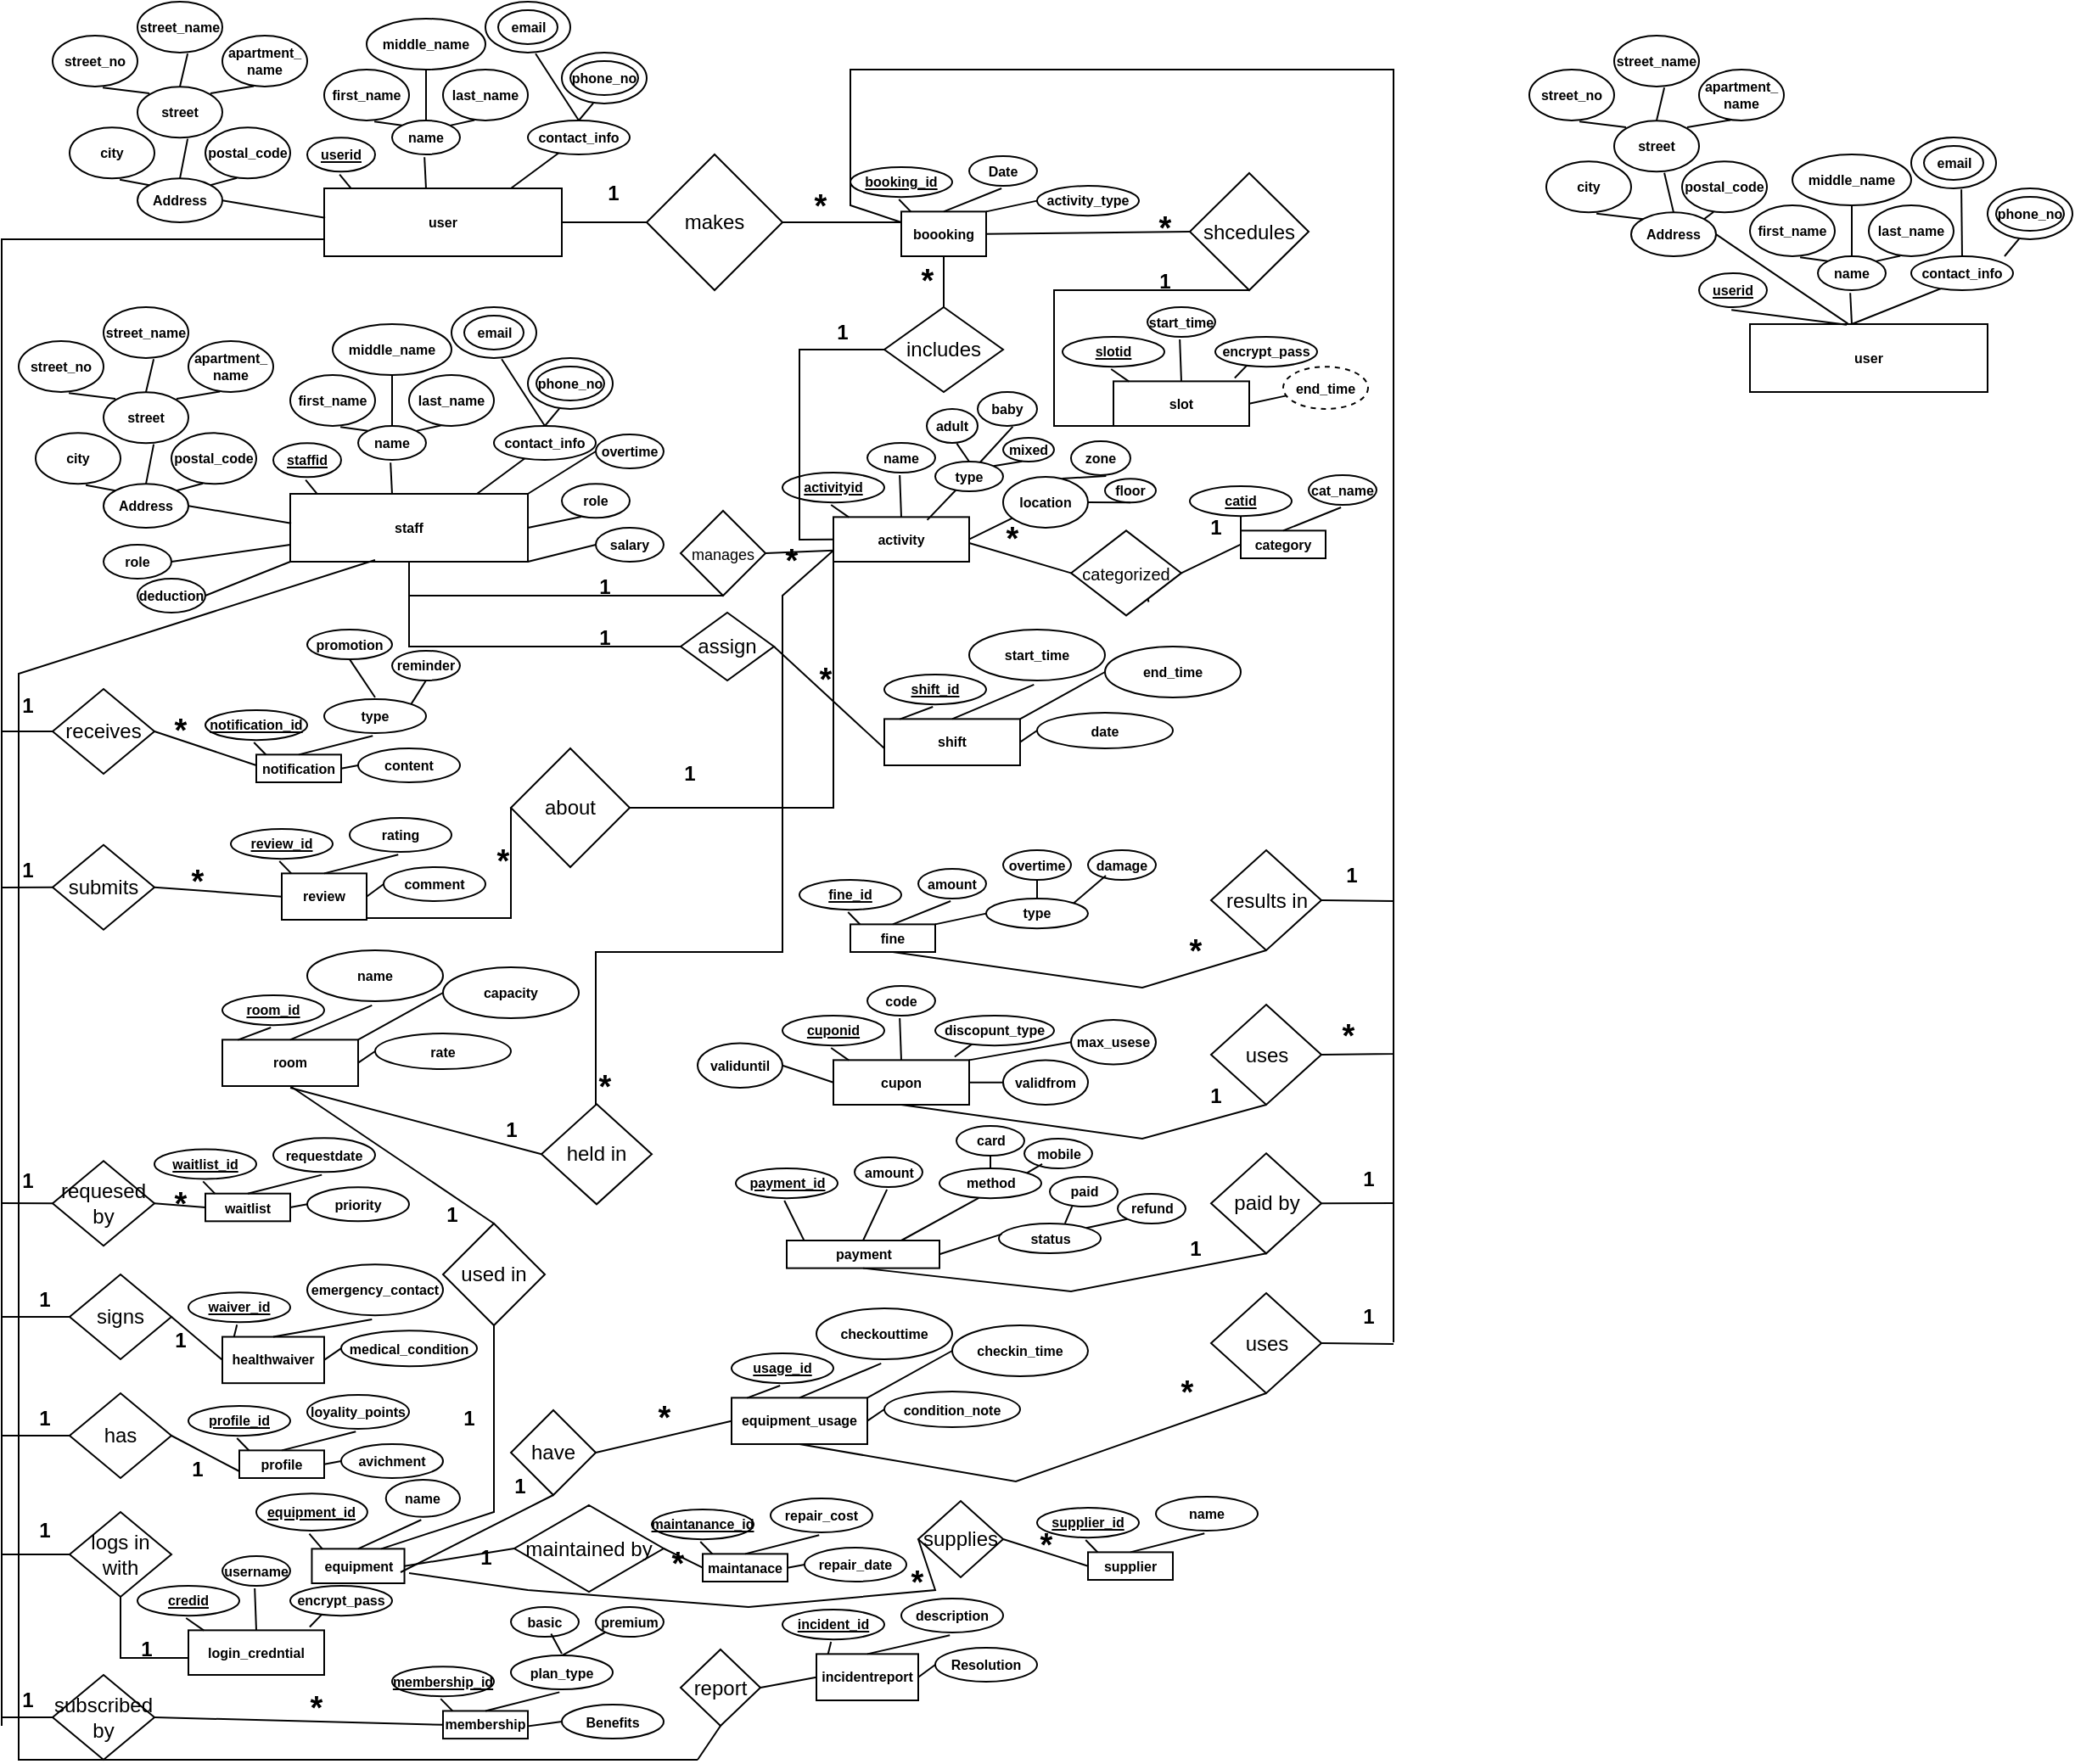 <mxfile version="27.0.9">
  <diagram name="Page-1" id="6hVG1EY_lDp3bFyYUqou">
    <mxGraphModel dx="1723" dy="564" grid="1" gridSize="10" guides="1" tooltips="1" connect="1" arrows="1" fold="1" page="1" pageScale="1" pageWidth="850" pageHeight="1100" math="0" shadow="0">
      <root>
        <mxCell id="0" />
        <mxCell id="1" parent="0" />
        <mxCell id="BC_4qotDHSGj5d-U19qa-140" value="" style="group;verticalAlign=middle;" parent="1" vertex="1" connectable="0">
          <mxGeometry x="-800" y="24" width="350" height="150" as="geometry" />
        </mxCell>
        <mxCell id="BC_4qotDHSGj5d-U19qa-90" value="user" style="rounded=0;whiteSpace=wrap;html=1;fontSize=8;fontStyle=1;verticalAlign=middle;" parent="BC_4qotDHSGj5d-U19qa-140" vertex="1">
          <mxGeometry x="160" y="110" width="140" height="40" as="geometry" />
        </mxCell>
        <mxCell id="BC_4qotDHSGj5d-U19qa-91" value="" style="endArrow=none;html=1;rounded=0;exitX=0.114;exitY=0.004;exitDx=0;exitDy=0;exitPerimeter=0;entryX=0.477;entryY=1.082;entryDx=0;entryDy=0;entryPerimeter=0;fontSize=8;fontStyle=1;verticalAlign=middle;" parent="BC_4qotDHSGj5d-U19qa-140" source="BC_4qotDHSGj5d-U19qa-90" target="BC_4qotDHSGj5d-U19qa-92" edge="1">
          <mxGeometry width="50" height="50" relative="1" as="geometry">
            <mxPoint x="170" y="100" as="sourcePoint" />
            <mxPoint x="160" y="80" as="targetPoint" />
          </mxGeometry>
        </mxCell>
        <mxCell id="BC_4qotDHSGj5d-U19qa-92" value="&lt;font&gt;&lt;u&gt;userid&lt;/u&gt;&lt;/font&gt;" style="ellipse;whiteSpace=wrap;html=1;fontSize=8;fontStyle=1;verticalAlign=middle;" parent="BC_4qotDHSGj5d-U19qa-140" vertex="1">
          <mxGeometry x="150" y="80.18" width="40" height="20" as="geometry" />
        </mxCell>
        <mxCell id="BC_4qotDHSGj5d-U19qa-93" value="" style="endArrow=none;html=1;rounded=0;exitX=0.114;exitY=0.004;exitDx=0;exitDy=0;exitPerimeter=0;entryX=0.477;entryY=1.082;entryDx=0;entryDy=0;entryPerimeter=0;fontSize=8;fontStyle=1;verticalAlign=middle;" parent="BC_4qotDHSGj5d-U19qa-140" target="BC_4qotDHSGj5d-U19qa-94" edge="1">
          <mxGeometry width="50" height="50" relative="1" as="geometry">
            <mxPoint x="220" y="110" as="sourcePoint" />
            <mxPoint x="210" y="80" as="targetPoint" />
          </mxGeometry>
        </mxCell>
        <mxCell id="BC_4qotDHSGj5d-U19qa-94" value="name" style="ellipse;whiteSpace=wrap;html=1;fontSize=8;fontStyle=1;verticalAlign=middle;" parent="BC_4qotDHSGj5d-U19qa-140" vertex="1">
          <mxGeometry x="200" y="70" width="40" height="20" as="geometry" />
        </mxCell>
        <mxCell id="BC_4qotDHSGj5d-U19qa-95" value="" style="endArrow=none;html=1;rounded=0;entryX=0;entryY=0;entryDx=0;entryDy=0;exitX=0.591;exitY=1.022;exitDx=0;exitDy=0;exitPerimeter=0;fontSize=8;fontStyle=1;verticalAlign=middle;" parent="BC_4qotDHSGj5d-U19qa-140" source="BC_4qotDHSGj5d-U19qa-96" target="BC_4qotDHSGj5d-U19qa-94" edge="1">
          <mxGeometry width="50" height="50" relative="1" as="geometry">
            <mxPoint x="200" y="70" as="sourcePoint" />
            <mxPoint x="210" y="140" as="targetPoint" />
          </mxGeometry>
        </mxCell>
        <mxCell id="BC_4qotDHSGj5d-U19qa-96" value="first_name" style="ellipse;whiteSpace=wrap;html=1;fontSize=8;fontStyle=1;verticalAlign=middle;" parent="BC_4qotDHSGj5d-U19qa-140" vertex="1">
          <mxGeometry x="160" y="40" width="50" height="30" as="geometry" />
        </mxCell>
        <mxCell id="BC_4qotDHSGj5d-U19qa-97" value="" style="endArrow=none;html=1;rounded=0;exitX=0.5;exitY=1;exitDx=0;exitDy=0;fontSize=8;fontStyle=1;verticalAlign=middle;" parent="BC_4qotDHSGj5d-U19qa-140" source="BC_4qotDHSGj5d-U19qa-98" edge="1">
          <mxGeometry width="50" height="50" relative="1" as="geometry">
            <mxPoint x="250" y="51.63" as="sourcePoint" />
            <mxPoint x="220" y="70" as="targetPoint" />
          </mxGeometry>
        </mxCell>
        <mxCell id="BC_4qotDHSGj5d-U19qa-98" value="middle_name" style="ellipse;whiteSpace=wrap;html=1;fontSize=8;fontStyle=1;verticalAlign=middle;" parent="BC_4qotDHSGj5d-U19qa-140" vertex="1">
          <mxGeometry x="185" y="10" width="70" height="30" as="geometry" />
        </mxCell>
        <mxCell id="BC_4qotDHSGj5d-U19qa-99" value="" style="endArrow=none;html=1;rounded=0;entryX=1;entryY=0;entryDx=0;entryDy=0;exitX=0.372;exitY=0.99;exitDx=0;exitDy=0;exitPerimeter=0;fontSize=8;fontStyle=1;verticalAlign=middle;" parent="BC_4qotDHSGj5d-U19qa-140" source="BC_4qotDHSGj5d-U19qa-101" target="BC_4qotDHSGj5d-U19qa-94" edge="1">
          <mxGeometry width="50" height="50" relative="1" as="geometry">
            <mxPoint x="250" y="60" as="sourcePoint" />
            <mxPoint x="216" y="93" as="targetPoint" />
          </mxGeometry>
        </mxCell>
        <mxCell id="BC_4qotDHSGj5d-U19qa-101" value="last_name" style="ellipse;whiteSpace=wrap;html=1;fontSize=8;fontStyle=1;verticalAlign=middle;" parent="BC_4qotDHSGj5d-U19qa-140" vertex="1">
          <mxGeometry x="230" y="40" width="50" height="30" as="geometry" />
        </mxCell>
        <mxCell id="BC_4qotDHSGj5d-U19qa-102" value="" style="endArrow=none;html=1;rounded=0;entryX=0.323;entryY=0.914;entryDx=0;entryDy=0;entryPerimeter=0;fontSize=8;fontStyle=1;verticalAlign=middle;" parent="BC_4qotDHSGj5d-U19qa-140" target="BC_4qotDHSGj5d-U19qa-104" edge="1">
          <mxGeometry width="50" height="50" relative="1" as="geometry">
            <mxPoint x="270" y="110" as="sourcePoint" />
            <mxPoint x="280" y="90" as="targetPoint" />
          </mxGeometry>
        </mxCell>
        <mxCell id="BC_4qotDHSGj5d-U19qa-104" value="contact_info" style="ellipse;whiteSpace=wrap;html=1;fontSize=8;fontStyle=1;verticalAlign=middle;" parent="BC_4qotDHSGj5d-U19qa-140" vertex="1">
          <mxGeometry x="280" y="70" width="60" height="20" as="geometry" />
        </mxCell>
        <mxCell id="BC_4qotDHSGj5d-U19qa-110" value="" style="endArrow=none;html=1;rounded=0;exitX=0.591;exitY=1.022;exitDx=0;exitDy=0;exitPerimeter=0;entryX=0.5;entryY=0;entryDx=0;entryDy=0;fontSize=8;fontStyle=1;verticalAlign=middle;" parent="BC_4qotDHSGj5d-U19qa-140" source="BC_4qotDHSGj5d-U19qa-111" target="BC_4qotDHSGj5d-U19qa-104" edge="1">
          <mxGeometry width="50" height="50" relative="1" as="geometry">
            <mxPoint x="330" y="60" as="sourcePoint" />
            <mxPoint x="336" y="63" as="targetPoint" />
          </mxGeometry>
        </mxCell>
        <mxCell id="BC_4qotDHSGj5d-U19qa-112" value="" style="endArrow=none;html=1;rounded=0;exitX=0.372;exitY=0.99;exitDx=0;exitDy=0;exitPerimeter=0;fontSize=8;fontStyle=1;verticalAlign=middle;" parent="BC_4qotDHSGj5d-U19qa-140" source="BC_4qotDHSGj5d-U19qa-113" edge="1">
          <mxGeometry width="50" height="50" relative="1" as="geometry">
            <mxPoint x="380" y="50" as="sourcePoint" />
            <mxPoint x="310" y="70" as="targetPoint" />
          </mxGeometry>
        </mxCell>
        <mxCell id="BC_4qotDHSGj5d-U19qa-113" value="" style="ellipse;whiteSpace=wrap;html=1;fontSize=8;fontStyle=1;verticalAlign=middle;" parent="BC_4qotDHSGj5d-U19qa-140" vertex="1">
          <mxGeometry x="300" y="30" width="50" height="30" as="geometry" />
        </mxCell>
        <mxCell id="BC_4qotDHSGj5d-U19qa-116" value="" style="endArrow=none;html=1;rounded=0;exitX=0.004;exitY=0.433;exitDx=0;exitDy=0;entryX=1;entryY=0.5;entryDx=0;entryDy=0;exitPerimeter=0;fontSize=8;fontStyle=1;verticalAlign=middle;" parent="BC_4qotDHSGj5d-U19qa-140" source="BC_4qotDHSGj5d-U19qa-90" target="BC_4qotDHSGj5d-U19qa-117" edge="1">
          <mxGeometry width="50" height="50" relative="1" as="geometry">
            <mxPoint x="160" y="114.18" as="sourcePoint" />
            <mxPoint x="70" y="114.18" as="targetPoint" />
          </mxGeometry>
        </mxCell>
        <mxCell id="BC_4qotDHSGj5d-U19qa-117" value="Address" style="ellipse;whiteSpace=wrap;html=1;fontSize=8;fontStyle=1;verticalAlign=middle;" parent="BC_4qotDHSGj5d-U19qa-140" vertex="1">
          <mxGeometry x="50" y="104.18" width="50" height="25.82" as="geometry" />
        </mxCell>
        <mxCell id="BC_4qotDHSGj5d-U19qa-118" value="" style="endArrow=none;html=1;rounded=0;entryX=0;entryY=0;entryDx=0;entryDy=0;exitX=0.591;exitY=1.022;exitDx=0;exitDy=0;exitPerimeter=0;fontSize=8;fontStyle=1;verticalAlign=middle;" parent="BC_4qotDHSGj5d-U19qa-140" source="BC_4qotDHSGj5d-U19qa-119" target="BC_4qotDHSGj5d-U19qa-117" edge="1">
          <mxGeometry width="50" height="50" relative="1" as="geometry">
            <mxPoint x="60" y="104.18" as="sourcePoint" />
            <mxPoint x="70" y="174.18" as="targetPoint" />
          </mxGeometry>
        </mxCell>
        <mxCell id="BC_4qotDHSGj5d-U19qa-119" value="city" style="ellipse;whiteSpace=wrap;html=1;fontSize=8;fontStyle=1;verticalAlign=middle;" parent="BC_4qotDHSGj5d-U19qa-140" vertex="1">
          <mxGeometry x="10" y="74.18" width="50" height="30" as="geometry" />
        </mxCell>
        <mxCell id="BC_4qotDHSGj5d-U19qa-120" value="" style="endArrow=none;html=1;rounded=0;exitX=0.591;exitY=1.022;exitDx=0;exitDy=0;exitPerimeter=0;entryX=0.5;entryY=0;entryDx=0;entryDy=0;fontSize=8;fontStyle=1;verticalAlign=middle;" parent="BC_4qotDHSGj5d-U19qa-140" source="BC_4qotDHSGj5d-U19qa-121" target="BC_4qotDHSGj5d-U19qa-117" edge="1">
          <mxGeometry width="50" height="50" relative="1" as="geometry">
            <mxPoint x="110" y="85.81" as="sourcePoint" />
            <mxPoint x="70.984" y="114.185" as="targetPoint" />
          </mxGeometry>
        </mxCell>
        <mxCell id="BC_4qotDHSGj5d-U19qa-130" style="edgeStyle=orthogonalEdgeStyle;rounded=0;orthogonalLoop=1;jettySize=auto;html=1;exitX=0;exitY=0;exitDx=0;exitDy=0;fontSize=8;fontStyle=1;verticalAlign=middle;" parent="BC_4qotDHSGj5d-U19qa-140" source="BC_4qotDHSGj5d-U19qa-121" edge="1">
          <mxGeometry relative="1" as="geometry">
            <mxPoint x="57.19" y="54.476" as="targetPoint" />
          </mxGeometry>
        </mxCell>
        <mxCell id="BC_4qotDHSGj5d-U19qa-121" value="street" style="ellipse;whiteSpace=wrap;html=1;fontSize=8;fontStyle=1;verticalAlign=middle;" parent="BC_4qotDHSGj5d-U19qa-140" vertex="1">
          <mxGeometry x="50" y="50.18" width="50" height="30" as="geometry" />
        </mxCell>
        <mxCell id="BC_4qotDHSGj5d-U19qa-122" value="" style="endArrow=none;html=1;rounded=0;entryX=1;entryY=0;entryDx=0;entryDy=0;exitX=0.372;exitY=0.99;exitDx=0;exitDy=0;exitPerimeter=0;fontSize=8;fontStyle=1;verticalAlign=middle;" parent="BC_4qotDHSGj5d-U19qa-140" source="BC_4qotDHSGj5d-U19qa-123" target="BC_4qotDHSGj5d-U19qa-117" edge="1">
          <mxGeometry width="50" height="50" relative="1" as="geometry">
            <mxPoint x="110" y="94.18" as="sourcePoint" />
            <mxPoint x="76" y="127.18" as="targetPoint" />
          </mxGeometry>
        </mxCell>
        <mxCell id="BC_4qotDHSGj5d-U19qa-123" value="postal_code" style="ellipse;whiteSpace=wrap;html=1;fontSize=8;fontStyle=1;verticalAlign=middle;" parent="BC_4qotDHSGj5d-U19qa-140" vertex="1">
          <mxGeometry x="90" y="74.18" width="50" height="30" as="geometry" />
        </mxCell>
        <mxCell id="BC_4qotDHSGj5d-U19qa-124" value="" style="endArrow=none;html=1;rounded=0;entryX=0;entryY=0;entryDx=0;entryDy=0;exitX=0.591;exitY=1.022;exitDx=0;exitDy=0;exitPerimeter=0;fontSize=8;fontStyle=1;verticalAlign=middle;" parent="BC_4qotDHSGj5d-U19qa-140" source="BC_4qotDHSGj5d-U19qa-125" edge="1">
          <mxGeometry width="50" height="50" relative="1" as="geometry">
            <mxPoint x="60" y="50.18" as="sourcePoint" />
            <mxPoint x="57" y="54" as="targetPoint" />
          </mxGeometry>
        </mxCell>
        <mxCell id="BC_4qotDHSGj5d-U19qa-125" value="street_no" style="ellipse;whiteSpace=wrap;html=1;fontSize=8;fontStyle=1;verticalAlign=middle;" parent="BC_4qotDHSGj5d-U19qa-140" vertex="1">
          <mxGeometry y="20" width="50" height="30" as="geometry" />
        </mxCell>
        <mxCell id="BC_4qotDHSGj5d-U19qa-126" value="" style="endArrow=none;html=1;rounded=0;exitX=0.591;exitY=1.022;exitDx=0;exitDy=0;exitPerimeter=0;entryX=0.5;entryY=0;entryDx=0;entryDy=0;fontSize=8;fontStyle=1;verticalAlign=middle;" parent="BC_4qotDHSGj5d-U19qa-140" source="BC_4qotDHSGj5d-U19qa-127" edge="1">
          <mxGeometry width="50" height="50" relative="1" as="geometry">
            <mxPoint x="110" y="31.81" as="sourcePoint" />
            <mxPoint x="75" y="50" as="targetPoint" />
          </mxGeometry>
        </mxCell>
        <mxCell id="BC_4qotDHSGj5d-U19qa-127" value="street_name" style="ellipse;whiteSpace=wrap;html=1;fontSize=8;fontStyle=1;verticalAlign=middle;" parent="BC_4qotDHSGj5d-U19qa-140" vertex="1">
          <mxGeometry x="50" width="50" height="30" as="geometry" />
        </mxCell>
        <mxCell id="BC_4qotDHSGj5d-U19qa-128" value="" style="endArrow=none;html=1;rounded=0;entryX=1;entryY=0;entryDx=0;entryDy=0;exitX=0.372;exitY=0.99;exitDx=0;exitDy=0;exitPerimeter=0;fontSize=8;fontStyle=1;verticalAlign=middle;" parent="BC_4qotDHSGj5d-U19qa-140" source="BC_4qotDHSGj5d-U19qa-129" edge="1">
          <mxGeometry width="50" height="50" relative="1" as="geometry">
            <mxPoint x="110" y="40.18" as="sourcePoint" />
            <mxPoint x="93" y="54" as="targetPoint" />
          </mxGeometry>
        </mxCell>
        <mxCell id="BC_4qotDHSGj5d-U19qa-129" value="apartment_&lt;div&gt;name&lt;/div&gt;" style="ellipse;whiteSpace=wrap;html=1;fontSize=8;fontStyle=1;verticalAlign=middle;" parent="BC_4qotDHSGj5d-U19qa-140" vertex="1">
          <mxGeometry x="100" y="20" width="50" height="30" as="geometry" />
        </mxCell>
        <mxCell id="BC_4qotDHSGj5d-U19qa-137" value="phone_no" style="ellipse;whiteSpace=wrap;html=1;fontSize=8;fontStyle=1;verticalAlign=middle;" parent="BC_4qotDHSGj5d-U19qa-140" vertex="1">
          <mxGeometry x="305" y="35" width="40" height="20" as="geometry" />
        </mxCell>
        <mxCell id="BC_4qotDHSGj5d-U19qa-142" value="" style="group;verticalAlign=middle;" parent="BC_4qotDHSGj5d-U19qa-140" vertex="1" connectable="0">
          <mxGeometry x="255" width="50" height="30" as="geometry" />
        </mxCell>
        <mxCell id="BC_4qotDHSGj5d-U19qa-111" value="email" style="ellipse;whiteSpace=wrap;html=1;fontSize=8;fontStyle=1;verticalAlign=middle;" parent="BC_4qotDHSGj5d-U19qa-142" vertex="1">
          <mxGeometry width="50" height="30" as="geometry" />
        </mxCell>
        <mxCell id="BC_4qotDHSGj5d-U19qa-141" value="email" style="ellipse;whiteSpace=wrap;html=1;fontSize=8;fontStyle=1;verticalAlign=middle;" parent="BC_4qotDHSGj5d-U19qa-142" vertex="1">
          <mxGeometry x="7.5" y="5" width="35" height="20" as="geometry" />
        </mxCell>
        <mxCell id="PlzxIxwjr3SQrGLP2qmm-84" value="" style="endArrow=none;html=1;rounded=0;exitX=0;exitY=0.5;exitDx=0;exitDy=0;verticalAlign=middle;" parent="BC_4qotDHSGj5d-U19qa-140" source="PlzxIxwjr3SQrGLP2qmm-86" edge="1">
          <mxGeometry width="50" height="50" relative="1" as="geometry">
            <mxPoint y="430" as="sourcePoint" />
            <mxPoint x="160" y="140" as="targetPoint" />
            <Array as="points">
              <mxPoint x="-30" y="430" />
              <mxPoint x="-30" y="140" />
            </Array>
          </mxGeometry>
        </mxCell>
        <mxCell id="BC_4qotDHSGj5d-U19qa-214" value="" style="group;verticalAlign=middle;" parent="1" vertex="1" connectable="0">
          <mxGeometry x="-370" y="254" width="350" height="150" as="geometry" />
        </mxCell>
        <mxCell id="BC_4qotDHSGj5d-U19qa-192" value="" style="group;verticalAlign=middle;" parent="BC_4qotDHSGj5d-U19qa-214" vertex="1" connectable="0">
          <mxGeometry y="30" width="180" height="76.85" as="geometry" />
        </mxCell>
        <mxCell id="BC_4qotDHSGj5d-U19qa-193" value="activity" style="rounded=0;whiteSpace=wrap;html=1;fontSize=8;fontStyle=1;verticalAlign=middle;" parent="BC_4qotDHSGj5d-U19qa-192" vertex="1">
          <mxGeometry x="30" y="43.691" width="80" height="26.309" as="geometry" />
        </mxCell>
        <mxCell id="BC_4qotDHSGj5d-U19qa-194" value="" style="endArrow=none;html=1;rounded=0;exitX=0.114;exitY=0.004;exitDx=0;exitDy=0;exitPerimeter=0;entryX=0.477;entryY=1.082;entryDx=0;entryDy=0;entryPerimeter=0;fontSize=8;fontStyle=1;verticalAlign=middle;" parent="BC_4qotDHSGj5d-U19qa-192" source="BC_4qotDHSGj5d-U19qa-193" target="BC_4qotDHSGj5d-U19qa-195" edge="1">
          <mxGeometry width="50" height="50" relative="1" as="geometry">
            <mxPoint x="40" y="34.921" as="sourcePoint" />
            <mxPoint x="30" y="17.382" as="targetPoint" />
          </mxGeometry>
        </mxCell>
        <mxCell id="BC_4qotDHSGj5d-U19qa-195" value="&lt;font&gt;&lt;u&gt;activityid&lt;/u&gt;&lt;/font&gt;" style="ellipse;whiteSpace=wrap;html=1;fontSize=8;fontStyle=1;verticalAlign=middle;" parent="BC_4qotDHSGj5d-U19qa-192" vertex="1">
          <mxGeometry y="17.539" width="60" height="17.539" as="geometry" />
        </mxCell>
        <mxCell id="BC_4qotDHSGj5d-U19qa-196" value="" style="endArrow=none;html=1;rounded=0;exitX=0.5;exitY=0;exitDx=0;exitDy=0;entryX=0.477;entryY=1.082;entryDx=0;entryDy=0;entryPerimeter=0;fontSize=8;fontStyle=1;verticalAlign=middle;" parent="BC_4qotDHSGj5d-U19qa-192" source="BC_4qotDHSGj5d-U19qa-193" target="BC_4qotDHSGj5d-U19qa-197" edge="1">
          <mxGeometry width="50" height="50" relative="1" as="geometry">
            <mxPoint x="90" y="43.691" as="sourcePoint" />
            <mxPoint x="80" y="17.382" as="targetPoint" />
          </mxGeometry>
        </mxCell>
        <mxCell id="BC_4qotDHSGj5d-U19qa-197" value="name" style="ellipse;whiteSpace=wrap;html=1;fontSize=8;fontStyle=1;verticalAlign=middle;" parent="BC_4qotDHSGj5d-U19qa-192" vertex="1">
          <mxGeometry x="50" width="40" height="17.539" as="geometry" />
        </mxCell>
        <mxCell id="BC_4qotDHSGj5d-U19qa-198" value="" style="endArrow=none;html=1;rounded=0;entryX=0.323;entryY=0.914;entryDx=0;entryDy=0;entryPerimeter=0;fontSize=8;fontStyle=1;exitX=0.691;exitY=0.066;exitDx=0;exitDy=0;exitPerimeter=0;verticalAlign=middle;" parent="BC_4qotDHSGj5d-U19qa-192" source="BC_4qotDHSGj5d-U19qa-193" target="BC_4qotDHSGj5d-U19qa-199" edge="1">
          <mxGeometry width="50" height="50" relative="1" as="geometry">
            <mxPoint x="90" y="40" as="sourcePoint" />
            <mxPoint x="150" y="26.151" as="targetPoint" />
          </mxGeometry>
        </mxCell>
        <mxCell id="BC_4qotDHSGj5d-U19qa-199" value="type" style="ellipse;whiteSpace=wrap;html=1;fontSize=8;fontStyle=1;verticalAlign=middle;" parent="BC_4qotDHSGj5d-U19qa-192" vertex="1">
          <mxGeometry x="90" y="11" width="40" height="17.54" as="geometry" />
        </mxCell>
        <mxCell id="BC_4qotDHSGj5d-U19qa-200" value="" style="endArrow=none;html=1;rounded=0;exitX=1;exitY=0.5;exitDx=0;exitDy=0;fontSize=8;fontStyle=1;verticalAlign=middle;" parent="BC_4qotDHSGj5d-U19qa-192" source="BC_4qotDHSGj5d-U19qa-193" target="BC_4qotDHSGj5d-U19qa-201" edge="1">
          <mxGeometry width="50" height="50" relative="1" as="geometry">
            <mxPoint x="120" y="56.845" as="sourcePoint" />
            <mxPoint x="160" y="52.462" as="targetPoint" />
          </mxGeometry>
        </mxCell>
        <mxCell id="BC_4qotDHSGj5d-U19qa-201" value="location" style="ellipse;whiteSpace=wrap;html=1;fontSize=8;fontStyle=1;verticalAlign=middle;" parent="BC_4qotDHSGj5d-U19qa-192" vertex="1">
          <mxGeometry x="130" y="20" width="50" height="30" as="geometry" />
        </mxCell>
        <mxCell id="BC_4qotDHSGj5d-U19qa-209" value="mixed" style="ellipse;whiteSpace=wrap;html=1;fontSize=8;fontStyle=1;verticalAlign=middle;" parent="BC_4qotDHSGj5d-U19qa-192" vertex="1">
          <mxGeometry x="130" y="-3" width="30" height="14" as="geometry" />
        </mxCell>
        <mxCell id="BC_4qotDHSGj5d-U19qa-208" value="" style="endArrow=none;html=1;rounded=0;entryX=1;entryY=0;entryDx=0;entryDy=0;exitX=0.372;exitY=0.99;exitDx=0;exitDy=0;exitPerimeter=0;fontSize=8;fontStyle=1;verticalAlign=middle;" parent="BC_4qotDHSGj5d-U19qa-192" source="BC_4qotDHSGj5d-U19qa-209" target="BC_4qotDHSGj5d-U19qa-199" edge="1">
          <mxGeometry width="50" height="50" relative="1" as="geometry">
            <mxPoint x="170" y="-13.82" as="sourcePoint" />
            <mxPoint x="153" as="targetPoint" />
          </mxGeometry>
        </mxCell>
        <mxCell id="PlzxIxwjr3SQrGLP2qmm-11" value="&lt;b&gt;&lt;font style=&quot;font-size: 19px;&quot;&gt;*&lt;/font&gt;&lt;/b&gt;" style="text;html=1;align=center;verticalAlign=middle;resizable=0;points=[];autosize=1;strokeColor=none;fillColor=none;" parent="BC_4qotDHSGj5d-U19qa-192" vertex="1">
          <mxGeometry x="120" y="36.85" width="30" height="40" as="geometry" />
        </mxCell>
        <mxCell id="BC_4qotDHSGj5d-U19qa-204" value="" style="endArrow=none;html=1;rounded=0;entryX=0.5;entryY=0;entryDx=0;entryDy=0;exitX=0.591;exitY=1.022;exitDx=0;exitDy=0;exitPerimeter=0;fontSize=8;fontStyle=1;verticalAlign=middle;" parent="BC_4qotDHSGj5d-U19qa-214" source="BC_4qotDHSGj5d-U19qa-205" target="BC_4qotDHSGj5d-U19qa-199" edge="1">
          <mxGeometry width="50" height="50" relative="1" as="geometry">
            <mxPoint x="120" y="26.18" as="sourcePoint" />
            <mxPoint x="117" y="30" as="targetPoint" />
          </mxGeometry>
        </mxCell>
        <mxCell id="BC_4qotDHSGj5d-U19qa-205" value="adult" style="ellipse;whiteSpace=wrap;html=1;fontSize=8;fontStyle=1;verticalAlign=middle;" parent="BC_4qotDHSGj5d-U19qa-214" vertex="1">
          <mxGeometry x="85" y="10" width="30" height="20" as="geometry" />
        </mxCell>
        <mxCell id="BC_4qotDHSGj5d-U19qa-206" value="" style="endArrow=none;html=1;rounded=0;exitX=0.591;exitY=1.022;exitDx=0;exitDy=0;exitPerimeter=0;entryX=0.656;entryY=0.035;entryDx=0;entryDy=0;fontSize=8;fontStyle=1;entryPerimeter=0;verticalAlign=middle;" parent="BC_4qotDHSGj5d-U19qa-214" source="BC_4qotDHSGj5d-U19qa-207" target="BC_4qotDHSGj5d-U19qa-199" edge="1">
          <mxGeometry width="50" height="50" relative="1" as="geometry">
            <mxPoint x="170" y="7.81" as="sourcePoint" />
            <mxPoint x="135" y="26" as="targetPoint" />
          </mxGeometry>
        </mxCell>
        <mxCell id="BC_4qotDHSGj5d-U19qa-207" value="baby" style="ellipse;whiteSpace=wrap;html=1;fontSize=8;fontStyle=1;verticalAlign=middle;" parent="BC_4qotDHSGj5d-U19qa-214" vertex="1">
          <mxGeometry x="115" width="35" height="20" as="geometry" />
        </mxCell>
        <mxCell id="BC_4qotDHSGj5d-U19qa-210" value="floor" style="ellipse;whiteSpace=wrap;html=1;fontSize=8;fontStyle=1;verticalAlign=middle;" parent="BC_4qotDHSGj5d-U19qa-214" vertex="1">
          <mxGeometry x="190" y="51.08" width="30" height="14" as="geometry" />
        </mxCell>
        <mxCell id="BC_4qotDHSGj5d-U19qa-211" value="" style="endArrow=none;html=1;rounded=0;exitX=0.591;exitY=1.022;exitDx=0;exitDy=0;exitPerimeter=0;entryX=0.696;entryY=0.033;entryDx=0;entryDy=0;fontSize=8;fontStyle=1;entryPerimeter=0;verticalAlign=middle;" parent="BC_4qotDHSGj5d-U19qa-214" source="BC_4qotDHSGj5d-U19qa-212" target="BC_4qotDHSGj5d-U19qa-201" edge="1">
          <mxGeometry width="50" height="50" relative="1" as="geometry">
            <mxPoint x="225" y="36.81" as="sourcePoint" />
            <mxPoint x="171" y="71" as="targetPoint" />
          </mxGeometry>
        </mxCell>
        <mxCell id="BC_4qotDHSGj5d-U19qa-212" value="zone" style="ellipse;whiteSpace=wrap;html=1;fontSize=8;fontStyle=1;verticalAlign=middle;" parent="BC_4qotDHSGj5d-U19qa-214" vertex="1">
          <mxGeometry x="170" y="29" width="35" height="20" as="geometry" />
        </mxCell>
        <mxCell id="BC_4qotDHSGj5d-U19qa-213" value="" style="endArrow=none;html=1;rounded=0;exitX=0.5;exitY=1;exitDx=0;exitDy=0;entryX=1;entryY=0.5;entryDx=0;entryDy=0;fontSize=8;fontStyle=1;verticalAlign=middle;" parent="BC_4qotDHSGj5d-U19qa-214" source="BC_4qotDHSGj5d-U19qa-210" target="BC_4qotDHSGj5d-U19qa-201" edge="1">
          <mxGeometry width="50" height="50" relative="1" as="geometry">
            <mxPoint x="201" y="59" as="sourcePoint" />
            <mxPoint x="175" y="76" as="targetPoint" />
          </mxGeometry>
        </mxCell>
        <mxCell id="BC_4qotDHSGj5d-U19qa-181" value="" style="group;verticalAlign=middle;" parent="BC_4qotDHSGj5d-U19qa-214" vertex="1" connectable="0">
          <mxGeometry x="180" y="80" width="150" height="70" as="geometry" />
        </mxCell>
        <mxCell id="BC_4qotDHSGj5d-U19qa-146" value="" style="endArrow=none;html=1;rounded=0;exitX=0.114;exitY=0.004;exitDx=0;exitDy=0;exitPerimeter=0;entryX=0.477;entryY=1.082;entryDx=0;entryDy=0;entryPerimeter=0;fontSize=8;fontStyle=1" parent="BC_4qotDHSGj5d-U19qa-181" edge="1">
          <mxGeometry width="50" height="50" relative="1" as="geometry">
            <mxPoint x="35.7" y="43.755" as="sourcePoint" />
            <mxPoint x="30" y="17.382" as="targetPoint" />
          </mxGeometry>
        </mxCell>
        <mxCell id="PlzxIxwjr3SQrGLP2qmm-9" value="&lt;font style=&quot;font-size: 10px;&quot;&gt;categorized&lt;/font&gt;" style="rhombus;whiteSpace=wrap;html=1;verticalAlign=middle;" parent="BC_4qotDHSGj5d-U19qa-181" vertex="1">
          <mxGeometry x="-10" y="1.69" width="65" height="50" as="geometry" />
        </mxCell>
        <mxCell id="BC_4qotDHSGj5d-U19qa-182" value="" style="group;verticalAlign=middle;" parent="BC_4qotDHSGj5d-U19qa-214" vertex="1" connectable="0">
          <mxGeometry x="165" y="-50" width="180" height="70" as="geometry" />
        </mxCell>
        <mxCell id="BC_4qotDHSGj5d-U19qa-183" value="slot" style="rounded=0;whiteSpace=wrap;html=1;fontSize=8;fontStyle=1;verticalAlign=middle;" parent="BC_4qotDHSGj5d-U19qa-182" vertex="1">
          <mxGeometry x="30" y="43.691" width="80" height="26.309" as="geometry" />
        </mxCell>
        <mxCell id="BC_4qotDHSGj5d-U19qa-184" value="" style="endArrow=none;html=1;rounded=0;exitX=0.114;exitY=0.004;exitDx=0;exitDy=0;exitPerimeter=0;entryX=0.477;entryY=1.082;entryDx=0;entryDy=0;entryPerimeter=0;fontSize=8;fontStyle=1;verticalAlign=middle;" parent="BC_4qotDHSGj5d-U19qa-182" source="BC_4qotDHSGj5d-U19qa-183" target="BC_4qotDHSGj5d-U19qa-185" edge="1">
          <mxGeometry width="50" height="50" relative="1" as="geometry">
            <mxPoint x="40" y="34.921" as="sourcePoint" />
            <mxPoint x="30" y="17.382" as="targetPoint" />
          </mxGeometry>
        </mxCell>
        <mxCell id="BC_4qotDHSGj5d-U19qa-185" value="&lt;font&gt;&lt;u&gt;slotid&lt;/u&gt;&lt;/font&gt;" style="ellipse;whiteSpace=wrap;html=1;fontSize=8;fontStyle=1;verticalAlign=middle;" parent="BC_4qotDHSGj5d-U19qa-182" vertex="1">
          <mxGeometry y="17.539" width="60" height="17.539" as="geometry" />
        </mxCell>
        <mxCell id="BC_4qotDHSGj5d-U19qa-186" value="" style="endArrow=none;html=1;rounded=0;exitX=0.5;exitY=0;exitDx=0;exitDy=0;entryX=0.477;entryY=1.082;entryDx=0;entryDy=0;entryPerimeter=0;fontSize=8;fontStyle=1;verticalAlign=middle;" parent="BC_4qotDHSGj5d-U19qa-182" source="BC_4qotDHSGj5d-U19qa-183" target="BC_4qotDHSGj5d-U19qa-187" edge="1">
          <mxGeometry width="50" height="50" relative="1" as="geometry">
            <mxPoint x="90" y="43.691" as="sourcePoint" />
            <mxPoint x="80" y="17.382" as="targetPoint" />
          </mxGeometry>
        </mxCell>
        <mxCell id="BC_4qotDHSGj5d-U19qa-187" value="start_time" style="ellipse;whiteSpace=wrap;html=1;fontSize=8;fontStyle=1;verticalAlign=middle;" parent="BC_4qotDHSGj5d-U19qa-182" vertex="1">
          <mxGeometry x="50" width="40" height="17.539" as="geometry" />
        </mxCell>
        <mxCell id="BC_4qotDHSGj5d-U19qa-188" value="" style="endArrow=none;html=1;rounded=0;entryX=0.323;entryY=0.914;entryDx=0;entryDy=0;entryPerimeter=0;fontSize=8;fontStyle=1;exitX=0.893;exitY=-0.073;exitDx=0;exitDy=0;exitPerimeter=0;verticalAlign=middle;" parent="BC_4qotDHSGj5d-U19qa-182" source="BC_4qotDHSGj5d-U19qa-183" target="BC_4qotDHSGj5d-U19qa-189" edge="1">
          <mxGeometry width="50" height="50" relative="1" as="geometry">
            <mxPoint x="140" y="43.691" as="sourcePoint" />
            <mxPoint x="150" y="26.151" as="targetPoint" />
          </mxGeometry>
        </mxCell>
        <mxCell id="BC_4qotDHSGj5d-U19qa-189" value="encrypt_pass" style="ellipse;whiteSpace=wrap;html=1;fontSize=8;fontStyle=1;verticalAlign=middle;" parent="BC_4qotDHSGj5d-U19qa-182" vertex="1">
          <mxGeometry x="90" y="17.539" width="60" height="17.539" as="geometry" />
        </mxCell>
        <mxCell id="BC_4qotDHSGj5d-U19qa-190" value="" style="endArrow=none;html=1;rounded=0;exitX=1;exitY=0.5;exitDx=0;exitDy=0;fontSize=8;fontStyle=1;verticalAlign=middle;" parent="BC_4qotDHSGj5d-U19qa-182" source="BC_4qotDHSGj5d-U19qa-183" target="BC_4qotDHSGj5d-U19qa-191" edge="1">
          <mxGeometry width="50" height="50" relative="1" as="geometry">
            <mxPoint x="120" y="56.845" as="sourcePoint" />
            <mxPoint x="160" y="52.462" as="targetPoint" />
          </mxGeometry>
        </mxCell>
        <mxCell id="BC_4qotDHSGj5d-U19qa-191" value="end_time" style="ellipse;whiteSpace=wrap;html=1;fontSize=8;fontStyle=1;dashed=1;verticalAlign=middle;" parent="BC_4qotDHSGj5d-U19qa-182" vertex="1">
          <mxGeometry x="130" y="35.08" width="50" height="24.92" as="geometry" />
        </mxCell>
        <mxCell id="PlzxIxwjr3SQrGLP2qmm-3" value="category" style="rounded=0;whiteSpace=wrap;html=1;fontSize=8;fontStyle=1;verticalAlign=middle;" parent="BC_4qotDHSGj5d-U19qa-214" vertex="1">
          <mxGeometry x="270" y="81.69" width="50" height="16.31" as="geometry" />
        </mxCell>
        <mxCell id="PlzxIxwjr3SQrGLP2qmm-4" value="&lt;font&gt;&lt;u&gt;catid&lt;/u&gt;&lt;/font&gt;" style="ellipse;whiteSpace=wrap;html=1;fontSize=8;fontStyle=1;verticalAlign=middle;" parent="BC_4qotDHSGj5d-U19qa-214" vertex="1">
          <mxGeometry x="240" y="55.539" width="60" height="17.539" as="geometry" />
        </mxCell>
        <mxCell id="PlzxIxwjr3SQrGLP2qmm-5" value="" style="endArrow=none;html=1;rounded=0;exitX=0.5;exitY=0;exitDx=0;exitDy=0;entryX=0.477;entryY=1.082;entryDx=0;entryDy=0;entryPerimeter=0;fontSize=8;fontStyle=1;verticalAlign=middle;" parent="BC_4qotDHSGj5d-U19qa-214" source="PlzxIxwjr3SQrGLP2qmm-3" target="PlzxIxwjr3SQrGLP2qmm-6" edge="1">
          <mxGeometry width="50" height="50" relative="1" as="geometry">
            <mxPoint x="330" y="81.691" as="sourcePoint" />
            <mxPoint x="320" y="55.382" as="targetPoint" />
          </mxGeometry>
        </mxCell>
        <mxCell id="PlzxIxwjr3SQrGLP2qmm-6" value="cat_name" style="ellipse;whiteSpace=wrap;html=1;fontSize=8;fontStyle=1;verticalAlign=middle;" parent="BC_4qotDHSGj5d-U19qa-214" vertex="1">
          <mxGeometry x="310" y="49" width="40" height="17.539" as="geometry" />
        </mxCell>
        <mxCell id="PlzxIxwjr3SQrGLP2qmm-7" value="" style="endArrow=none;html=1;rounded=0;exitX=0;exitY=0;exitDx=0;exitDy=0;entryX=0.5;entryY=1;entryDx=0;entryDy=0;verticalAlign=middle;" parent="BC_4qotDHSGj5d-U19qa-214" source="PlzxIxwjr3SQrGLP2qmm-3" target="PlzxIxwjr3SQrGLP2qmm-4" edge="1">
          <mxGeometry width="50" height="50" relative="1" as="geometry">
            <mxPoint x="210" y="120" as="sourcePoint" />
            <mxPoint x="260" y="70" as="targetPoint" />
          </mxGeometry>
        </mxCell>
        <mxCell id="PlzxIxwjr3SQrGLP2qmm-8" value="" style="endArrow=none;html=1;rounded=0;exitX=0;exitY=0.5;exitDx=0;exitDy=0;verticalAlign=middle;" parent="BC_4qotDHSGj5d-U19qa-214" source="PlzxIxwjr3SQrGLP2qmm-9" edge="1">
          <mxGeometry width="50" height="50" relative="1" as="geometry">
            <mxPoint x="170" y="89" as="sourcePoint" />
            <mxPoint x="110" y="89" as="targetPoint" />
          </mxGeometry>
        </mxCell>
        <mxCell id="PlzxIxwjr3SQrGLP2qmm-10" value="" style="endArrow=none;html=1;rounded=0;entryX=0;entryY=0.5;entryDx=0;entryDy=0;exitX=1;exitY=0.5;exitDx=0;exitDy=0;verticalAlign=middle;" parent="BC_4qotDHSGj5d-U19qa-214" source="PlzxIxwjr3SQrGLP2qmm-9" target="PlzxIxwjr3SQrGLP2qmm-3" edge="1">
          <mxGeometry width="50" height="50" relative="1" as="geometry">
            <mxPoint x="180" y="220" as="sourcePoint" />
            <mxPoint x="230" y="170" as="targetPoint" />
          </mxGeometry>
        </mxCell>
        <mxCell id="PlzxIxwjr3SQrGLP2qmm-12" value="&lt;b&gt;1&lt;/b&gt;" style="text;html=1;align=center;verticalAlign=middle;resizable=0;points=[];autosize=1;strokeColor=none;fillColor=none;" parent="BC_4qotDHSGj5d-U19qa-214" vertex="1">
          <mxGeometry x="240" y="65.08" width="30" height="30" as="geometry" />
        </mxCell>
        <mxCell id="BC_4qotDHSGj5d-U19qa-215" value="" style="group;verticalAlign=middle;" parent="1" vertex="1" connectable="0">
          <mxGeometry x="-750" y="940" width="150" height="70" as="geometry" />
        </mxCell>
        <mxCell id="BC_4qotDHSGj5d-U19qa-216" value="login_credntial" style="rounded=0;whiteSpace=wrap;html=1;fontSize=8;fontStyle=1;verticalAlign=middle;" parent="BC_4qotDHSGj5d-U19qa-215" vertex="1">
          <mxGeometry x="30" y="43.691" width="80" height="26.309" as="geometry" />
        </mxCell>
        <mxCell id="BC_4qotDHSGj5d-U19qa-217" value="" style="endArrow=none;html=1;rounded=0;exitX=0.114;exitY=0.004;exitDx=0;exitDy=0;exitPerimeter=0;entryX=0.477;entryY=1.082;entryDx=0;entryDy=0;entryPerimeter=0;fontSize=8;fontStyle=1;verticalAlign=middle;" parent="BC_4qotDHSGj5d-U19qa-215" source="BC_4qotDHSGj5d-U19qa-216" target="BC_4qotDHSGj5d-U19qa-218" edge="1">
          <mxGeometry width="50" height="50" relative="1" as="geometry">
            <mxPoint x="40" y="34.921" as="sourcePoint" />
            <mxPoint x="30" y="17.382" as="targetPoint" />
          </mxGeometry>
        </mxCell>
        <mxCell id="BC_4qotDHSGj5d-U19qa-218" value="&lt;font&gt;&lt;u&gt;credid&lt;/u&gt;&lt;/font&gt;" style="ellipse;whiteSpace=wrap;html=1;fontSize=8;fontStyle=1;verticalAlign=middle;" parent="BC_4qotDHSGj5d-U19qa-215" vertex="1">
          <mxGeometry y="17.539" width="60" height="17.539" as="geometry" />
        </mxCell>
        <mxCell id="BC_4qotDHSGj5d-U19qa-219" value="" style="endArrow=none;html=1;rounded=0;exitX=0.5;exitY=0;exitDx=0;exitDy=0;entryX=0.477;entryY=1.082;entryDx=0;entryDy=0;entryPerimeter=0;fontSize=8;fontStyle=1;verticalAlign=middle;" parent="BC_4qotDHSGj5d-U19qa-215" source="BC_4qotDHSGj5d-U19qa-216" target="BC_4qotDHSGj5d-U19qa-220" edge="1">
          <mxGeometry width="50" height="50" relative="1" as="geometry">
            <mxPoint x="90" y="43.691" as="sourcePoint" />
            <mxPoint x="80" y="17.382" as="targetPoint" />
          </mxGeometry>
        </mxCell>
        <mxCell id="BC_4qotDHSGj5d-U19qa-220" value="username" style="ellipse;whiteSpace=wrap;html=1;fontSize=8;fontStyle=1;verticalAlign=middle;" parent="BC_4qotDHSGj5d-U19qa-215" vertex="1">
          <mxGeometry x="50" width="40" height="17.539" as="geometry" />
        </mxCell>
        <mxCell id="BC_4qotDHSGj5d-U19qa-221" value="" style="endArrow=none;html=1;rounded=0;entryX=0.323;entryY=0.914;entryDx=0;entryDy=0;entryPerimeter=0;fontSize=8;fontStyle=1;exitX=0.893;exitY=-0.073;exitDx=0;exitDy=0;exitPerimeter=0;verticalAlign=middle;" parent="BC_4qotDHSGj5d-U19qa-215" source="BC_4qotDHSGj5d-U19qa-216" target="BC_4qotDHSGj5d-U19qa-222" edge="1">
          <mxGeometry width="50" height="50" relative="1" as="geometry">
            <mxPoint x="140" y="43.691" as="sourcePoint" />
            <mxPoint x="150" y="26.151" as="targetPoint" />
          </mxGeometry>
        </mxCell>
        <mxCell id="BC_4qotDHSGj5d-U19qa-222" value="encrypt_pass" style="ellipse;whiteSpace=wrap;html=1;fontSize=8;fontStyle=1;verticalAlign=middle;" parent="BC_4qotDHSGj5d-U19qa-215" vertex="1">
          <mxGeometry x="90" y="17.539" width="60" height="17.539" as="geometry" />
        </mxCell>
        <mxCell id="PlzxIxwjr3SQrGLP2qmm-209" value="&lt;b&gt;1&lt;/b&gt;" style="text;html=1;align=center;verticalAlign=middle;resizable=0;points=[];autosize=1;strokeColor=none;fillColor=none;" parent="BC_4qotDHSGj5d-U19qa-215" vertex="1">
          <mxGeometry x="-10" y="40" width="30" height="30" as="geometry" />
        </mxCell>
        <mxCell id="BC_4qotDHSGj5d-U19qa-289" value="" style="group;verticalAlign=middle;" parent="1" vertex="1" connectable="0">
          <mxGeometry x="-330" y="104" width="170" height="70" as="geometry" />
        </mxCell>
        <mxCell id="BC_4qotDHSGj5d-U19qa-290" value="boooking" style="rounded=0;whiteSpace=wrap;html=1;fontSize=8;fontStyle=1;verticalAlign=middle;" parent="BC_4qotDHSGj5d-U19qa-289" vertex="1">
          <mxGeometry x="30" y="43.69" width="50" height="26.31" as="geometry" />
        </mxCell>
        <mxCell id="BC_4qotDHSGj5d-U19qa-291" value="" style="endArrow=none;html=1;rounded=0;exitX=0.114;exitY=0.004;exitDx=0;exitDy=0;exitPerimeter=0;entryX=0.477;entryY=1.082;entryDx=0;entryDy=0;entryPerimeter=0;fontSize=8;fontStyle=1;verticalAlign=middle;" parent="BC_4qotDHSGj5d-U19qa-289" source="BC_4qotDHSGj5d-U19qa-290" target="BC_4qotDHSGj5d-U19qa-292" edge="1">
          <mxGeometry width="50" height="50" relative="1" as="geometry">
            <mxPoint x="40" y="34.921" as="sourcePoint" />
            <mxPoint x="30" y="17.382" as="targetPoint" />
          </mxGeometry>
        </mxCell>
        <mxCell id="BC_4qotDHSGj5d-U19qa-292" value="&lt;font&gt;&lt;u&gt;booking_id&lt;/u&gt;&lt;/font&gt;" style="ellipse;whiteSpace=wrap;html=1;fontSize=8;fontStyle=1;verticalAlign=middle;" parent="BC_4qotDHSGj5d-U19qa-289" vertex="1">
          <mxGeometry y="17.539" width="60" height="17.539" as="geometry" />
        </mxCell>
        <mxCell id="BC_4qotDHSGj5d-U19qa-293" value="" style="endArrow=none;html=1;rounded=0;exitX=0.5;exitY=0;exitDx=0;exitDy=0;entryX=0.477;entryY=1.082;entryDx=0;entryDy=0;entryPerimeter=0;fontSize=8;fontStyle=1;verticalAlign=middle;" parent="BC_4qotDHSGj5d-U19qa-289" source="BC_4qotDHSGj5d-U19qa-290" target="BC_4qotDHSGj5d-U19qa-294" edge="1">
          <mxGeometry width="50" height="50" relative="1" as="geometry">
            <mxPoint x="90" y="43.691" as="sourcePoint" />
            <mxPoint x="80" y="17.382" as="targetPoint" />
          </mxGeometry>
        </mxCell>
        <mxCell id="BC_4qotDHSGj5d-U19qa-294" value="Date" style="ellipse;whiteSpace=wrap;html=1;fontSize=8;fontStyle=1;verticalAlign=middle;" parent="BC_4qotDHSGj5d-U19qa-289" vertex="1">
          <mxGeometry x="70" y="11" width="40" height="17.539" as="geometry" />
        </mxCell>
        <mxCell id="BC_4qotDHSGj5d-U19qa-295" value="activity_type" style="ellipse;whiteSpace=wrap;html=1;fontSize=8;fontStyle=1;verticalAlign=middle;" parent="BC_4qotDHSGj5d-U19qa-289" vertex="1">
          <mxGeometry x="110" y="28.54" width="60" height="17.54" as="geometry" />
        </mxCell>
        <mxCell id="BC_4qotDHSGj5d-U19qa-296" value="" style="endArrow=none;html=1;rounded=0;exitX=1;exitY=0;exitDx=0;exitDy=0;entryX=0;entryY=0.5;entryDx=0;entryDy=0;fontSize=8;fontStyle=1;verticalAlign=middle;" parent="BC_4qotDHSGj5d-U19qa-289" source="BC_4qotDHSGj5d-U19qa-290" target="BC_4qotDHSGj5d-U19qa-295" edge="1">
          <mxGeometry width="50" height="50" relative="1" as="geometry">
            <mxPoint x="65" y="54" as="sourcePoint" />
            <mxPoint x="99" y="40" as="targetPoint" />
          </mxGeometry>
        </mxCell>
        <mxCell id="BC_4qotDHSGj5d-U19qa-317" value="" style="group;verticalAlign=middle;" parent="1" vertex="1" connectable="0">
          <mxGeometry x="-397.5" y="694" width="285" height="80" as="geometry" />
        </mxCell>
        <mxCell id="BC_4qotDHSGj5d-U19qa-281" value="" style="group;verticalAlign=middle;" parent="BC_4qotDHSGj5d-U19qa-317" vertex="1" connectable="0">
          <mxGeometry width="170" height="76.31" as="geometry" />
        </mxCell>
        <mxCell id="BC_4qotDHSGj5d-U19qa-301" value="" style="group;verticalAlign=middle;" parent="BC_4qotDHSGj5d-U19qa-281" vertex="1" connectable="0">
          <mxGeometry width="170" height="60" as="geometry" />
        </mxCell>
        <mxCell id="BC_4qotDHSGj5d-U19qa-345" value="" style="group;verticalAlign=middle;" parent="BC_4qotDHSGj5d-U19qa-301" vertex="1" connectable="0">
          <mxGeometry y="11" width="180" height="24.08" as="geometry" />
        </mxCell>
        <mxCell id="BC_4qotDHSGj5d-U19qa-284" value="&lt;font&gt;&lt;u&gt;payment_id&lt;/u&gt;&lt;/font&gt;" style="ellipse;whiteSpace=wrap;html=1;fontSize=8;fontStyle=1;verticalAlign=middle;" parent="BC_4qotDHSGj5d-U19qa-345" vertex="1">
          <mxGeometry y="6.539" width="60" height="17.539" as="geometry" />
        </mxCell>
        <mxCell id="BC_4qotDHSGj5d-U19qa-286" value="amount" style="ellipse;whiteSpace=wrap;html=1;fontSize=8;fontStyle=1;verticalAlign=middle;" parent="BC_4qotDHSGj5d-U19qa-345" vertex="1">
          <mxGeometry x="70" width="40" height="17.539" as="geometry" />
        </mxCell>
        <mxCell id="BC_4qotDHSGj5d-U19qa-287" value="method" style="ellipse;whiteSpace=wrap;html=1;fontSize=8;fontStyle=1;verticalAlign=middle;" parent="BC_4qotDHSGj5d-U19qa-345" vertex="1">
          <mxGeometry x="120" y="6.54" width="60" height="17.54" as="geometry" />
        </mxCell>
        <mxCell id="BC_4qotDHSGj5d-U19qa-298" value="card" style="ellipse;whiteSpace=wrap;html=1;fontSize=8;fontStyle=1;verticalAlign=middle;" parent="BC_4qotDHSGj5d-U19qa-301" vertex="1">
          <mxGeometry x="130" y="-7.54" width="40" height="17.539" as="geometry" />
        </mxCell>
        <mxCell id="BC_4qotDHSGj5d-U19qa-300" value="" style="endArrow=none;html=1;rounded=0;exitX=0.5;exitY=0;exitDx=0;exitDy=0;entryX=0.5;entryY=1;entryDx=0;entryDy=0;fontSize=8;fontStyle=1;verticalAlign=middle;" parent="BC_4qotDHSGj5d-U19qa-301" source="BC_4qotDHSGj5d-U19qa-287" target="BC_4qotDHSGj5d-U19qa-298" edge="1">
          <mxGeometry width="50" height="50" relative="1" as="geometry">
            <mxPoint x="142" y="71" as="sourcePoint" />
            <mxPoint x="171" y="55" as="targetPoint" />
          </mxGeometry>
        </mxCell>
        <mxCell id="BC_4qotDHSGj5d-U19qa-282" value="payment" style="rounded=0;whiteSpace=wrap;html=1;fontSize=8;fontStyle=1;verticalAlign=middle;" parent="BC_4qotDHSGj5d-U19qa-281" vertex="1">
          <mxGeometry x="30" y="60" width="90" height="16.31" as="geometry" />
        </mxCell>
        <mxCell id="BC_4qotDHSGj5d-U19qa-283" value="" style="endArrow=none;html=1;rounded=0;exitX=0.114;exitY=0.004;exitDx=0;exitDy=0;exitPerimeter=0;entryX=0.477;entryY=1.082;entryDx=0;entryDy=0;entryPerimeter=0;fontSize=8;fontStyle=1;verticalAlign=middle;" parent="BC_4qotDHSGj5d-U19qa-281" source="BC_4qotDHSGj5d-U19qa-282" target="BC_4qotDHSGj5d-U19qa-284" edge="1">
          <mxGeometry width="50" height="50" relative="1" as="geometry">
            <mxPoint x="60" y="34.921" as="sourcePoint" />
            <mxPoint x="50" y="17.382" as="targetPoint" />
          </mxGeometry>
        </mxCell>
        <mxCell id="BC_4qotDHSGj5d-U19qa-285" value="" style="endArrow=none;html=1;rounded=0;exitX=0.5;exitY=0;exitDx=0;exitDy=0;entryX=0.477;entryY=1.082;entryDx=0;entryDy=0;entryPerimeter=0;fontSize=8;fontStyle=1;verticalAlign=middle;" parent="BC_4qotDHSGj5d-U19qa-281" source="BC_4qotDHSGj5d-U19qa-282" target="BC_4qotDHSGj5d-U19qa-286" edge="1">
          <mxGeometry width="50" height="50" relative="1" as="geometry">
            <mxPoint x="110" y="43.691" as="sourcePoint" />
            <mxPoint x="100" y="17.382" as="targetPoint" />
          </mxGeometry>
        </mxCell>
        <mxCell id="BC_4qotDHSGj5d-U19qa-288" value="" style="endArrow=none;html=1;rounded=0;exitX=0.75;exitY=0;exitDx=0;exitDy=0;entryX=0.386;entryY=0.995;entryDx=0;entryDy=0;fontSize=8;fontStyle=1;entryPerimeter=0;verticalAlign=middle;" parent="BC_4qotDHSGj5d-U19qa-281" source="BC_4qotDHSGj5d-U19qa-282" target="BC_4qotDHSGj5d-U19qa-287" edge="1">
          <mxGeometry width="50" height="50" relative="1" as="geometry">
            <mxPoint x="85" y="54" as="sourcePoint" />
            <mxPoint x="119" y="40" as="targetPoint" />
          </mxGeometry>
        </mxCell>
        <mxCell id="BC_4qotDHSGj5d-U19qa-297" value="mobile" style="ellipse;whiteSpace=wrap;html=1;fontSize=8;fontStyle=1;verticalAlign=middle;" parent="BC_4qotDHSGj5d-U19qa-317" vertex="1">
          <mxGeometry x="170" width="40" height="17.539" as="geometry" />
        </mxCell>
        <mxCell id="BC_4qotDHSGj5d-U19qa-299" value="" style="endArrow=none;html=1;rounded=0;exitX=1;exitY=0;exitDx=0;exitDy=0;entryX=0.263;entryY=0.852;entryDx=0;entryDy=0;fontSize=8;fontStyle=1;entryPerimeter=0;verticalAlign=middle;" parent="BC_4qotDHSGj5d-U19qa-317" source="BC_4qotDHSGj5d-U19qa-287" target="BC_4qotDHSGj5d-U19qa-297" edge="1">
          <mxGeometry width="50" height="50" relative="1" as="geometry">
            <mxPoint x="90" y="54" as="sourcePoint" />
            <mxPoint x="120" y="47" as="targetPoint" />
          </mxGeometry>
        </mxCell>
        <mxCell id="BC_4qotDHSGj5d-U19qa-334" value="status" style="ellipse;whiteSpace=wrap;html=1;fontSize=8;fontStyle=1;verticalAlign=middle;" parent="BC_4qotDHSGj5d-U19qa-317" vertex="1">
          <mxGeometry x="155" y="50" width="60" height="17.54" as="geometry" />
        </mxCell>
        <mxCell id="BC_4qotDHSGj5d-U19qa-340" value="refund" style="ellipse;whiteSpace=wrap;html=1;fontSize=8;fontStyle=1;verticalAlign=middle;" parent="BC_4qotDHSGj5d-U19qa-317" vertex="1">
          <mxGeometry x="225" y="32.46" width="40" height="17.539" as="geometry" />
        </mxCell>
        <mxCell id="BC_4qotDHSGj5d-U19qa-341" value="paid" style="ellipse;whiteSpace=wrap;html=1;fontSize=8;fontStyle=1;verticalAlign=middle;" parent="BC_4qotDHSGj5d-U19qa-317" vertex="1">
          <mxGeometry x="185" y="22.46" width="40" height="17.539" as="geometry" />
        </mxCell>
        <mxCell id="BC_4qotDHSGj5d-U19qa-343" value="" style="endArrow=none;html=1;rounded=0;exitX=0.328;exitY=0.995;exitDx=0;exitDy=0;entryX=0.649;entryY=-0.005;entryDx=0;entryDy=0;fontSize=8;fontStyle=1;exitPerimeter=0;entryPerimeter=0;verticalAlign=middle;" parent="BC_4qotDHSGj5d-U19qa-317" source="BC_4qotDHSGj5d-U19qa-341" target="BC_4qotDHSGj5d-U19qa-334" edge="1">
          <mxGeometry width="50" height="50" relative="1" as="geometry">
            <mxPoint x="160" y="28" as="sourcePoint" />
            <mxPoint x="140" y="18" as="targetPoint" />
          </mxGeometry>
        </mxCell>
        <mxCell id="BC_4qotDHSGj5d-U19qa-344" value="" style="endArrow=none;html=1;rounded=0;exitX=0;exitY=1;exitDx=0;exitDy=0;entryX=1;entryY=0;entryDx=0;entryDy=0;fontSize=8;fontStyle=1;verticalAlign=middle;" parent="BC_4qotDHSGj5d-U19qa-317" source="BC_4qotDHSGj5d-U19qa-340" target="BC_4qotDHSGj5d-U19qa-334" edge="1">
          <mxGeometry width="50" height="50" relative="1" as="geometry">
            <mxPoint x="208" y="50" as="sourcePoint" />
            <mxPoint x="204" y="60" as="targetPoint" />
          </mxGeometry>
        </mxCell>
        <mxCell id="BC_4qotDHSGj5d-U19qa-342" value="" style="endArrow=none;html=1;rounded=0;exitX=1;exitY=0.5;exitDx=0;exitDy=0;fontSize=8;fontStyle=1;entryX=0.031;entryY=0.352;entryDx=0;entryDy=0;entryPerimeter=0;verticalAlign=middle;" parent="BC_4qotDHSGj5d-U19qa-317" source="BC_4qotDHSGj5d-U19qa-282" target="BC_4qotDHSGj5d-U19qa-334" edge="1">
          <mxGeometry width="50" height="50" relative="1" as="geometry">
            <mxPoint x="127" y="54" as="sourcePoint" />
            <mxPoint x="160" y="60" as="targetPoint" />
          </mxGeometry>
        </mxCell>
        <mxCell id="PlzxIxwjr3SQrGLP2qmm-126" value="&lt;b&gt;1&lt;/b&gt;" style="text;html=1;align=center;verticalAlign=middle;resizable=0;points=[];autosize=1;strokeColor=none;fillColor=none;" parent="BC_4qotDHSGj5d-U19qa-317" vertex="1">
          <mxGeometry x="255" y="50" width="30" height="30" as="geometry" />
        </mxCell>
        <mxCell id="BC_4qotDHSGj5d-U19qa-318" value="" style="group;verticalAlign=middle;" parent="1" vertex="1" connectable="0">
          <mxGeometry x="-360" y="524" width="210" height="70" as="geometry" />
        </mxCell>
        <mxCell id="BC_4qotDHSGj5d-U19qa-319" value="" style="group;verticalAlign=middle;" parent="BC_4qotDHSGj5d-U19qa-318" vertex="1" connectable="0">
          <mxGeometry width="170" height="70" as="geometry" />
        </mxCell>
        <mxCell id="BC_4qotDHSGj5d-U19qa-320" value="" style="group;verticalAlign=middle;" parent="BC_4qotDHSGj5d-U19qa-319" vertex="1" connectable="0">
          <mxGeometry width="170" height="60" as="geometry" />
        </mxCell>
        <mxCell id="BC_4qotDHSGj5d-U19qa-321" value="fine" style="rounded=0;whiteSpace=wrap;html=1;fontSize=8;fontStyle=1;verticalAlign=middle;" parent="BC_4qotDHSGj5d-U19qa-320" vertex="1">
          <mxGeometry x="30" y="43.69" width="50" height="16.31" as="geometry" />
        </mxCell>
        <mxCell id="BC_4qotDHSGj5d-U19qa-322" value="" style="endArrow=none;html=1;rounded=0;exitX=0.114;exitY=0.004;exitDx=0;exitDy=0;exitPerimeter=0;entryX=0.477;entryY=1.082;entryDx=0;entryDy=0;entryPerimeter=0;fontSize=8;fontStyle=1;verticalAlign=middle;" parent="BC_4qotDHSGj5d-U19qa-320" source="BC_4qotDHSGj5d-U19qa-321" target="BC_4qotDHSGj5d-U19qa-323" edge="1">
          <mxGeometry width="50" height="50" relative="1" as="geometry">
            <mxPoint x="40" y="34.921" as="sourcePoint" />
            <mxPoint x="30" y="17.382" as="targetPoint" />
          </mxGeometry>
        </mxCell>
        <mxCell id="BC_4qotDHSGj5d-U19qa-323" value="&lt;font&gt;&lt;u&gt;fine_id&lt;/u&gt;&lt;/font&gt;" style="ellipse;whiteSpace=wrap;html=1;fontSize=8;fontStyle=1;verticalAlign=middle;" parent="BC_4qotDHSGj5d-U19qa-320" vertex="1">
          <mxGeometry y="17.539" width="60" height="17.539" as="geometry" />
        </mxCell>
        <mxCell id="BC_4qotDHSGj5d-U19qa-324" value="" style="endArrow=none;html=1;rounded=0;exitX=0.5;exitY=0;exitDx=0;exitDy=0;entryX=0.477;entryY=1.082;entryDx=0;entryDy=0;entryPerimeter=0;fontSize=8;fontStyle=1;verticalAlign=middle;" parent="BC_4qotDHSGj5d-U19qa-320" source="BC_4qotDHSGj5d-U19qa-321" target="BC_4qotDHSGj5d-U19qa-325" edge="1">
          <mxGeometry width="50" height="50" relative="1" as="geometry">
            <mxPoint x="90" y="43.691" as="sourcePoint" />
            <mxPoint x="80" y="17.382" as="targetPoint" />
          </mxGeometry>
        </mxCell>
        <mxCell id="BC_4qotDHSGj5d-U19qa-325" value="amount" style="ellipse;whiteSpace=wrap;html=1;fontSize=8;fontStyle=1;verticalAlign=middle;" parent="BC_4qotDHSGj5d-U19qa-320" vertex="1">
          <mxGeometry x="70" y="11" width="40" height="17.539" as="geometry" />
        </mxCell>
        <mxCell id="BC_4qotDHSGj5d-U19qa-326" value="type" style="ellipse;whiteSpace=wrap;html=1;fontSize=8;fontStyle=1;verticalAlign=middle;" parent="BC_4qotDHSGj5d-U19qa-320" vertex="1">
          <mxGeometry x="110" y="28.54" width="60" height="17.54" as="geometry" />
        </mxCell>
        <mxCell id="BC_4qotDHSGj5d-U19qa-327" value="" style="endArrow=none;html=1;rounded=0;exitX=1;exitY=0;exitDx=0;exitDy=0;entryX=0;entryY=0.5;entryDx=0;entryDy=0;fontSize=8;fontStyle=1;verticalAlign=middle;" parent="BC_4qotDHSGj5d-U19qa-320" source="BC_4qotDHSGj5d-U19qa-321" target="BC_4qotDHSGj5d-U19qa-326" edge="1">
          <mxGeometry width="50" height="50" relative="1" as="geometry">
            <mxPoint x="65" y="54" as="sourcePoint" />
            <mxPoint x="99" y="40" as="targetPoint" />
          </mxGeometry>
        </mxCell>
        <mxCell id="BC_4qotDHSGj5d-U19qa-328" value="overtime" style="ellipse;whiteSpace=wrap;html=1;fontSize=8;fontStyle=1;verticalAlign=middle;" parent="BC_4qotDHSGj5d-U19qa-320" vertex="1">
          <mxGeometry x="120" width="40" height="17.539" as="geometry" />
        </mxCell>
        <mxCell id="BC_4qotDHSGj5d-U19qa-329" value="" style="endArrow=none;html=1;rounded=0;exitX=0.5;exitY=0;exitDx=0;exitDy=0;entryX=0.5;entryY=1;entryDx=0;entryDy=0;fontSize=8;fontStyle=1;verticalAlign=middle;" parent="BC_4qotDHSGj5d-U19qa-320" source="BC_4qotDHSGj5d-U19qa-326" target="BC_4qotDHSGj5d-U19qa-328" edge="1">
          <mxGeometry width="50" height="50" relative="1" as="geometry">
            <mxPoint x="162" y="41" as="sourcePoint" />
            <mxPoint x="191" y="25" as="targetPoint" />
          </mxGeometry>
        </mxCell>
        <mxCell id="BC_4qotDHSGj5d-U19qa-330" value="damage" style="ellipse;whiteSpace=wrap;html=1;fontSize=8;fontStyle=1;verticalAlign=middle;" parent="BC_4qotDHSGj5d-U19qa-318" vertex="1">
          <mxGeometry x="170" width="40" height="17.539" as="geometry" />
        </mxCell>
        <mxCell id="BC_4qotDHSGj5d-U19qa-331" value="" style="endArrow=none;html=1;rounded=0;exitX=1;exitY=0;exitDx=0;exitDy=0;entryX=0.263;entryY=0.852;entryDx=0;entryDy=0;fontSize=8;fontStyle=1;entryPerimeter=0;verticalAlign=middle;" parent="BC_4qotDHSGj5d-U19qa-318" source="BC_4qotDHSGj5d-U19qa-326" target="BC_4qotDHSGj5d-U19qa-330" edge="1">
          <mxGeometry width="50" height="50" relative="1" as="geometry">
            <mxPoint x="90" y="54" as="sourcePoint" />
            <mxPoint x="120" y="47" as="targetPoint" />
          </mxGeometry>
        </mxCell>
        <mxCell id="BC_4qotDHSGj5d-U19qa-358" value="" style="group;verticalAlign=middle;" parent="1" vertex="1" connectable="0">
          <mxGeometry x="-680" y="895" width="240" height="155" as="geometry" />
        </mxCell>
        <mxCell id="BC_4qotDHSGj5d-U19qa-359" value="equipment" style="rounded=0;whiteSpace=wrap;html=1;fontSize=8;fontStyle=1;verticalAlign=middle;" parent="BC_4qotDHSGj5d-U19qa-358" vertex="1">
          <mxGeometry x="32.727" y="40.696" width="54.545" height="20.304" as="geometry" />
        </mxCell>
        <mxCell id="BC_4qotDHSGj5d-U19qa-360" value="" style="endArrow=none;html=1;rounded=0;exitX=0.114;exitY=0.004;exitDx=0;exitDy=0;exitPerimeter=0;entryX=0.477;entryY=1.082;entryDx=0;entryDy=0;entryPerimeter=0;fontSize=8;fontStyle=1;verticalAlign=middle;" parent="BC_4qotDHSGj5d-U19qa-358" source="BC_4qotDHSGj5d-U19qa-359" target="BC_4qotDHSGj5d-U19qa-361" edge="1">
          <mxGeometry width="50" height="50" relative="1" as="geometry">
            <mxPoint x="43.636" y="29.779" as="sourcePoint" />
            <mxPoint x="32.727" y="7.944" as="targetPoint" />
          </mxGeometry>
        </mxCell>
        <mxCell id="BC_4qotDHSGj5d-U19qa-361" value="&lt;font&gt;&lt;u&gt;equipment_id&lt;/u&gt;&lt;/font&gt;" style="ellipse;whiteSpace=wrap;html=1;fontSize=8;fontStyle=1;verticalAlign=middle;" parent="BC_4qotDHSGj5d-U19qa-358" vertex="1">
          <mxGeometry y="8.141" width="65.455" height="21.835" as="geometry" />
        </mxCell>
        <mxCell id="BC_4qotDHSGj5d-U19qa-362" value="" style="endArrow=none;html=1;rounded=0;exitX=0.5;exitY=0;exitDx=0;exitDy=0;entryX=0.477;entryY=1.082;entryDx=0;entryDy=0;entryPerimeter=0;fontSize=8;fontStyle=1;verticalAlign=middle;" parent="BC_4qotDHSGj5d-U19qa-358" source="BC_4qotDHSGj5d-U19qa-359" target="BC_4qotDHSGj5d-U19qa-363" edge="1">
          <mxGeometry width="50" height="50" relative="1" as="geometry">
            <mxPoint x="98.182" y="40.697" as="sourcePoint" />
            <mxPoint x="87.273" y="7.944" as="targetPoint" />
          </mxGeometry>
        </mxCell>
        <mxCell id="BC_4qotDHSGj5d-U19qa-363" value="name" style="ellipse;whiteSpace=wrap;html=1;fontSize=8;fontStyle=1;verticalAlign=middle;" parent="BC_4qotDHSGj5d-U19qa-358" vertex="1">
          <mxGeometry x="76.364" width="43.636" height="21.835" as="geometry" />
        </mxCell>
        <mxCell id="PlzxIxwjr3SQrGLP2qmm-153" value="" style="endArrow=none;html=1;rounded=0;entryX=0.5;entryY=1;entryDx=0;entryDy=0;verticalAlign=middle;" parent="BC_4qotDHSGj5d-U19qa-358" target="PlzxIxwjr3SQrGLP2qmm-156" edge="1">
          <mxGeometry width="50" height="50" relative="1" as="geometry">
            <mxPoint x="85" y="54.5" as="sourcePoint" />
            <mxPoint x="180" y="9" as="targetPoint" />
          </mxGeometry>
        </mxCell>
        <mxCell id="BC_4qotDHSGj5d-U19qa-383" value="" style="group;verticalAlign=middle;" parent="BC_4qotDHSGj5d-U19qa-358" vertex="1" connectable="0">
          <mxGeometry x="80.0" y="75.0" width="160" height="87.54" as="geometry" />
        </mxCell>
        <mxCell id="BC_4qotDHSGj5d-U19qa-351" value="" style="group;verticalAlign=middle;" parent="BC_4qotDHSGj5d-U19qa-383" vertex="1" connectable="0">
          <mxGeometry y="17.54" width="150" height="70" as="geometry" />
        </mxCell>
        <mxCell id="BC_4qotDHSGj5d-U19qa-357" value="" style="group;verticalAlign=middle;" parent="BC_4qotDHSGj5d-U19qa-351" vertex="1" connectable="0">
          <mxGeometry y="11" width="130" height="49" as="geometry" />
        </mxCell>
        <mxCell id="BC_4qotDHSGj5d-U19qa-352" value="membership" style="rounded=0;whiteSpace=wrap;html=1;fontSize=8;fontStyle=1;verticalAlign=middle;" parent="BC_4qotDHSGj5d-U19qa-357" vertex="1">
          <mxGeometry x="30" y="32.69" width="50" height="16.31" as="geometry" />
        </mxCell>
        <mxCell id="BC_4qotDHSGj5d-U19qa-353" value="" style="endArrow=none;html=1;rounded=0;exitX=0.114;exitY=0.004;exitDx=0;exitDy=0;exitPerimeter=0;entryX=0.477;entryY=1.082;entryDx=0;entryDy=0;entryPerimeter=0;fontSize=8;fontStyle=1;verticalAlign=middle;" parent="BC_4qotDHSGj5d-U19qa-357" source="BC_4qotDHSGj5d-U19qa-352" target="BC_4qotDHSGj5d-U19qa-354" edge="1">
          <mxGeometry width="50" height="50" relative="1" as="geometry">
            <mxPoint x="40" y="23.921" as="sourcePoint" />
            <mxPoint x="30" y="6.382" as="targetPoint" />
          </mxGeometry>
        </mxCell>
        <mxCell id="BC_4qotDHSGj5d-U19qa-354" value="&lt;font&gt;&lt;u&gt;membership_id&lt;/u&gt;&lt;/font&gt;" style="ellipse;whiteSpace=wrap;html=1;fontSize=8;fontStyle=1;verticalAlign=middle;" parent="BC_4qotDHSGj5d-U19qa-357" vertex="1">
          <mxGeometry y="6.539" width="60" height="17.539" as="geometry" />
        </mxCell>
        <mxCell id="BC_4qotDHSGj5d-U19qa-355" value="" style="endArrow=none;html=1;rounded=0;exitX=0.5;exitY=0;exitDx=0;exitDy=0;entryX=0.477;entryY=1.082;entryDx=0;entryDy=0;entryPerimeter=0;fontSize=8;fontStyle=1;verticalAlign=middle;" parent="BC_4qotDHSGj5d-U19qa-357" source="BC_4qotDHSGj5d-U19qa-352" target="BC_4qotDHSGj5d-U19qa-356" edge="1">
          <mxGeometry width="50" height="50" relative="1" as="geometry">
            <mxPoint x="90" y="32.691" as="sourcePoint" />
            <mxPoint x="80" y="6.382" as="targetPoint" />
          </mxGeometry>
        </mxCell>
        <mxCell id="BC_4qotDHSGj5d-U19qa-356" value="plan_type" style="ellipse;whiteSpace=wrap;html=1;fontSize=8;fontStyle=1;verticalAlign=middle;" parent="BC_4qotDHSGj5d-U19qa-357" vertex="1">
          <mxGeometry x="70" width="60" height="20" as="geometry" />
        </mxCell>
        <mxCell id="BC_4qotDHSGj5d-U19qa-376" value="" style="endArrow=none;html=1;rounded=0;exitX=1;exitY=0.5;exitDx=0;exitDy=0;fontSize=8;fontStyle=1;verticalAlign=middle;" parent="BC_4qotDHSGj5d-U19qa-357" edge="1">
          <mxGeometry width="50" height="50" relative="1" as="geometry">
            <mxPoint x="80" y="34.69" as="sourcePoint" />
            <mxPoint x="100" y="39" as="targetPoint" />
            <Array as="points">
              <mxPoint x="80" y="41.69" />
            </Array>
          </mxGeometry>
        </mxCell>
        <mxCell id="BC_4qotDHSGj5d-U19qa-377" value="Benefits" style="ellipse;whiteSpace=wrap;html=1;fontSize=8;fontStyle=1;verticalAlign=middle;" parent="BC_4qotDHSGj5d-U19qa-383" vertex="1">
          <mxGeometry x="100" y="57.54" width="60" height="20" as="geometry" />
        </mxCell>
        <mxCell id="BC_4qotDHSGj5d-U19qa-378" value="basic" style="ellipse;whiteSpace=wrap;html=1;fontSize=8;fontStyle=1;verticalAlign=middle;" parent="BC_4qotDHSGj5d-U19qa-383" vertex="1">
          <mxGeometry x="70" width="40" height="17.539" as="geometry" />
        </mxCell>
        <mxCell id="BC_4qotDHSGj5d-U19qa-379" value="premium" style="ellipse;whiteSpace=wrap;html=1;fontSize=8;fontStyle=1;verticalAlign=middle;" parent="BC_4qotDHSGj5d-U19qa-383" vertex="1">
          <mxGeometry x="120" width="40" height="17.539" as="geometry" />
        </mxCell>
        <mxCell id="BC_4qotDHSGj5d-U19qa-380" value="" style="endArrow=none;html=1;rounded=0;entryX=0.592;entryY=0.9;entryDx=0;entryDy=0;fontSize=8;fontStyle=1;entryPerimeter=0;verticalAlign=middle;" parent="BC_4qotDHSGj5d-U19qa-383" target="BC_4qotDHSGj5d-U19qa-378" edge="1">
          <mxGeometry width="50" height="50" relative="1" as="geometry">
            <mxPoint x="100" y="27.54" as="sourcePoint" />
            <mxPoint x="80" y="-31.46" as="targetPoint" />
          </mxGeometry>
        </mxCell>
        <mxCell id="BC_4qotDHSGj5d-U19qa-381" value="" style="endArrow=none;html=1;rounded=0;exitX=0.5;exitY=0;exitDx=0;exitDy=0;entryX=0;entryY=1;entryDx=0;entryDy=0;fontSize=8;fontStyle=1;verticalAlign=middle;" parent="BC_4qotDHSGj5d-U19qa-383" source="BC_4qotDHSGj5d-U19qa-356" target="BC_4qotDHSGj5d-U19qa-379" edge="1">
          <mxGeometry width="50" height="50" relative="1" as="geometry">
            <mxPoint x="98" y="40.54" as="sourcePoint" />
            <mxPoint x="104" y="25.54" as="targetPoint" />
          </mxGeometry>
        </mxCell>
        <mxCell id="PlzxIxwjr3SQrGLP2qmm-214" value="&lt;b&gt;&lt;font style=&quot;font-size: 19px;&quot;&gt;*&lt;/font&gt;&lt;/b&gt;" style="text;html=1;align=center;verticalAlign=middle;resizable=0;points=[];autosize=1;strokeColor=none;fillColor=none;" parent="BC_4qotDHSGj5d-U19qa-358" vertex="1">
          <mxGeometry x="20" y="115" width="30" height="40" as="geometry" />
        </mxCell>
        <mxCell id="PlzxIxwjr3SQrGLP2qmm-146" value="maintained by" style="rhombus;whiteSpace=wrap;html=1;verticalAlign=middle;" parent="BC_4qotDHSGj5d-U19qa-358" vertex="1">
          <mxGeometry x="152" y="15" width="88" height="51" as="geometry" />
        </mxCell>
        <mxCell id="PlzxIxwjr3SQrGLP2qmm-151" value="" style="endArrow=none;html=1;rounded=0;exitX=1;exitY=0.5;exitDx=0;exitDy=0;entryX=0;entryY=0.5;entryDx=0;entryDy=0;verticalAlign=middle;" parent="BC_4qotDHSGj5d-U19qa-358" source="BC_4qotDHSGj5d-U19qa-359" target="PlzxIxwjr3SQrGLP2qmm-146" edge="1">
          <mxGeometry width="50" height="50" relative="1" as="geometry">
            <mxPoint x="740" y="-800" as="sourcePoint" />
            <mxPoint x="95" y="136.211" as="targetPoint" />
          </mxGeometry>
        </mxCell>
        <mxCell id="PlzxIxwjr3SQrGLP2qmm-228" value="" style="endArrow=none;html=1;rounded=0;exitX=0;exitY=0.5;exitDx=0;exitDy=0;" parent="BC_4qotDHSGj5d-U19qa-358" source="PlzxIxwjr3SQrGLP2qmm-233" edge="1">
          <mxGeometry width="50" height="50" relative="1" as="geometry">
            <mxPoint x="500" y="65" as="sourcePoint" />
            <mxPoint x="90" y="55" as="targetPoint" />
            <Array as="points">
              <mxPoint x="400" y="65" />
              <mxPoint x="290" y="75" />
              <mxPoint x="160" y="65" />
            </Array>
          </mxGeometry>
        </mxCell>
        <mxCell id="BC_4qotDHSGj5d-U19qa-364" value="" style="group;verticalAlign=middle;" parent="1" vertex="1" connectable="0">
          <mxGeometry x="-447" y="895" width="150" height="70" as="geometry" />
        </mxCell>
        <mxCell id="BC_4qotDHSGj5d-U19qa-365" value="" style="group;verticalAlign=middle;" parent="BC_4qotDHSGj5d-U19qa-364" vertex="1" connectable="0">
          <mxGeometry y="11" width="150" height="59" as="geometry" />
        </mxCell>
        <mxCell id="BC_4qotDHSGj5d-U19qa-366" value="maintanace" style="rounded=0;whiteSpace=wrap;html=1;fontSize=8;fontStyle=1;verticalAlign=middle;" parent="BC_4qotDHSGj5d-U19qa-365" vertex="1">
          <mxGeometry x="30" y="32.69" width="50" height="16.31" as="geometry" />
        </mxCell>
        <mxCell id="BC_4qotDHSGj5d-U19qa-367" value="" style="endArrow=none;html=1;rounded=0;exitX=0.114;exitY=0.004;exitDx=0;exitDy=0;exitPerimeter=0;entryX=0.477;entryY=1.082;entryDx=0;entryDy=0;entryPerimeter=0;fontSize=8;fontStyle=1;verticalAlign=middle;" parent="BC_4qotDHSGj5d-U19qa-365" source="BC_4qotDHSGj5d-U19qa-366" target="BC_4qotDHSGj5d-U19qa-368" edge="1">
          <mxGeometry width="50" height="50" relative="1" as="geometry">
            <mxPoint x="40" y="23.921" as="sourcePoint" />
            <mxPoint x="30" y="6.382" as="targetPoint" />
          </mxGeometry>
        </mxCell>
        <mxCell id="BC_4qotDHSGj5d-U19qa-368" value="&lt;font&gt;&lt;u&gt;maintanance_id&lt;/u&gt;&lt;/font&gt;" style="ellipse;whiteSpace=wrap;html=1;fontSize=8;fontStyle=1;verticalAlign=middle;" parent="BC_4qotDHSGj5d-U19qa-365" vertex="1">
          <mxGeometry y="6.539" width="60" height="17.539" as="geometry" />
        </mxCell>
        <mxCell id="BC_4qotDHSGj5d-U19qa-369" value="" style="endArrow=none;html=1;rounded=0;exitX=0.5;exitY=0;exitDx=0;exitDy=0;entryX=0.477;entryY=1.082;entryDx=0;entryDy=0;entryPerimeter=0;fontSize=8;fontStyle=1;verticalAlign=middle;" parent="BC_4qotDHSGj5d-U19qa-365" source="BC_4qotDHSGj5d-U19qa-366" target="BC_4qotDHSGj5d-U19qa-370" edge="1">
          <mxGeometry width="50" height="50" relative="1" as="geometry">
            <mxPoint x="90" y="32.691" as="sourcePoint" />
            <mxPoint x="80" y="6.382" as="targetPoint" />
          </mxGeometry>
        </mxCell>
        <mxCell id="BC_4qotDHSGj5d-U19qa-370" value="repair_cost" style="ellipse;whiteSpace=wrap;html=1;fontSize=8;fontStyle=1;verticalAlign=middle;" parent="BC_4qotDHSGj5d-U19qa-365" vertex="1">
          <mxGeometry x="70" width="60" height="20" as="geometry" />
        </mxCell>
        <mxCell id="BC_4qotDHSGj5d-U19qa-371" value="repair_date" style="ellipse;whiteSpace=wrap;html=1;fontSize=8;fontStyle=1;verticalAlign=middle;" parent="BC_4qotDHSGj5d-U19qa-365" vertex="1">
          <mxGeometry x="90" y="29" width="60" height="20" as="geometry" />
        </mxCell>
        <mxCell id="BC_4qotDHSGj5d-U19qa-375" value="" style="endArrow=none;html=1;rounded=0;exitX=1;exitY=0.5;exitDx=0;exitDy=0;entryX=0;entryY=0.5;entryDx=0;entryDy=0;fontSize=8;fontStyle=1;verticalAlign=middle;" parent="BC_4qotDHSGj5d-U19qa-365" source="BC_4qotDHSGj5d-U19qa-366" target="BC_4qotDHSGj5d-U19qa-371" edge="1">
          <mxGeometry width="50" height="50" relative="1" as="geometry">
            <mxPoint x="65" y="43" as="sourcePoint" />
            <mxPoint x="109" y="32" as="targetPoint" />
          </mxGeometry>
        </mxCell>
        <mxCell id="PlzxIxwjr3SQrGLP2qmm-164" value="&lt;b&gt;&lt;font style=&quot;font-size: 19px;&quot;&gt;*&lt;/font&gt;&lt;/b&gt;" style="text;html=1;align=center;verticalAlign=middle;resizable=0;points=[];autosize=1;strokeColor=none;fillColor=none;" parent="BC_4qotDHSGj5d-U19qa-365" vertex="1">
          <mxGeometry y="19" width="30" height="40" as="geometry" />
        </mxCell>
        <mxCell id="BC_4qotDHSGj5d-U19qa-402" value="" style="group;verticalAlign=middle;" parent="1" vertex="1" connectable="0">
          <mxGeometry x="-710" y="394" width="150" height="100" as="geometry" />
        </mxCell>
        <mxCell id="BC_4qotDHSGj5d-U19qa-389" value="" style="group;verticalAlign=middle;" parent="BC_4qotDHSGj5d-U19qa-402" vertex="1" connectable="0">
          <mxGeometry y="30" width="150" height="70" as="geometry" />
        </mxCell>
        <mxCell id="BC_4qotDHSGj5d-U19qa-390" value="" style="group;verticalAlign=middle;" parent="BC_4qotDHSGj5d-U19qa-389" vertex="1" connectable="0">
          <mxGeometry y="11" width="150" height="49" as="geometry" />
        </mxCell>
        <mxCell id="BC_4qotDHSGj5d-U19qa-391" value="notification" style="rounded=0;whiteSpace=wrap;html=1;fontSize=8;fontStyle=1;verticalAlign=middle;" parent="BC_4qotDHSGj5d-U19qa-390" vertex="1">
          <mxGeometry x="30" y="32.69" width="50" height="16.31" as="geometry" />
        </mxCell>
        <mxCell id="BC_4qotDHSGj5d-U19qa-392" value="" style="endArrow=none;html=1;rounded=0;exitX=0.114;exitY=0.004;exitDx=0;exitDy=0;exitPerimeter=0;entryX=0.477;entryY=1.082;entryDx=0;entryDy=0;entryPerimeter=0;fontSize=8;fontStyle=1;verticalAlign=middle;" parent="BC_4qotDHSGj5d-U19qa-390" source="BC_4qotDHSGj5d-U19qa-391" target="BC_4qotDHSGj5d-U19qa-393" edge="1">
          <mxGeometry width="50" height="50" relative="1" as="geometry">
            <mxPoint x="40" y="23.921" as="sourcePoint" />
            <mxPoint x="30" y="6.382" as="targetPoint" />
          </mxGeometry>
        </mxCell>
        <mxCell id="BC_4qotDHSGj5d-U19qa-393" value="&lt;font&gt;&lt;u&gt;notification_id&lt;/u&gt;&lt;/font&gt;" style="ellipse;whiteSpace=wrap;html=1;fontSize=8;fontStyle=1;verticalAlign=middle;" parent="BC_4qotDHSGj5d-U19qa-390" vertex="1">
          <mxGeometry y="6.539" width="60" height="17.539" as="geometry" />
        </mxCell>
        <mxCell id="BC_4qotDHSGj5d-U19qa-394" value="" style="endArrow=none;html=1;rounded=0;exitX=0.5;exitY=0;exitDx=0;exitDy=0;entryX=0.477;entryY=1.082;entryDx=0;entryDy=0;entryPerimeter=0;fontSize=8;fontStyle=1;verticalAlign=middle;" parent="BC_4qotDHSGj5d-U19qa-390" source="BC_4qotDHSGj5d-U19qa-391" target="BC_4qotDHSGj5d-U19qa-395" edge="1">
          <mxGeometry width="50" height="50" relative="1" as="geometry">
            <mxPoint x="90" y="32.691" as="sourcePoint" />
            <mxPoint x="80" y="6.382" as="targetPoint" />
          </mxGeometry>
        </mxCell>
        <mxCell id="BC_4qotDHSGj5d-U19qa-395" value="type" style="ellipse;whiteSpace=wrap;html=1;fontSize=8;fontStyle=1;verticalAlign=middle;" parent="BC_4qotDHSGj5d-U19qa-390" vertex="1">
          <mxGeometry x="70" width="60" height="20" as="geometry" />
        </mxCell>
        <mxCell id="BC_4qotDHSGj5d-U19qa-396" value="content" style="ellipse;whiteSpace=wrap;html=1;fontSize=8;fontStyle=1;verticalAlign=middle;" parent="BC_4qotDHSGj5d-U19qa-390" vertex="1">
          <mxGeometry x="90" y="29" width="60" height="20" as="geometry" />
        </mxCell>
        <mxCell id="BC_4qotDHSGj5d-U19qa-397" value="" style="endArrow=none;html=1;rounded=0;exitX=1;exitY=0.5;exitDx=0;exitDy=0;entryX=0;entryY=0.5;entryDx=0;entryDy=0;fontSize=8;fontStyle=1;verticalAlign=middle;" parent="BC_4qotDHSGj5d-U19qa-390" source="BC_4qotDHSGj5d-U19qa-391" target="BC_4qotDHSGj5d-U19qa-396" edge="1">
          <mxGeometry width="50" height="50" relative="1" as="geometry">
            <mxPoint x="65" y="43" as="sourcePoint" />
            <mxPoint x="109" y="32" as="targetPoint" />
          </mxGeometry>
        </mxCell>
        <mxCell id="BC_4qotDHSGj5d-U19qa-398" value="promotion" style="ellipse;whiteSpace=wrap;html=1;fontSize=8;fontStyle=1;verticalAlign=middle;" parent="BC_4qotDHSGj5d-U19qa-402" vertex="1">
          <mxGeometry x="60" width="50" height="17.54" as="geometry" />
        </mxCell>
        <mxCell id="BC_4qotDHSGj5d-U19qa-399" value="reminder" style="ellipse;whiteSpace=wrap;html=1;fontSize=8;fontStyle=1;verticalAlign=middle;" parent="BC_4qotDHSGj5d-U19qa-402" vertex="1">
          <mxGeometry x="110" y="12.46" width="40" height="17.539" as="geometry" />
        </mxCell>
        <mxCell id="BC_4qotDHSGj5d-U19qa-400" value="" style="endArrow=none;html=1;rounded=0;exitX=1;exitY=0;exitDx=0;exitDy=0;fontSize=8;fontStyle=1;verticalAlign=middle;" parent="BC_4qotDHSGj5d-U19qa-402" source="BC_4qotDHSGj5d-U19qa-395" edge="1">
          <mxGeometry width="50" height="50" relative="1" as="geometry">
            <mxPoint x="65" y="84" as="sourcePoint" />
            <mxPoint x="130" y="30" as="targetPoint" />
          </mxGeometry>
        </mxCell>
        <mxCell id="BC_4qotDHSGj5d-U19qa-401" value="" style="endArrow=none;html=1;rounded=0;fontSize=8;fontStyle=1;entryX=0.5;entryY=1;entryDx=0;entryDy=0;verticalAlign=middle;" parent="BC_4qotDHSGj5d-U19qa-402" target="BC_4qotDHSGj5d-U19qa-398" edge="1">
          <mxGeometry width="50" height="50" relative="1" as="geometry">
            <mxPoint x="100" y="40" as="sourcePoint" />
            <mxPoint x="140" y="40" as="targetPoint" />
          </mxGeometry>
        </mxCell>
        <mxCell id="BC_4qotDHSGj5d-U19qa-403" value="" style="group;verticalAlign=middle;" parent="1" vertex="1" connectable="0">
          <mxGeometry x="-720" y="834" width="150" height="70" as="geometry" />
        </mxCell>
        <mxCell id="BC_4qotDHSGj5d-U19qa-404" value="" style="group;verticalAlign=middle;" parent="BC_4qotDHSGj5d-U19qa-403" vertex="1" connectable="0">
          <mxGeometry y="11" width="150" height="49" as="geometry" />
        </mxCell>
        <mxCell id="BC_4qotDHSGj5d-U19qa-405" value="profile" style="rounded=0;whiteSpace=wrap;html=1;fontSize=8;fontStyle=1;verticalAlign=middle;" parent="BC_4qotDHSGj5d-U19qa-404" vertex="1">
          <mxGeometry x="30" y="32.69" width="50" height="16.31" as="geometry" />
        </mxCell>
        <mxCell id="BC_4qotDHSGj5d-U19qa-406" value="" style="endArrow=none;html=1;rounded=0;exitX=0.114;exitY=0.004;exitDx=0;exitDy=0;exitPerimeter=0;entryX=0.477;entryY=1.082;entryDx=0;entryDy=0;entryPerimeter=0;fontSize=8;fontStyle=1;verticalAlign=middle;" parent="BC_4qotDHSGj5d-U19qa-404" source="BC_4qotDHSGj5d-U19qa-405" target="BC_4qotDHSGj5d-U19qa-407" edge="1">
          <mxGeometry width="50" height="50" relative="1" as="geometry">
            <mxPoint x="40" y="23.921" as="sourcePoint" />
            <mxPoint x="30" y="6.382" as="targetPoint" />
          </mxGeometry>
        </mxCell>
        <mxCell id="BC_4qotDHSGj5d-U19qa-407" value="&lt;font&gt;&lt;u&gt;profile_id&lt;/u&gt;&lt;/font&gt;" style="ellipse;whiteSpace=wrap;html=1;fontSize=8;fontStyle=1;verticalAlign=middle;" parent="BC_4qotDHSGj5d-U19qa-404" vertex="1">
          <mxGeometry y="6.539" width="60" height="17.539" as="geometry" />
        </mxCell>
        <mxCell id="BC_4qotDHSGj5d-U19qa-408" value="" style="endArrow=none;html=1;rounded=0;exitX=0.5;exitY=0;exitDx=0;exitDy=0;entryX=0.477;entryY=1.082;entryDx=0;entryDy=0;entryPerimeter=0;fontSize=8;fontStyle=1;verticalAlign=middle;" parent="BC_4qotDHSGj5d-U19qa-404" source="BC_4qotDHSGj5d-U19qa-405" target="BC_4qotDHSGj5d-U19qa-409" edge="1">
          <mxGeometry width="50" height="50" relative="1" as="geometry">
            <mxPoint x="90" y="32.691" as="sourcePoint" />
            <mxPoint x="80" y="6.382" as="targetPoint" />
          </mxGeometry>
        </mxCell>
        <mxCell id="BC_4qotDHSGj5d-U19qa-409" value="loyality_points" style="ellipse;whiteSpace=wrap;html=1;fontSize=8;fontStyle=1;verticalAlign=middle;" parent="BC_4qotDHSGj5d-U19qa-404" vertex="1">
          <mxGeometry x="70" width="60" height="20" as="geometry" />
        </mxCell>
        <mxCell id="BC_4qotDHSGj5d-U19qa-410" value="avichment" style="ellipse;whiteSpace=wrap;html=1;fontSize=8;fontStyle=1;verticalAlign=middle;" parent="BC_4qotDHSGj5d-U19qa-404" vertex="1">
          <mxGeometry x="90" y="29" width="60" height="20" as="geometry" />
        </mxCell>
        <mxCell id="BC_4qotDHSGj5d-U19qa-411" value="" style="endArrow=none;html=1;rounded=0;exitX=1;exitY=0.5;exitDx=0;exitDy=0;entryX=0;entryY=0.5;entryDx=0;entryDy=0;fontSize=8;fontStyle=1;verticalAlign=middle;" parent="BC_4qotDHSGj5d-U19qa-404" source="BC_4qotDHSGj5d-U19qa-405" target="BC_4qotDHSGj5d-U19qa-410" edge="1">
          <mxGeometry width="50" height="50" relative="1" as="geometry">
            <mxPoint x="65" y="43" as="sourcePoint" />
            <mxPoint x="109" y="32" as="targetPoint" />
          </mxGeometry>
        </mxCell>
        <mxCell id="BC_4qotDHSGj5d-U19qa-412" value="" style="group;verticalAlign=middle;" parent="1" vertex="1" connectable="0">
          <mxGeometry x="-220" y="894" width="150" height="70" as="geometry" />
        </mxCell>
        <mxCell id="BC_4qotDHSGj5d-U19qa-413" value="" style="group;verticalAlign=middle;" parent="BC_4qotDHSGj5d-U19qa-412" vertex="1" connectable="0">
          <mxGeometry y="11" width="150" height="49" as="geometry" />
        </mxCell>
        <mxCell id="BC_4qotDHSGj5d-U19qa-414" value="supplier" style="rounded=0;whiteSpace=wrap;html=1;fontSize=8;fontStyle=1;verticalAlign=middle;" parent="BC_4qotDHSGj5d-U19qa-413" vertex="1">
          <mxGeometry x="30" y="32.69" width="50" height="16.31" as="geometry" />
        </mxCell>
        <mxCell id="BC_4qotDHSGj5d-U19qa-415" value="" style="endArrow=none;html=1;rounded=0;exitX=0.114;exitY=0.004;exitDx=0;exitDy=0;exitPerimeter=0;entryX=0.477;entryY=1.082;entryDx=0;entryDy=0;entryPerimeter=0;fontSize=8;fontStyle=1;verticalAlign=middle;" parent="BC_4qotDHSGj5d-U19qa-413" source="BC_4qotDHSGj5d-U19qa-414" target="BC_4qotDHSGj5d-U19qa-416" edge="1">
          <mxGeometry width="50" height="50" relative="1" as="geometry">
            <mxPoint x="40" y="23.921" as="sourcePoint" />
            <mxPoint x="30" y="6.382" as="targetPoint" />
          </mxGeometry>
        </mxCell>
        <mxCell id="BC_4qotDHSGj5d-U19qa-416" value="&lt;font&gt;&lt;u&gt;supplier_id&lt;/u&gt;&lt;/font&gt;" style="ellipse;whiteSpace=wrap;html=1;fontSize=8;fontStyle=1;verticalAlign=middle;" parent="BC_4qotDHSGj5d-U19qa-413" vertex="1">
          <mxGeometry y="6.539" width="60" height="17.539" as="geometry" />
        </mxCell>
        <mxCell id="BC_4qotDHSGj5d-U19qa-417" value="" style="endArrow=none;html=1;rounded=0;exitX=0.5;exitY=0;exitDx=0;exitDy=0;entryX=0.477;entryY=1.082;entryDx=0;entryDy=0;entryPerimeter=0;fontSize=8;fontStyle=1;verticalAlign=middle;" parent="BC_4qotDHSGj5d-U19qa-413" source="BC_4qotDHSGj5d-U19qa-414" target="BC_4qotDHSGj5d-U19qa-418" edge="1">
          <mxGeometry width="50" height="50" relative="1" as="geometry">
            <mxPoint x="90" y="32.691" as="sourcePoint" />
            <mxPoint x="80" y="6.382" as="targetPoint" />
          </mxGeometry>
        </mxCell>
        <mxCell id="BC_4qotDHSGj5d-U19qa-418" value="name" style="ellipse;whiteSpace=wrap;html=1;fontSize=8;fontStyle=1;verticalAlign=middle;" parent="BC_4qotDHSGj5d-U19qa-413" vertex="1">
          <mxGeometry x="70" width="60" height="20" as="geometry" />
        </mxCell>
        <mxCell id="PlzxIxwjr3SQrGLP2qmm-236" value="&lt;b&gt;&lt;font style=&quot;font-size: 19px;&quot;&gt;*&lt;/font&gt;&lt;/b&gt;" style="text;html=1;align=center;verticalAlign=middle;resizable=0;points=[];autosize=1;strokeColor=none;fillColor=none;" parent="BC_4qotDHSGj5d-U19qa-413" vertex="1">
          <mxGeometry x="-10" y="9" width="30" height="40" as="geometry" />
        </mxCell>
        <mxCell id="BC_4qotDHSGj5d-U19qa-421" value="" style="group;verticalAlign=middle;" parent="1" vertex="1" connectable="0">
          <mxGeometry x="-370" y="954" width="150" height="71" as="geometry" />
        </mxCell>
        <mxCell id="BC_4qotDHSGj5d-U19qa-422" value="" style="group;verticalAlign=middle;" parent="BC_4qotDHSGj5d-U19qa-421" vertex="1" connectable="0">
          <mxGeometry y="11" width="150" height="60" as="geometry" />
        </mxCell>
        <mxCell id="BC_4qotDHSGj5d-U19qa-423" value="incidentreport" style="rounded=0;whiteSpace=wrap;html=1;fontSize=8;fontStyle=1;verticalAlign=middle;" parent="BC_4qotDHSGj5d-U19qa-422" vertex="1">
          <mxGeometry x="20" y="32.69" width="60" height="27.31" as="geometry" />
        </mxCell>
        <mxCell id="BC_4qotDHSGj5d-U19qa-424" value="" style="endArrow=none;html=1;rounded=0;exitX=0.114;exitY=0.004;exitDx=0;exitDy=0;exitPerimeter=0;entryX=0.477;entryY=1.082;entryDx=0;entryDy=0;entryPerimeter=0;fontSize=8;fontStyle=1;verticalAlign=middle;" parent="BC_4qotDHSGj5d-U19qa-422" source="BC_4qotDHSGj5d-U19qa-423" target="BC_4qotDHSGj5d-U19qa-425" edge="1">
          <mxGeometry width="50" height="50" relative="1" as="geometry">
            <mxPoint x="40" y="23.921" as="sourcePoint" />
            <mxPoint x="30" y="6.382" as="targetPoint" />
          </mxGeometry>
        </mxCell>
        <mxCell id="BC_4qotDHSGj5d-U19qa-425" value="&lt;font&gt;&lt;u&gt;incident_id&lt;/u&gt;&lt;/font&gt;" style="ellipse;whiteSpace=wrap;html=1;fontSize=8;fontStyle=1;verticalAlign=middle;" parent="BC_4qotDHSGj5d-U19qa-422" vertex="1">
          <mxGeometry y="6.539" width="60" height="17.539" as="geometry" />
        </mxCell>
        <mxCell id="BC_4qotDHSGj5d-U19qa-426" value="" style="endArrow=none;html=1;rounded=0;exitX=0.5;exitY=0;exitDx=0;exitDy=0;entryX=0.477;entryY=1.082;entryDx=0;entryDy=0;entryPerimeter=0;fontSize=8;fontStyle=1;verticalAlign=middle;" parent="BC_4qotDHSGj5d-U19qa-422" source="BC_4qotDHSGj5d-U19qa-423" target="BC_4qotDHSGj5d-U19qa-427" edge="1">
          <mxGeometry width="50" height="50" relative="1" as="geometry">
            <mxPoint x="90" y="32.691" as="sourcePoint" />
            <mxPoint x="80" y="6.382" as="targetPoint" />
          </mxGeometry>
        </mxCell>
        <mxCell id="BC_4qotDHSGj5d-U19qa-427" value="description" style="ellipse;whiteSpace=wrap;html=1;fontSize=8;fontStyle=1;verticalAlign=middle;" parent="BC_4qotDHSGj5d-U19qa-422" vertex="1">
          <mxGeometry x="70" width="60" height="20" as="geometry" />
        </mxCell>
        <mxCell id="BC_4qotDHSGj5d-U19qa-428" value="Resolution" style="ellipse;whiteSpace=wrap;html=1;fontSize=8;fontStyle=1;verticalAlign=middle;" parent="BC_4qotDHSGj5d-U19qa-422" vertex="1">
          <mxGeometry x="90" y="29" width="60" height="20" as="geometry" />
        </mxCell>
        <mxCell id="BC_4qotDHSGj5d-U19qa-429" value="" style="endArrow=none;html=1;rounded=0;exitX=1;exitY=0.5;exitDx=0;exitDy=0;entryX=0;entryY=0.5;entryDx=0;entryDy=0;fontSize=8;fontStyle=1;verticalAlign=middle;" parent="BC_4qotDHSGj5d-U19qa-422" source="BC_4qotDHSGj5d-U19qa-423" target="BC_4qotDHSGj5d-U19qa-428" edge="1">
          <mxGeometry width="50" height="50" relative="1" as="geometry">
            <mxPoint x="65" y="43" as="sourcePoint" />
            <mxPoint x="109" y="32" as="targetPoint" />
          </mxGeometry>
        </mxCell>
        <mxCell id="PlzxIxwjr3SQrGLP2qmm-237" value="&lt;b&gt;&lt;font style=&quot;font-size: 19px;&quot;&gt;*&lt;/font&gt;&lt;/b&gt;" style="text;html=1;align=center;verticalAlign=middle;resizable=0;points=[];autosize=1;strokeColor=none;fillColor=none;" parent="BC_4qotDHSGj5d-U19qa-422" vertex="1">
          <mxGeometry x="64" y="-29" width="30" height="40" as="geometry" />
        </mxCell>
        <mxCell id="BC_4qotDHSGj5d-U19qa-439" value="" style="group;verticalAlign=middle;" parent="1" vertex="1" connectable="0">
          <mxGeometry x="-720" y="767.08" width="170" height="71" as="geometry" />
        </mxCell>
        <mxCell id="BC_4qotDHSGj5d-U19qa-440" value="" style="group;verticalAlign=middle;" parent="BC_4qotDHSGj5d-U19qa-439" vertex="1" connectable="0">
          <mxGeometry y="11" width="170" height="60" as="geometry" />
        </mxCell>
        <mxCell id="BC_4qotDHSGj5d-U19qa-441" value="healthwaiver" style="rounded=0;whiteSpace=wrap;html=1;fontSize=8;fontStyle=1;verticalAlign=middle;" parent="BC_4qotDHSGj5d-U19qa-440" vertex="1">
          <mxGeometry x="20" y="32.69" width="60" height="27.31" as="geometry" />
        </mxCell>
        <mxCell id="BC_4qotDHSGj5d-U19qa-442" value="" style="endArrow=none;html=1;rounded=0;exitX=0.114;exitY=0.004;exitDx=0;exitDy=0;exitPerimeter=0;entryX=0.477;entryY=1.082;entryDx=0;entryDy=0;entryPerimeter=0;fontSize=8;fontStyle=1;verticalAlign=middle;" parent="BC_4qotDHSGj5d-U19qa-440" source="BC_4qotDHSGj5d-U19qa-441" target="BC_4qotDHSGj5d-U19qa-443" edge="1">
          <mxGeometry width="50" height="50" relative="1" as="geometry">
            <mxPoint x="40" y="23.921" as="sourcePoint" />
            <mxPoint x="30" y="6.382" as="targetPoint" />
          </mxGeometry>
        </mxCell>
        <mxCell id="BC_4qotDHSGj5d-U19qa-443" value="&lt;font&gt;&lt;u&gt;waiver_id&lt;/u&gt;&lt;/font&gt;" style="ellipse;whiteSpace=wrap;html=1;fontSize=8;fontStyle=1;verticalAlign=middle;" parent="BC_4qotDHSGj5d-U19qa-440" vertex="1">
          <mxGeometry y="6.539" width="60" height="17.539" as="geometry" />
        </mxCell>
        <mxCell id="BC_4qotDHSGj5d-U19qa-444" value="" style="endArrow=none;html=1;rounded=0;exitX=0.5;exitY=0;exitDx=0;exitDy=0;entryX=0.477;entryY=1.082;entryDx=0;entryDy=0;entryPerimeter=0;fontSize=8;fontStyle=1;verticalAlign=middle;" parent="BC_4qotDHSGj5d-U19qa-440" source="BC_4qotDHSGj5d-U19qa-441" target="BC_4qotDHSGj5d-U19qa-445" edge="1">
          <mxGeometry width="50" height="50" relative="1" as="geometry">
            <mxPoint x="90" y="32.691" as="sourcePoint" />
            <mxPoint x="80" y="6.382" as="targetPoint" />
          </mxGeometry>
        </mxCell>
        <mxCell id="BC_4qotDHSGj5d-U19qa-445" value="emergency_contact" style="ellipse;whiteSpace=wrap;html=1;fontSize=8;fontStyle=1;verticalAlign=middle;" parent="BC_4qotDHSGj5d-U19qa-440" vertex="1">
          <mxGeometry x="70" y="-10" width="80" height="30" as="geometry" />
        </mxCell>
        <mxCell id="BC_4qotDHSGj5d-U19qa-446" value="medical_condition" style="ellipse;whiteSpace=wrap;html=1;fontSize=8;fontStyle=1;verticalAlign=middle;" parent="BC_4qotDHSGj5d-U19qa-440" vertex="1">
          <mxGeometry x="90" y="29" width="80" height="21" as="geometry" />
        </mxCell>
        <mxCell id="BC_4qotDHSGj5d-U19qa-447" value="" style="endArrow=none;html=1;rounded=0;exitX=1;exitY=0.5;exitDx=0;exitDy=0;entryX=0;entryY=0.5;entryDx=0;entryDy=0;fontSize=8;fontStyle=1;verticalAlign=middle;" parent="BC_4qotDHSGj5d-U19qa-440" source="BC_4qotDHSGj5d-U19qa-441" target="BC_4qotDHSGj5d-U19qa-446" edge="1">
          <mxGeometry width="50" height="50" relative="1" as="geometry">
            <mxPoint x="65" y="43" as="sourcePoint" />
            <mxPoint x="109" y="32" as="targetPoint" />
          </mxGeometry>
        </mxCell>
        <mxCell id="PlzxIxwjr3SQrGLP2qmm-205" value="&lt;b&gt;1&lt;/b&gt;" style="text;html=1;align=center;verticalAlign=middle;resizable=0;points=[];autosize=1;strokeColor=none;fillColor=none;" parent="BC_4qotDHSGj5d-U19qa-440" vertex="1">
          <mxGeometry x="-20" y="20" width="30" height="30" as="geometry" />
        </mxCell>
        <mxCell id="BC_4qotDHSGj5d-U19qa-459" value="" style="group;verticalAlign=middle;" parent="1" vertex="1" connectable="0">
          <mxGeometry x="-740" y="682.66" width="150" height="70" as="geometry" />
        </mxCell>
        <mxCell id="BC_4qotDHSGj5d-U19qa-460" value="" style="group;verticalAlign=middle;" parent="BC_4qotDHSGj5d-U19qa-459" vertex="1" connectable="0">
          <mxGeometry y="11" width="150" height="59.0" as="geometry" />
        </mxCell>
        <mxCell id="BC_4qotDHSGj5d-U19qa-461" value="waitlist" style="rounded=0;whiteSpace=wrap;html=1;fontSize=8;fontStyle=1;verticalAlign=middle;" parent="BC_4qotDHSGj5d-U19qa-460" vertex="1">
          <mxGeometry x="30" y="32.69" width="50" height="16.31" as="geometry" />
        </mxCell>
        <mxCell id="BC_4qotDHSGj5d-U19qa-462" value="" style="endArrow=none;html=1;rounded=0;exitX=0.114;exitY=0.004;exitDx=0;exitDy=0;exitPerimeter=0;entryX=0.477;entryY=1.082;entryDx=0;entryDy=0;entryPerimeter=0;fontSize=8;fontStyle=1;verticalAlign=middle;" parent="BC_4qotDHSGj5d-U19qa-460" source="BC_4qotDHSGj5d-U19qa-461" target="BC_4qotDHSGj5d-U19qa-463" edge="1">
          <mxGeometry width="50" height="50" relative="1" as="geometry">
            <mxPoint x="40" y="23.921" as="sourcePoint" />
            <mxPoint x="30" y="6.382" as="targetPoint" />
          </mxGeometry>
        </mxCell>
        <mxCell id="BC_4qotDHSGj5d-U19qa-463" value="&lt;font&gt;&lt;u&gt;waitlist_id&lt;/u&gt;&lt;/font&gt;" style="ellipse;whiteSpace=wrap;html=1;fontSize=8;fontStyle=1;verticalAlign=middle;" parent="BC_4qotDHSGj5d-U19qa-460" vertex="1">
          <mxGeometry y="6.539" width="60" height="17.539" as="geometry" />
        </mxCell>
        <mxCell id="BC_4qotDHSGj5d-U19qa-464" value="" style="endArrow=none;html=1;rounded=0;exitX=0.5;exitY=0;exitDx=0;exitDy=0;entryX=0.477;entryY=1.082;entryDx=0;entryDy=0;entryPerimeter=0;fontSize=8;fontStyle=1;verticalAlign=middle;" parent="BC_4qotDHSGj5d-U19qa-460" source="BC_4qotDHSGj5d-U19qa-461" target="BC_4qotDHSGj5d-U19qa-465" edge="1">
          <mxGeometry width="50" height="50" relative="1" as="geometry">
            <mxPoint x="90" y="32.691" as="sourcePoint" />
            <mxPoint x="80" y="6.382" as="targetPoint" />
          </mxGeometry>
        </mxCell>
        <mxCell id="BC_4qotDHSGj5d-U19qa-465" value="requestdate" style="ellipse;whiteSpace=wrap;html=1;fontSize=8;fontStyle=1;verticalAlign=middle;" parent="BC_4qotDHSGj5d-U19qa-460" vertex="1">
          <mxGeometry x="70" width="60" height="20" as="geometry" />
        </mxCell>
        <mxCell id="BC_4qotDHSGj5d-U19qa-466" value="priority" style="ellipse;whiteSpace=wrap;html=1;fontSize=8;fontStyle=1;verticalAlign=middle;" parent="BC_4qotDHSGj5d-U19qa-460" vertex="1">
          <mxGeometry x="90" y="29" width="60" height="20" as="geometry" />
        </mxCell>
        <mxCell id="BC_4qotDHSGj5d-U19qa-467" value="" style="endArrow=none;html=1;rounded=0;exitX=1;exitY=0.5;exitDx=0;exitDy=0;entryX=0;entryY=0.5;entryDx=0;entryDy=0;fontSize=8;fontStyle=1;verticalAlign=middle;" parent="BC_4qotDHSGj5d-U19qa-460" source="BC_4qotDHSGj5d-U19qa-461" target="BC_4qotDHSGj5d-U19qa-466" edge="1">
          <mxGeometry width="50" height="50" relative="1" as="geometry">
            <mxPoint x="65" y="43" as="sourcePoint" />
            <mxPoint x="109" y="32" as="targetPoint" />
          </mxGeometry>
        </mxCell>
        <mxCell id="PlzxIxwjr3SQrGLP2qmm-180" value="&lt;b&gt;&lt;font style=&quot;font-size: 19px;&quot;&gt;*&lt;/font&gt;&lt;/b&gt;" style="text;html=1;align=center;verticalAlign=middle;resizable=0;points=[];autosize=1;strokeColor=none;fillColor=none;" parent="BC_4qotDHSGj5d-U19qa-460" vertex="1">
          <mxGeometry y="19.0" width="30" height="40" as="geometry" />
        </mxCell>
        <mxCell id="BC_4qotDHSGj5d-U19qa-480" value="" style="group;verticalAlign=middle;" parent="1" vertex="1" connectable="0">
          <mxGeometry x="-695" y="494" width="150" height="71" as="geometry" />
        </mxCell>
        <mxCell id="BC_4qotDHSGj5d-U19qa-481" value="" style="group;verticalAlign=middle;" parent="BC_4qotDHSGj5d-U19qa-480" vertex="1" connectable="0">
          <mxGeometry y="11" width="150" height="60" as="geometry" />
        </mxCell>
        <mxCell id="BC_4qotDHSGj5d-U19qa-482" value="review" style="rounded=0;whiteSpace=wrap;html=1;fontSize=8;fontStyle=1;verticalAlign=middle;" parent="BC_4qotDHSGj5d-U19qa-481" vertex="1">
          <mxGeometry x="30" y="32.69" width="50" height="27.31" as="geometry" />
        </mxCell>
        <mxCell id="BC_4qotDHSGj5d-U19qa-483" value="" style="endArrow=none;html=1;rounded=0;exitX=0.114;exitY=0.004;exitDx=0;exitDy=0;exitPerimeter=0;entryX=0.477;entryY=1.082;entryDx=0;entryDy=0;entryPerimeter=0;fontSize=8;fontStyle=1;verticalAlign=middle;" parent="BC_4qotDHSGj5d-U19qa-481" source="BC_4qotDHSGj5d-U19qa-482" target="BC_4qotDHSGj5d-U19qa-484" edge="1">
          <mxGeometry width="50" height="50" relative="1" as="geometry">
            <mxPoint x="40" y="23.921" as="sourcePoint" />
            <mxPoint x="30" y="6.382" as="targetPoint" />
          </mxGeometry>
        </mxCell>
        <mxCell id="BC_4qotDHSGj5d-U19qa-484" value="&lt;font&gt;&lt;u&gt;review_id&lt;/u&gt;&lt;/font&gt;" style="ellipse;whiteSpace=wrap;html=1;fontSize=8;fontStyle=1;verticalAlign=middle;" parent="BC_4qotDHSGj5d-U19qa-481" vertex="1">
          <mxGeometry y="6.539" width="60" height="17.539" as="geometry" />
        </mxCell>
        <mxCell id="BC_4qotDHSGj5d-U19qa-485" value="" style="endArrow=none;html=1;rounded=0;exitX=0.5;exitY=0;exitDx=0;exitDy=0;entryX=0.477;entryY=1.082;entryDx=0;entryDy=0;entryPerimeter=0;fontSize=8;fontStyle=1;verticalAlign=middle;" parent="BC_4qotDHSGj5d-U19qa-481" source="BC_4qotDHSGj5d-U19qa-482" target="BC_4qotDHSGj5d-U19qa-486" edge="1">
          <mxGeometry width="50" height="50" relative="1" as="geometry">
            <mxPoint x="90" y="32.691" as="sourcePoint" />
            <mxPoint x="80" y="6.382" as="targetPoint" />
          </mxGeometry>
        </mxCell>
        <mxCell id="BC_4qotDHSGj5d-U19qa-486" value="rating" style="ellipse;whiteSpace=wrap;html=1;fontSize=8;fontStyle=1;verticalAlign=middle;" parent="BC_4qotDHSGj5d-U19qa-481" vertex="1">
          <mxGeometry x="70" width="60" height="20" as="geometry" />
        </mxCell>
        <mxCell id="BC_4qotDHSGj5d-U19qa-487" value="comment" style="ellipse;whiteSpace=wrap;html=1;fontSize=8;fontStyle=1;verticalAlign=middle;" parent="BC_4qotDHSGj5d-U19qa-481" vertex="1">
          <mxGeometry x="90" y="29" width="60" height="20" as="geometry" />
        </mxCell>
        <mxCell id="BC_4qotDHSGj5d-U19qa-488" value="" style="endArrow=none;html=1;rounded=0;exitX=1;exitY=0.5;exitDx=0;exitDy=0;entryX=0;entryY=0.5;entryDx=0;entryDy=0;fontSize=8;fontStyle=1;verticalAlign=middle;" parent="BC_4qotDHSGj5d-U19qa-481" source="BC_4qotDHSGj5d-U19qa-482" target="BC_4qotDHSGj5d-U19qa-487" edge="1">
          <mxGeometry width="50" height="50" relative="1" as="geometry">
            <mxPoint x="65" y="43" as="sourcePoint" />
            <mxPoint x="109" y="32" as="targetPoint" />
          </mxGeometry>
        </mxCell>
        <mxCell id="BC_4qotDHSGj5d-U19qa-513" value="" style="group;verticalAlign=middle;" parent="1" vertex="1" connectable="0">
          <mxGeometry x="-310" y="394" width="210" height="80" as="geometry" />
        </mxCell>
        <mxCell id="BC_4qotDHSGj5d-U19qa-448" value="" style="group;verticalAlign=middle;" parent="BC_4qotDHSGj5d-U19qa-513" vertex="1" connectable="0">
          <mxGeometry y="20" width="170" height="60" as="geometry" />
        </mxCell>
        <mxCell id="BC_4qotDHSGj5d-U19qa-451" value="&lt;font&gt;&lt;u&gt;shift_id&lt;/u&gt;&lt;/font&gt;" style="ellipse;whiteSpace=wrap;html=1;fontSize=8;fontStyle=1;verticalAlign=middle;" parent="BC_4qotDHSGj5d-U19qa-448" vertex="1">
          <mxGeometry y="6.539" width="60" height="17.539" as="geometry" />
        </mxCell>
        <mxCell id="BC_4qotDHSGj5d-U19qa-512" value="" style="group;verticalAlign=middle;" parent="BC_4qotDHSGj5d-U19qa-448" vertex="1" connectable="0">
          <mxGeometry x="20" y="29" width="150" height="31" as="geometry" />
        </mxCell>
        <mxCell id="BC_4qotDHSGj5d-U19qa-449" value="shift" style="rounded=0;whiteSpace=wrap;html=1;fontSize=8;fontStyle=1;verticalAlign=middle;" parent="BC_4qotDHSGj5d-U19qa-512" vertex="1">
          <mxGeometry x="-20" y="3.69" width="80" height="27.31" as="geometry" />
        </mxCell>
        <mxCell id="BC_4qotDHSGj5d-U19qa-454" value="date" style="ellipse;whiteSpace=wrap;html=1;fontSize=8;fontStyle=1;verticalAlign=middle;" parent="BC_4qotDHSGj5d-U19qa-512" vertex="1">
          <mxGeometry x="70" width="80" height="21" as="geometry" />
        </mxCell>
        <mxCell id="BC_4qotDHSGj5d-U19qa-455" value="" style="endArrow=none;html=1;rounded=0;exitX=1;exitY=0.5;exitDx=0;exitDy=0;entryX=0;entryY=0.5;entryDx=0;entryDy=0;fontSize=8;fontStyle=1;verticalAlign=middle;" parent="BC_4qotDHSGj5d-U19qa-512" source="BC_4qotDHSGj5d-U19qa-449" target="BC_4qotDHSGj5d-U19qa-454" edge="1">
          <mxGeometry width="50" height="50" relative="1" as="geometry">
            <mxPoint x="45" y="14" as="sourcePoint" />
            <mxPoint x="89" y="3" as="targetPoint" />
          </mxGeometry>
        </mxCell>
        <mxCell id="BC_4qotDHSGj5d-U19qa-450" value="" style="endArrow=none;html=1;rounded=0;exitX=0.114;exitY=0.004;exitDx=0;exitDy=0;exitPerimeter=0;entryX=0.477;entryY=1.082;entryDx=0;entryDy=0;entryPerimeter=0;fontSize=8;fontStyle=1;verticalAlign=middle;" parent="BC_4qotDHSGj5d-U19qa-448" source="BC_4qotDHSGj5d-U19qa-449" target="BC_4qotDHSGj5d-U19qa-451" edge="1">
          <mxGeometry width="50" height="50" relative="1" as="geometry">
            <mxPoint x="40" y="23.921" as="sourcePoint" />
            <mxPoint x="30" y="6.382" as="targetPoint" />
          </mxGeometry>
        </mxCell>
        <mxCell id="BC_4qotDHSGj5d-U19qa-453" value="start_time" style="ellipse;whiteSpace=wrap;html=1;fontSize=8;fontStyle=1;verticalAlign=middle;" parent="BC_4qotDHSGj5d-U19qa-513" vertex="1">
          <mxGeometry x="50" width="80" height="30" as="geometry" />
        </mxCell>
        <mxCell id="BC_4qotDHSGj5d-U19qa-457" value="end_time" style="ellipse;whiteSpace=wrap;html=1;fontSize=8;fontStyle=1;verticalAlign=middle;" parent="BC_4qotDHSGj5d-U19qa-513" vertex="1">
          <mxGeometry x="130" y="10" width="80" height="30" as="geometry" />
        </mxCell>
        <mxCell id="BC_4qotDHSGj5d-U19qa-452" value="" style="endArrow=none;html=1;rounded=0;exitX=0.5;exitY=0;exitDx=0;exitDy=0;entryX=0.477;entryY=1.082;entryDx=0;entryDy=0;entryPerimeter=0;fontSize=8;fontStyle=1;verticalAlign=middle;" parent="BC_4qotDHSGj5d-U19qa-513" source="BC_4qotDHSGj5d-U19qa-449" target="BC_4qotDHSGj5d-U19qa-453" edge="1">
          <mxGeometry width="50" height="50" relative="1" as="geometry">
            <mxPoint x="90" y="52.691" as="sourcePoint" />
            <mxPoint x="80" y="26.382" as="targetPoint" />
          </mxGeometry>
        </mxCell>
        <mxCell id="BC_4qotDHSGj5d-U19qa-458" value="" style="endArrow=none;html=1;rounded=0;exitX=1;exitY=0;exitDx=0;exitDy=0;entryX=0;entryY=0.5;entryDx=0;entryDy=0;fontSize=8;fontStyle=1;verticalAlign=middle;" parent="BC_4qotDHSGj5d-U19qa-513" source="BC_4qotDHSGj5d-U19qa-449" target="BC_4qotDHSGj5d-U19qa-457" edge="1">
          <mxGeometry width="50" height="50" relative="1" as="geometry">
            <mxPoint x="60" y="63" as="sourcePoint" />
            <mxPoint x="98" y="42" as="targetPoint" />
          </mxGeometry>
        </mxCell>
        <mxCell id="BC_4qotDHSGj5d-U19qa-514" value="" style="group;verticalAlign=middle;" parent="1" vertex="1" connectable="0">
          <mxGeometry x="-700" y="583" width="240" height="121" as="geometry" />
        </mxCell>
        <mxCell id="BC_4qotDHSGj5d-U19qa-515" value="" style="group;verticalAlign=middle;" parent="BC_4qotDHSGj5d-U19qa-514" vertex="1" connectable="0">
          <mxGeometry y="20" width="170" height="60" as="geometry" />
        </mxCell>
        <mxCell id="BC_4qotDHSGj5d-U19qa-516" value="&lt;font&gt;&lt;u&gt;room_id&lt;/u&gt;&lt;/font&gt;" style="ellipse;whiteSpace=wrap;html=1;fontSize=8;fontStyle=1;verticalAlign=middle;" parent="BC_4qotDHSGj5d-U19qa-515" vertex="1">
          <mxGeometry y="6.539" width="60" height="17.539" as="geometry" />
        </mxCell>
        <mxCell id="BC_4qotDHSGj5d-U19qa-517" value="" style="group;verticalAlign=middle;" parent="BC_4qotDHSGj5d-U19qa-515" vertex="1" connectable="0">
          <mxGeometry x="20" y="29" width="150" height="31" as="geometry" />
        </mxCell>
        <mxCell id="BC_4qotDHSGj5d-U19qa-518" value="room" style="rounded=0;whiteSpace=wrap;html=1;fontSize=8;fontStyle=1;verticalAlign=middle;" parent="BC_4qotDHSGj5d-U19qa-517" vertex="1">
          <mxGeometry x="-20" y="3.69" width="80" height="27.31" as="geometry" />
        </mxCell>
        <mxCell id="BC_4qotDHSGj5d-U19qa-519" value="rate" style="ellipse;whiteSpace=wrap;html=1;fontSize=8;fontStyle=1;verticalAlign=middle;" parent="BC_4qotDHSGj5d-U19qa-517" vertex="1">
          <mxGeometry x="70" width="80" height="21" as="geometry" />
        </mxCell>
        <mxCell id="BC_4qotDHSGj5d-U19qa-520" value="" style="endArrow=none;html=1;rounded=0;exitX=1;exitY=0.5;exitDx=0;exitDy=0;entryX=0;entryY=0.5;entryDx=0;entryDy=0;fontSize=8;fontStyle=1;verticalAlign=middle;" parent="BC_4qotDHSGj5d-U19qa-517" source="BC_4qotDHSGj5d-U19qa-518" target="BC_4qotDHSGj5d-U19qa-519" edge="1">
          <mxGeometry width="50" height="50" relative="1" as="geometry">
            <mxPoint x="45" y="14" as="sourcePoint" />
            <mxPoint x="89" y="3" as="targetPoint" />
          </mxGeometry>
        </mxCell>
        <mxCell id="BC_4qotDHSGj5d-U19qa-521" value="" style="endArrow=none;html=1;rounded=0;exitX=0.114;exitY=0.004;exitDx=0;exitDy=0;exitPerimeter=0;entryX=0.477;entryY=1.082;entryDx=0;entryDy=0;entryPerimeter=0;fontSize=8;fontStyle=1;verticalAlign=middle;" parent="BC_4qotDHSGj5d-U19qa-515" source="BC_4qotDHSGj5d-U19qa-518" target="BC_4qotDHSGj5d-U19qa-516" edge="1">
          <mxGeometry width="50" height="50" relative="1" as="geometry">
            <mxPoint x="40" y="23.921" as="sourcePoint" />
            <mxPoint x="30" y="6.382" as="targetPoint" />
          </mxGeometry>
        </mxCell>
        <mxCell id="BC_4qotDHSGj5d-U19qa-522" value="name" style="ellipse;whiteSpace=wrap;html=1;fontSize=8;fontStyle=1;verticalAlign=middle;" parent="BC_4qotDHSGj5d-U19qa-514" vertex="1">
          <mxGeometry x="50" width="80" height="30" as="geometry" />
        </mxCell>
        <mxCell id="BC_4qotDHSGj5d-U19qa-523" value="capacity" style="ellipse;whiteSpace=wrap;html=1;fontSize=8;fontStyle=1;verticalAlign=middle;" parent="BC_4qotDHSGj5d-U19qa-514" vertex="1">
          <mxGeometry x="130" y="10" width="80" height="30" as="geometry" />
        </mxCell>
        <mxCell id="BC_4qotDHSGj5d-U19qa-524" value="" style="endArrow=none;html=1;rounded=0;exitX=0.5;exitY=0;exitDx=0;exitDy=0;entryX=0.477;entryY=1.082;entryDx=0;entryDy=0;entryPerimeter=0;fontSize=8;fontStyle=1;verticalAlign=middle;" parent="BC_4qotDHSGj5d-U19qa-514" source="BC_4qotDHSGj5d-U19qa-518" target="BC_4qotDHSGj5d-U19qa-522" edge="1">
          <mxGeometry width="50" height="50" relative="1" as="geometry">
            <mxPoint x="90" y="52.691" as="sourcePoint" />
            <mxPoint x="80" y="26.382" as="targetPoint" />
          </mxGeometry>
        </mxCell>
        <mxCell id="BC_4qotDHSGj5d-U19qa-525" value="" style="endArrow=none;html=1;rounded=0;exitX=1;exitY=0;exitDx=0;exitDy=0;entryX=0;entryY=0.5;entryDx=0;entryDy=0;fontSize=8;fontStyle=1;verticalAlign=middle;" parent="BC_4qotDHSGj5d-U19qa-514" source="BC_4qotDHSGj5d-U19qa-518" target="BC_4qotDHSGj5d-U19qa-523" edge="1">
          <mxGeometry width="50" height="50" relative="1" as="geometry">
            <mxPoint x="60" y="63" as="sourcePoint" />
            <mxPoint x="98" y="42" as="targetPoint" />
          </mxGeometry>
        </mxCell>
        <mxCell id="PlzxIxwjr3SQrGLP2qmm-142" value="&lt;b&gt;&lt;font style=&quot;font-size: 19px;&quot;&gt;*&lt;/font&gt;&lt;/b&gt;" style="text;html=1;align=center;verticalAlign=middle;resizable=0;points=[];autosize=1;strokeColor=none;fillColor=none;" parent="BC_4qotDHSGj5d-U19qa-514" vertex="1">
          <mxGeometry x="210" y="61" width="30" height="40" as="geometry" />
        </mxCell>
        <mxCell id="PlzxIxwjr3SQrGLP2qmm-143" value="&lt;b&gt;1&lt;/b&gt;" style="text;html=1;align=center;verticalAlign=middle;resizable=0;points=[];autosize=1;strokeColor=none;fillColor=none;" parent="BC_4qotDHSGj5d-U19qa-514" vertex="1">
          <mxGeometry x="155" y="91" width="30" height="30" as="geometry" />
        </mxCell>
        <mxCell id="BC_4qotDHSGj5d-U19qa-648" value="" style="group;verticalAlign=middle;" parent="1" vertex="1" connectable="0">
          <mxGeometry x="-820" y="204" width="470" height="361.85" as="geometry" />
        </mxCell>
        <mxCell id="BC_4qotDHSGj5d-U19qa-224" value="" style="group;verticalAlign=middle;" parent="BC_4qotDHSGj5d-U19qa-648" vertex="1" connectable="0">
          <mxGeometry width="470" height="361.85" as="geometry" />
        </mxCell>
        <mxCell id="BC_4qotDHSGj5d-U19qa-225" value="staff" style="rounded=0;whiteSpace=wrap;html=1;fontSize=8;fontStyle=1;verticalAlign=middle;" parent="BC_4qotDHSGj5d-U19qa-224" vertex="1">
          <mxGeometry x="160" y="110" width="140" height="40" as="geometry" />
        </mxCell>
        <mxCell id="BC_4qotDHSGj5d-U19qa-534" value="salary" style="ellipse;whiteSpace=wrap;html=1;fontSize=8;fontStyle=1;verticalAlign=middle;" parent="BC_4qotDHSGj5d-U19qa-224" vertex="1">
          <mxGeometry x="340" y="130" width="40" height="20" as="geometry" />
        </mxCell>
        <mxCell id="BC_4qotDHSGj5d-U19qa-536" value="" style="endArrow=none;html=1;rounded=0;fontSize=8;fontStyle=1;entryX=0;entryY=0.5;entryDx=0;entryDy=0;exitX=1;exitY=1;exitDx=0;exitDy=0;verticalAlign=middle;" parent="BC_4qotDHSGj5d-U19qa-224" source="BC_4qotDHSGj5d-U19qa-225" target="BC_4qotDHSGj5d-U19qa-534" edge="1">
          <mxGeometry width="50" height="50" relative="1" as="geometry">
            <mxPoint x="390" y="95" as="sourcePoint" />
            <mxPoint x="341" y="199" as="targetPoint" />
          </mxGeometry>
        </mxCell>
        <mxCell id="BC_4qotDHSGj5d-U19qa-535" value="role" style="ellipse;whiteSpace=wrap;html=1;fontSize=8;fontStyle=1;verticalAlign=middle;" parent="BC_4qotDHSGj5d-U19qa-224" vertex="1">
          <mxGeometry x="50" y="140" width="40" height="20" as="geometry" />
        </mxCell>
        <mxCell id="BC_4qotDHSGj5d-U19qa-226" value="" style="endArrow=none;html=1;rounded=0;exitX=0.114;exitY=0.004;exitDx=0;exitDy=0;exitPerimeter=0;entryX=0.477;entryY=1.082;entryDx=0;entryDy=0;entryPerimeter=0;fontSize=8;fontStyle=1;verticalAlign=middle;" parent="BC_4qotDHSGj5d-U19qa-224" source="BC_4qotDHSGj5d-U19qa-225" target="BC_4qotDHSGj5d-U19qa-227" edge="1">
          <mxGeometry width="50" height="50" relative="1" as="geometry">
            <mxPoint x="170" y="100" as="sourcePoint" />
            <mxPoint x="160" y="80" as="targetPoint" />
          </mxGeometry>
        </mxCell>
        <mxCell id="BC_4qotDHSGj5d-U19qa-241" value="" style="endArrow=none;html=1;rounded=0;exitX=0.004;exitY=0.433;exitDx=0;exitDy=0;entryX=1;entryY=0.5;entryDx=0;entryDy=0;exitPerimeter=0;fontSize=8;fontStyle=1;verticalAlign=middle;" parent="BC_4qotDHSGj5d-U19qa-224" source="BC_4qotDHSGj5d-U19qa-225" target="BC_4qotDHSGj5d-U19qa-242" edge="1">
          <mxGeometry width="50" height="50" relative="1" as="geometry">
            <mxPoint x="160" y="114.18" as="sourcePoint" />
            <mxPoint x="70" y="114.18" as="targetPoint" />
          </mxGeometry>
        </mxCell>
        <mxCell id="BC_4qotDHSGj5d-U19qa-265" value="" style="endArrow=none;html=1;rounded=0;exitX=1;exitY=0.5;exitDx=0;exitDy=0;fontSize=8;fontStyle=1;entryX=0.287;entryY=0.967;entryDx=0;entryDy=0;entryPerimeter=0;verticalAlign=middle;" parent="BC_4qotDHSGj5d-U19qa-224" source="BC_4qotDHSGj5d-U19qa-225" target="BC_4qotDHSGj5d-U19qa-262" edge="1">
          <mxGeometry width="50" height="50" relative="1" as="geometry">
            <mxPoint x="230" y="120" as="sourcePoint" />
            <mxPoint x="330" y="130" as="targetPoint" />
          </mxGeometry>
        </mxCell>
        <mxCell id="BC_4qotDHSGj5d-U19qa-649" value="" style="endArrow=none;html=1;rounded=0;entryX=0;entryY=0.75;entryDx=0;entryDy=0;exitX=1;exitY=0.5;exitDx=0;exitDy=0;verticalAlign=middle;" parent="BC_4qotDHSGj5d-U19qa-224" source="BC_4qotDHSGj5d-U19qa-535" target="BC_4qotDHSGj5d-U19qa-225" edge="1">
          <mxGeometry width="50" height="50" relative="1" as="geometry">
            <mxPoint x="35" y="240" as="sourcePoint" />
            <mxPoint x="85" y="190" as="targetPoint" />
          </mxGeometry>
        </mxCell>
        <mxCell id="BC_4qotDHSGj5d-U19qa-528" value="" style="endArrow=none;html=1;rounded=0;fontSize=8;fontStyle=1;entryX=0;entryY=0.5;entryDx=0;entryDy=0;exitX=1;exitY=0;exitDx=0;exitDy=0;verticalAlign=middle;" parent="BC_4qotDHSGj5d-U19qa-224" source="BC_4qotDHSGj5d-U19qa-225" target="BC_4qotDHSGj5d-U19qa-526" edge="1">
          <mxGeometry width="50" height="50" relative="1" as="geometry">
            <mxPoint x="390" y="30" as="sourcePoint" />
            <mxPoint x="341" y="134" as="targetPoint" />
          </mxGeometry>
        </mxCell>
        <mxCell id="PlzxIxwjr3SQrGLP2qmm-1" value="" style="group;verticalAlign=middle;" parent="BC_4qotDHSGj5d-U19qa-224" vertex="1" connectable="0">
          <mxGeometry width="380" height="130" as="geometry" />
        </mxCell>
        <mxCell id="BC_4qotDHSGj5d-U19qa-266" value="" style="group;verticalAlign=middle;" parent="PlzxIxwjr3SQrGLP2qmm-1" vertex="1" connectable="0">
          <mxGeometry width="360" height="130" as="geometry" />
        </mxCell>
        <mxCell id="BC_4qotDHSGj5d-U19qa-227" value="&lt;font&gt;&lt;u&gt;staffid&lt;/u&gt;&lt;/font&gt;" style="ellipse;whiteSpace=wrap;html=1;fontSize=8;fontStyle=1;verticalAlign=middle;" parent="BC_4qotDHSGj5d-U19qa-266" vertex="1">
          <mxGeometry x="150" y="80.18" width="40" height="20" as="geometry" />
        </mxCell>
        <mxCell id="BC_4qotDHSGj5d-U19qa-228" value="" style="endArrow=none;html=1;rounded=0;exitX=0.114;exitY=0.004;exitDx=0;exitDy=0;exitPerimeter=0;entryX=0.477;entryY=1.082;entryDx=0;entryDy=0;entryPerimeter=0;fontSize=8;fontStyle=1;verticalAlign=middle;" parent="BC_4qotDHSGj5d-U19qa-266" target="BC_4qotDHSGj5d-U19qa-229" edge="1">
          <mxGeometry width="50" height="50" relative="1" as="geometry">
            <mxPoint x="220" y="110" as="sourcePoint" />
            <mxPoint x="210" y="80" as="targetPoint" />
          </mxGeometry>
        </mxCell>
        <mxCell id="BC_4qotDHSGj5d-U19qa-229" value="name" style="ellipse;whiteSpace=wrap;html=1;fontSize=8;fontStyle=1;verticalAlign=middle;" parent="BC_4qotDHSGj5d-U19qa-266" vertex="1">
          <mxGeometry x="200" y="70" width="40" height="20" as="geometry" />
        </mxCell>
        <mxCell id="BC_4qotDHSGj5d-U19qa-230" value="" style="endArrow=none;html=1;rounded=0;entryX=0;entryY=0;entryDx=0;entryDy=0;exitX=0.591;exitY=1.022;exitDx=0;exitDy=0;exitPerimeter=0;fontSize=8;fontStyle=1;verticalAlign=middle;" parent="BC_4qotDHSGj5d-U19qa-266" source="BC_4qotDHSGj5d-U19qa-231" target="BC_4qotDHSGj5d-U19qa-229" edge="1">
          <mxGeometry width="50" height="50" relative="1" as="geometry">
            <mxPoint x="200" y="70" as="sourcePoint" />
            <mxPoint x="210" y="140" as="targetPoint" />
          </mxGeometry>
        </mxCell>
        <mxCell id="BC_4qotDHSGj5d-U19qa-231" value="first_name" style="ellipse;whiteSpace=wrap;html=1;fontSize=8;fontStyle=1;verticalAlign=middle;" parent="BC_4qotDHSGj5d-U19qa-266" vertex="1">
          <mxGeometry x="160" y="40" width="50" height="30" as="geometry" />
        </mxCell>
        <mxCell id="BC_4qotDHSGj5d-U19qa-232" value="" style="endArrow=none;html=1;rounded=0;exitX=0.5;exitY=1;exitDx=0;exitDy=0;fontSize=8;fontStyle=1;verticalAlign=middle;" parent="BC_4qotDHSGj5d-U19qa-266" source="BC_4qotDHSGj5d-U19qa-233" edge="1">
          <mxGeometry width="50" height="50" relative="1" as="geometry">
            <mxPoint x="250" y="51.63" as="sourcePoint" />
            <mxPoint x="220" y="70" as="targetPoint" />
          </mxGeometry>
        </mxCell>
        <mxCell id="BC_4qotDHSGj5d-U19qa-233" value="middle_name" style="ellipse;whiteSpace=wrap;html=1;fontSize=8;fontStyle=1;verticalAlign=middle;" parent="BC_4qotDHSGj5d-U19qa-266" vertex="1">
          <mxGeometry x="185" y="10" width="70" height="30" as="geometry" />
        </mxCell>
        <mxCell id="BC_4qotDHSGj5d-U19qa-234" value="" style="endArrow=none;html=1;rounded=0;entryX=1;entryY=0;entryDx=0;entryDy=0;exitX=0.372;exitY=0.99;exitDx=0;exitDy=0;exitPerimeter=0;fontSize=8;fontStyle=1;verticalAlign=middle;" parent="BC_4qotDHSGj5d-U19qa-266" source="BC_4qotDHSGj5d-U19qa-235" target="BC_4qotDHSGj5d-U19qa-229" edge="1">
          <mxGeometry width="50" height="50" relative="1" as="geometry">
            <mxPoint x="250" y="60" as="sourcePoint" />
            <mxPoint x="216" y="93" as="targetPoint" />
          </mxGeometry>
        </mxCell>
        <mxCell id="BC_4qotDHSGj5d-U19qa-235" value="last_name" style="ellipse;whiteSpace=wrap;html=1;fontSize=8;fontStyle=1;verticalAlign=middle;" parent="BC_4qotDHSGj5d-U19qa-266" vertex="1">
          <mxGeometry x="230" y="40" width="50" height="30" as="geometry" />
        </mxCell>
        <mxCell id="BC_4qotDHSGj5d-U19qa-236" value="" style="endArrow=none;html=1;rounded=0;entryX=0.323;entryY=0.914;entryDx=0;entryDy=0;entryPerimeter=0;fontSize=8;fontStyle=1;verticalAlign=middle;" parent="BC_4qotDHSGj5d-U19qa-266" target="BC_4qotDHSGj5d-U19qa-237" edge="1">
          <mxGeometry width="50" height="50" relative="1" as="geometry">
            <mxPoint x="270" y="110" as="sourcePoint" />
            <mxPoint x="280" y="90" as="targetPoint" />
          </mxGeometry>
        </mxCell>
        <mxCell id="BC_4qotDHSGj5d-U19qa-237" value="contact_info" style="ellipse;whiteSpace=wrap;html=1;fontSize=8;fontStyle=1;verticalAlign=middle;" parent="BC_4qotDHSGj5d-U19qa-266" vertex="1">
          <mxGeometry x="280" y="70" width="60" height="20" as="geometry" />
        </mxCell>
        <mxCell id="BC_4qotDHSGj5d-U19qa-238" value="" style="endArrow=none;html=1;rounded=0;exitX=0.591;exitY=1.022;exitDx=0;exitDy=0;exitPerimeter=0;entryX=0.5;entryY=0;entryDx=0;entryDy=0;fontSize=8;fontStyle=1;verticalAlign=middle;" parent="BC_4qotDHSGj5d-U19qa-266" source="BC_4qotDHSGj5d-U19qa-258" target="BC_4qotDHSGj5d-U19qa-237" edge="1">
          <mxGeometry width="50" height="50" relative="1" as="geometry">
            <mxPoint x="330" y="60" as="sourcePoint" />
            <mxPoint x="336" y="63" as="targetPoint" />
          </mxGeometry>
        </mxCell>
        <mxCell id="BC_4qotDHSGj5d-U19qa-239" value="" style="endArrow=none;html=1;rounded=0;exitX=0.372;exitY=0.99;exitDx=0;exitDy=0;exitPerimeter=0;fontSize=8;fontStyle=1;verticalAlign=middle;" parent="BC_4qotDHSGj5d-U19qa-266" source="BC_4qotDHSGj5d-U19qa-240" edge="1">
          <mxGeometry width="50" height="50" relative="1" as="geometry">
            <mxPoint x="380" y="50" as="sourcePoint" />
            <mxPoint x="310" y="70" as="targetPoint" />
          </mxGeometry>
        </mxCell>
        <mxCell id="BC_4qotDHSGj5d-U19qa-240" value="" style="ellipse;whiteSpace=wrap;html=1;fontSize=8;fontStyle=1;verticalAlign=middle;" parent="BC_4qotDHSGj5d-U19qa-266" vertex="1">
          <mxGeometry x="300" y="30" width="50" height="30" as="geometry" />
        </mxCell>
        <mxCell id="BC_4qotDHSGj5d-U19qa-242" value="Address" style="ellipse;whiteSpace=wrap;html=1;fontSize=8;fontStyle=1;verticalAlign=middle;" parent="BC_4qotDHSGj5d-U19qa-266" vertex="1">
          <mxGeometry x="50" y="104.18" width="50" height="25.82" as="geometry" />
        </mxCell>
        <mxCell id="BC_4qotDHSGj5d-U19qa-243" value="" style="endArrow=none;html=1;rounded=0;entryX=0;entryY=0;entryDx=0;entryDy=0;exitX=0.591;exitY=1.022;exitDx=0;exitDy=0;exitPerimeter=0;fontSize=8;fontStyle=1;verticalAlign=middle;" parent="BC_4qotDHSGj5d-U19qa-266" source="BC_4qotDHSGj5d-U19qa-244" target="BC_4qotDHSGj5d-U19qa-242" edge="1">
          <mxGeometry width="50" height="50" relative="1" as="geometry">
            <mxPoint x="60" y="104.18" as="sourcePoint" />
            <mxPoint x="70" y="174.18" as="targetPoint" />
          </mxGeometry>
        </mxCell>
        <mxCell id="BC_4qotDHSGj5d-U19qa-244" value="city" style="ellipse;whiteSpace=wrap;html=1;fontSize=8;fontStyle=1;verticalAlign=middle;" parent="BC_4qotDHSGj5d-U19qa-266" vertex="1">
          <mxGeometry x="10" y="74.18" width="50" height="30" as="geometry" />
        </mxCell>
        <mxCell id="BC_4qotDHSGj5d-U19qa-245" value="" style="endArrow=none;html=1;rounded=0;exitX=0.591;exitY=1.022;exitDx=0;exitDy=0;exitPerimeter=0;entryX=0.5;entryY=0;entryDx=0;entryDy=0;fontSize=8;fontStyle=1;verticalAlign=middle;" parent="BC_4qotDHSGj5d-U19qa-266" source="BC_4qotDHSGj5d-U19qa-247" target="BC_4qotDHSGj5d-U19qa-242" edge="1">
          <mxGeometry width="50" height="50" relative="1" as="geometry">
            <mxPoint x="110" y="85.81" as="sourcePoint" />
            <mxPoint x="70.984" y="114.185" as="targetPoint" />
          </mxGeometry>
        </mxCell>
        <mxCell id="BC_4qotDHSGj5d-U19qa-246" style="edgeStyle=orthogonalEdgeStyle;rounded=0;orthogonalLoop=1;jettySize=auto;html=1;exitX=0;exitY=0;exitDx=0;exitDy=0;fontSize=8;fontStyle=1;verticalAlign=middle;" parent="BC_4qotDHSGj5d-U19qa-266" source="BC_4qotDHSGj5d-U19qa-247" edge="1">
          <mxGeometry relative="1" as="geometry">
            <mxPoint x="57.19" y="54.476" as="targetPoint" />
          </mxGeometry>
        </mxCell>
        <mxCell id="BC_4qotDHSGj5d-U19qa-247" value="street" style="ellipse;whiteSpace=wrap;html=1;fontSize=8;fontStyle=1;verticalAlign=middle;" parent="BC_4qotDHSGj5d-U19qa-266" vertex="1">
          <mxGeometry x="50" y="50.18" width="50" height="30" as="geometry" />
        </mxCell>
        <mxCell id="BC_4qotDHSGj5d-U19qa-248" value="" style="endArrow=none;html=1;rounded=0;entryX=1;entryY=0;entryDx=0;entryDy=0;exitX=0.372;exitY=0.99;exitDx=0;exitDy=0;exitPerimeter=0;fontSize=8;fontStyle=1;verticalAlign=middle;" parent="BC_4qotDHSGj5d-U19qa-266" source="BC_4qotDHSGj5d-U19qa-249" target="BC_4qotDHSGj5d-U19qa-242" edge="1">
          <mxGeometry width="50" height="50" relative="1" as="geometry">
            <mxPoint x="110" y="94.18" as="sourcePoint" />
            <mxPoint x="76" y="127.18" as="targetPoint" />
          </mxGeometry>
        </mxCell>
        <mxCell id="BC_4qotDHSGj5d-U19qa-249" value="postal_code" style="ellipse;whiteSpace=wrap;html=1;fontSize=8;fontStyle=1;verticalAlign=middle;" parent="BC_4qotDHSGj5d-U19qa-266" vertex="1">
          <mxGeometry x="90" y="74.18" width="50" height="30" as="geometry" />
        </mxCell>
        <mxCell id="BC_4qotDHSGj5d-U19qa-250" value="" style="endArrow=none;html=1;rounded=0;entryX=0;entryY=0;entryDx=0;entryDy=0;exitX=0.591;exitY=1.022;exitDx=0;exitDy=0;exitPerimeter=0;fontSize=8;fontStyle=1;verticalAlign=middle;" parent="BC_4qotDHSGj5d-U19qa-266" source="BC_4qotDHSGj5d-U19qa-251" edge="1">
          <mxGeometry width="50" height="50" relative="1" as="geometry">
            <mxPoint x="60" y="50.18" as="sourcePoint" />
            <mxPoint x="57" y="54" as="targetPoint" />
          </mxGeometry>
        </mxCell>
        <mxCell id="BC_4qotDHSGj5d-U19qa-251" value="street_no" style="ellipse;whiteSpace=wrap;html=1;fontSize=8;fontStyle=1;verticalAlign=middle;" parent="BC_4qotDHSGj5d-U19qa-266" vertex="1">
          <mxGeometry y="20" width="50" height="30" as="geometry" />
        </mxCell>
        <mxCell id="BC_4qotDHSGj5d-U19qa-252" value="" style="endArrow=none;html=1;rounded=0;exitX=0.591;exitY=1.022;exitDx=0;exitDy=0;exitPerimeter=0;entryX=0.5;entryY=0;entryDx=0;entryDy=0;fontSize=8;fontStyle=1;verticalAlign=middle;" parent="BC_4qotDHSGj5d-U19qa-266" source="BC_4qotDHSGj5d-U19qa-253" edge="1">
          <mxGeometry width="50" height="50" relative="1" as="geometry">
            <mxPoint x="110" y="31.81" as="sourcePoint" />
            <mxPoint x="75" y="50" as="targetPoint" />
          </mxGeometry>
        </mxCell>
        <mxCell id="BC_4qotDHSGj5d-U19qa-253" value="street_name" style="ellipse;whiteSpace=wrap;html=1;fontSize=8;fontStyle=1;verticalAlign=middle;" parent="BC_4qotDHSGj5d-U19qa-266" vertex="1">
          <mxGeometry x="50" width="50" height="30" as="geometry" />
        </mxCell>
        <mxCell id="BC_4qotDHSGj5d-U19qa-254" value="" style="endArrow=none;html=1;rounded=0;entryX=1;entryY=0;entryDx=0;entryDy=0;exitX=0.372;exitY=0.99;exitDx=0;exitDy=0;exitPerimeter=0;fontSize=8;fontStyle=1;verticalAlign=middle;" parent="BC_4qotDHSGj5d-U19qa-266" source="BC_4qotDHSGj5d-U19qa-255" edge="1">
          <mxGeometry width="50" height="50" relative="1" as="geometry">
            <mxPoint x="110" y="40.18" as="sourcePoint" />
            <mxPoint x="93" y="54" as="targetPoint" />
          </mxGeometry>
        </mxCell>
        <mxCell id="BC_4qotDHSGj5d-U19qa-255" value="apartment_&lt;div&gt;name&lt;/div&gt;" style="ellipse;whiteSpace=wrap;html=1;fontSize=8;fontStyle=1;verticalAlign=middle;" parent="BC_4qotDHSGj5d-U19qa-266" vertex="1">
          <mxGeometry x="100" y="20" width="50" height="30" as="geometry" />
        </mxCell>
        <mxCell id="BC_4qotDHSGj5d-U19qa-256" value="phone_no" style="ellipse;whiteSpace=wrap;html=1;fontSize=8;fontStyle=1;verticalAlign=middle;" parent="BC_4qotDHSGj5d-U19qa-266" vertex="1">
          <mxGeometry x="305" y="35" width="40" height="20" as="geometry" />
        </mxCell>
        <mxCell id="BC_4qotDHSGj5d-U19qa-257" value="" style="group;verticalAlign=middle;" parent="BC_4qotDHSGj5d-U19qa-266" vertex="1" connectable="0">
          <mxGeometry x="255" width="50" height="30" as="geometry" />
        </mxCell>
        <mxCell id="BC_4qotDHSGj5d-U19qa-258" value="email" style="ellipse;whiteSpace=wrap;html=1;fontSize=8;fontStyle=1;verticalAlign=middle;" parent="BC_4qotDHSGj5d-U19qa-257" vertex="1">
          <mxGeometry width="50" height="30" as="geometry" />
        </mxCell>
        <mxCell id="BC_4qotDHSGj5d-U19qa-259" value="email" style="ellipse;whiteSpace=wrap;html=1;fontSize=8;fontStyle=1;verticalAlign=middle;" parent="BC_4qotDHSGj5d-U19qa-257" vertex="1">
          <mxGeometry x="7.5" y="5" width="35" height="20" as="geometry" />
        </mxCell>
        <mxCell id="BC_4qotDHSGj5d-U19qa-262" value="role" style="ellipse;whiteSpace=wrap;html=1;fontSize=8;fontStyle=1;verticalAlign=middle;" parent="BC_4qotDHSGj5d-U19qa-266" vertex="1">
          <mxGeometry x="320" y="104.18" width="40" height="20" as="geometry" />
        </mxCell>
        <mxCell id="BC_4qotDHSGj5d-U19qa-526" value="overtime" style="ellipse;whiteSpace=wrap;html=1;fontSize=8;fontStyle=1;verticalAlign=middle;" parent="PlzxIxwjr3SQrGLP2qmm-1" vertex="1">
          <mxGeometry x="340" y="75" width="40" height="20" as="geometry" />
        </mxCell>
        <mxCell id="PlzxIxwjr3SQrGLP2qmm-14" value="" style="endArrow=none;html=1;rounded=0;exitX=0.5;exitY=1;exitDx=0;exitDy=0;verticalAlign=middle;" parent="BC_4qotDHSGj5d-U19qa-224" source="PlzxIxwjr3SQrGLP2qmm-13" edge="1">
          <mxGeometry width="50" height="50" relative="1" as="geometry">
            <mxPoint x="230" y="160" as="sourcePoint" />
            <mxPoint x="230" y="150" as="targetPoint" />
            <Array as="points">
              <mxPoint x="230" y="170" />
            </Array>
          </mxGeometry>
        </mxCell>
        <mxCell id="PlzxIxwjr3SQrGLP2qmm-16" value="&lt;b&gt;1&lt;/b&gt;" style="text;html=1;align=center;verticalAlign=middle;resizable=0;points=[];autosize=1;strokeColor=none;fillColor=none;" parent="BC_4qotDHSGj5d-U19qa-224" vertex="1">
          <mxGeometry x="330" y="150" width="30" height="30" as="geometry" />
        </mxCell>
        <mxCell id="PlzxIxwjr3SQrGLP2qmm-20" value="" style="endArrow=none;html=1;rounded=0;exitX=0;exitY=0.5;exitDx=0;exitDy=0;verticalAlign=middle;" parent="BC_4qotDHSGj5d-U19qa-224" source="PlzxIxwjr3SQrGLP2qmm-21" edge="1">
          <mxGeometry width="50" height="50" relative="1" as="geometry">
            <mxPoint x="230" y="200" as="sourcePoint" />
            <mxPoint x="230" y="170" as="targetPoint" />
            <Array as="points">
              <mxPoint x="380" y="200" />
              <mxPoint x="230" y="200" />
            </Array>
          </mxGeometry>
        </mxCell>
        <mxCell id="PlzxIxwjr3SQrGLP2qmm-21" value="assign" style="rhombus;whiteSpace=wrap;html=1;verticalAlign=middle;" parent="BC_4qotDHSGj5d-U19qa-224" vertex="1">
          <mxGeometry x="390" y="180" width="55" height="40" as="geometry" />
        </mxCell>
        <mxCell id="PlzxIxwjr3SQrGLP2qmm-26" value="" style="endArrow=none;html=1;rounded=0;exitX=1;exitY=0.5;exitDx=0;exitDy=0;verticalAlign=middle;" parent="BC_4qotDHSGj5d-U19qa-224" source="PlzxIxwjr3SQrGLP2qmm-21" edge="1">
          <mxGeometry width="50" height="50" relative="1" as="geometry">
            <mxPoint x="450" y="210" as="sourcePoint" />
            <mxPoint x="510" y="260" as="targetPoint" />
          </mxGeometry>
        </mxCell>
        <mxCell id="PlzxIxwjr3SQrGLP2qmm-81" value="&lt;b&gt;1&lt;/b&gt;" style="text;html=1;align=center;verticalAlign=middle;resizable=0;points=[];autosize=1;strokeColor=none;fillColor=none;" parent="BC_4qotDHSGj5d-U19qa-224" vertex="1">
          <mxGeometry x="330" y="180" width="30" height="30" as="geometry" />
        </mxCell>
        <mxCell id="PlzxIxwjr3SQrGLP2qmm-86" value="receives" style="rhombus;whiteSpace=wrap;html=1;verticalAlign=middle;" parent="BC_4qotDHSGj5d-U19qa-224" vertex="1">
          <mxGeometry x="20" y="225" width="60" height="50" as="geometry" />
        </mxCell>
        <mxCell id="PlzxIxwjr3SQrGLP2qmm-87" value="" style="endArrow=none;html=1;rounded=0;entryX=1;entryY=0.5;entryDx=0;entryDy=0;verticalAlign=middle;" parent="BC_4qotDHSGj5d-U19qa-224" target="PlzxIxwjr3SQrGLP2qmm-86" edge="1">
          <mxGeometry width="50" height="50" relative="1" as="geometry">
            <mxPoint x="140" y="270" as="sourcePoint" />
            <mxPoint x="90" y="280" as="targetPoint" />
          </mxGeometry>
        </mxCell>
        <mxCell id="PlzxIxwjr3SQrGLP2qmm-88" value="&lt;b&gt;1&lt;/b&gt;" style="text;html=1;align=center;verticalAlign=middle;resizable=0;points=[];autosize=1;strokeColor=none;fillColor=none;" parent="BC_4qotDHSGj5d-U19qa-224" vertex="1">
          <mxGeometry x="-10" y="220" width="30" height="30" as="geometry" />
        </mxCell>
        <mxCell id="PlzxIxwjr3SQrGLP2qmm-89" value="&lt;b&gt;&lt;font style=&quot;font-size: 19px;&quot;&gt;*&lt;/font&gt;&lt;/b&gt;" style="text;html=1;align=center;verticalAlign=middle;resizable=0;points=[];autosize=1;strokeColor=none;fillColor=none;" parent="BC_4qotDHSGj5d-U19qa-224" vertex="1">
          <mxGeometry x="80" y="230" width="30" height="40" as="geometry" />
        </mxCell>
        <mxCell id="PlzxIxwjr3SQrGLP2qmm-92" value="submits" style="rhombus;whiteSpace=wrap;html=1;verticalAlign=middle;" parent="BC_4qotDHSGj5d-U19qa-224" vertex="1">
          <mxGeometry x="20" y="316.85" width="60" height="50" as="geometry" />
        </mxCell>
        <mxCell id="PlzxIxwjr3SQrGLP2qmm-94" value="&lt;b&gt;1&lt;/b&gt;" style="text;html=1;align=center;verticalAlign=middle;resizable=0;points=[];autosize=1;strokeColor=none;fillColor=none;" parent="BC_4qotDHSGj5d-U19qa-224" vertex="1">
          <mxGeometry x="-10" y="316.85" width="30" height="30" as="geometry" />
        </mxCell>
        <mxCell id="PlzxIxwjr3SQrGLP2qmm-95" value="&lt;b&gt;&lt;font style=&quot;font-size: 19px;&quot;&gt;*&lt;/font&gt;&lt;/b&gt;" style="text;html=1;align=center;verticalAlign=middle;resizable=0;points=[];autosize=1;strokeColor=none;fillColor=none;" parent="BC_4qotDHSGj5d-U19qa-224" vertex="1">
          <mxGeometry x="90" y="318.85" width="30" height="40" as="geometry" />
        </mxCell>
        <mxCell id="PlzxIxwjr3SQrGLP2qmm-97" value="about" style="rhombus;whiteSpace=wrap;html=1;verticalAlign=middle;" parent="BC_4qotDHSGj5d-U19qa-224" vertex="1">
          <mxGeometry x="290" y="260" width="70" height="70" as="geometry" />
        </mxCell>
        <mxCell id="PlzxIxwjr3SQrGLP2qmm-98" value="" style="endArrow=none;html=1;rounded=0;exitX=1;exitY=0.5;exitDx=0;exitDy=0;verticalAlign=middle;" parent="BC_4qotDHSGj5d-U19qa-224" source="PlzxIxwjr3SQrGLP2qmm-97" edge="1">
          <mxGeometry width="50" height="50" relative="1" as="geometry">
            <mxPoint x="360" y="300" as="sourcePoint" />
            <mxPoint x="480" y="150" as="targetPoint" />
            <Array as="points">
              <mxPoint x="480" y="295" />
            </Array>
          </mxGeometry>
        </mxCell>
        <mxCell id="PlzxIxwjr3SQrGLP2qmm-100" value="&lt;b&gt;&lt;font style=&quot;font-size: 19px;&quot;&gt;*&lt;/font&gt;&lt;/b&gt;" style="text;html=1;align=center;verticalAlign=middle;resizable=0;points=[];autosize=1;strokeColor=none;fillColor=none;" parent="BC_4qotDHSGj5d-U19qa-224" vertex="1">
          <mxGeometry x="270" y="306.85" width="30" height="40" as="geometry" />
        </mxCell>
        <mxCell id="PlzxIxwjr3SQrGLP2qmm-101" value="&lt;b&gt;1&lt;/b&gt;" style="text;html=1;align=center;verticalAlign=middle;resizable=0;points=[];autosize=1;strokeColor=none;fillColor=none;" parent="BC_4qotDHSGj5d-U19qa-224" vertex="1">
          <mxGeometry x="380" y="260" width="30" height="30" as="geometry" />
        </mxCell>
        <mxCell id="PlzxIxwjr3SQrGLP2qmm-132" value="" style="endArrow=none;html=1;rounded=0;exitX=0;exitY=0.75;exitDx=0;exitDy=0;verticalAlign=middle;" parent="BC_4qotDHSGj5d-U19qa-224" source="BC_4qotDHSGj5d-U19qa-193" edge="1">
          <mxGeometry width="50" height="50" relative="1" as="geometry">
            <mxPoint x="410" y="80" as="sourcePoint" />
            <mxPoint x="340" y="470" as="targetPoint" />
            <Array as="points">
              <mxPoint x="450" y="170" />
              <mxPoint x="450" y="380" />
              <mxPoint x="340" y="380" />
            </Array>
          </mxGeometry>
        </mxCell>
        <mxCell id="PlzxIxwjr3SQrGLP2qmm-17" value="&lt;b&gt;&lt;font style=&quot;font-size: 19px;&quot;&gt;*&lt;/font&gt;&lt;/b&gt;" style="text;html=1;align=center;verticalAlign=middle;resizable=0;points=[];autosize=1;strokeColor=none;fillColor=none;" parent="BC_4qotDHSGj5d-U19qa-224" vertex="1">
          <mxGeometry x="440" y="130" width="30" height="40" as="geometry" />
        </mxCell>
        <mxCell id="PlzxIxwjr3SQrGLP2qmm-217" value="" style="endArrow=none;html=1;rounded=0;entryX=0.357;entryY=0.975;entryDx=0;entryDy=0;entryPerimeter=0;" parent="BC_4qotDHSGj5d-U19qa-224" target="BC_4qotDHSGj5d-U19qa-225" edge="1">
          <mxGeometry width="50" height="50" relative="1" as="geometry">
            <mxPoint x="400" y="856" as="sourcePoint" />
            <mxPoint x="160" y="276" as="targetPoint" />
            <Array as="points">
              <mxPoint y="856" />
              <mxPoint y="216" />
            </Array>
          </mxGeometry>
        </mxCell>
        <mxCell id="BC_4qotDHSGj5d-U19qa-527" value="deduction" style="ellipse;whiteSpace=wrap;html=1;fontSize=8;fontStyle=1;verticalAlign=middle;" parent="BC_4qotDHSGj5d-U19qa-648" vertex="1">
          <mxGeometry x="70" y="160" width="40" height="20" as="geometry" />
        </mxCell>
        <mxCell id="BC_4qotDHSGj5d-U19qa-529" value="" style="endArrow=none;html=1;rounded=0;fontSize=8;fontStyle=1;entryX=1;entryY=0.5;entryDx=0;entryDy=0;exitX=0;exitY=1;exitDx=0;exitDy=0;verticalAlign=middle;" parent="BC_4qotDHSGj5d-U19qa-648" source="BC_4qotDHSGj5d-U19qa-225" target="BC_4qotDHSGj5d-U19qa-527" edge="1">
          <mxGeometry width="50" height="50" relative="1" as="geometry">
            <mxPoint x="400" y="50" as="sourcePoint" />
            <mxPoint x="430" y="35" as="targetPoint" />
          </mxGeometry>
        </mxCell>
        <mxCell id="BC_4qotDHSGj5d-U19qa-650" value="" style="group;verticalAlign=middle;" parent="1" vertex="1" connectable="0">
          <mxGeometry x="-400" y="794" width="210" height="80" as="geometry" />
        </mxCell>
        <mxCell id="BC_4qotDHSGj5d-U19qa-651" value="" style="group;verticalAlign=middle;" parent="BC_4qotDHSGj5d-U19qa-650" vertex="1" connectable="0">
          <mxGeometry y="20" width="170" height="60" as="geometry" />
        </mxCell>
        <mxCell id="BC_4qotDHSGj5d-U19qa-652" value="&lt;font&gt;&lt;u&gt;usage_id&lt;/u&gt;&lt;/font&gt;" style="ellipse;whiteSpace=wrap;html=1;fontSize=8;fontStyle=1;verticalAlign=middle;" parent="BC_4qotDHSGj5d-U19qa-651" vertex="1">
          <mxGeometry y="6.539" width="60" height="17.539" as="geometry" />
        </mxCell>
        <mxCell id="BC_4qotDHSGj5d-U19qa-653" value="" style="group;verticalAlign=middle;" parent="BC_4qotDHSGj5d-U19qa-651" vertex="1" connectable="0">
          <mxGeometry x="20" y="29" width="150" height="31" as="geometry" />
        </mxCell>
        <mxCell id="BC_4qotDHSGj5d-U19qa-654" value="equipment_usage" style="rounded=0;whiteSpace=wrap;html=1;fontSize=8;fontStyle=1;verticalAlign=middle;" parent="BC_4qotDHSGj5d-U19qa-653" vertex="1">
          <mxGeometry x="-20" y="3.69" width="80" height="27.31" as="geometry" />
        </mxCell>
        <mxCell id="BC_4qotDHSGj5d-U19qa-655" value="condition_note" style="ellipse;whiteSpace=wrap;html=1;fontSize=8;fontStyle=1;verticalAlign=middle;" parent="BC_4qotDHSGj5d-U19qa-653" vertex="1">
          <mxGeometry x="70" width="80" height="21" as="geometry" />
        </mxCell>
        <mxCell id="BC_4qotDHSGj5d-U19qa-656" value="" style="endArrow=none;html=1;rounded=0;exitX=1;exitY=0.5;exitDx=0;exitDy=0;entryX=0;entryY=0.5;entryDx=0;entryDy=0;fontSize=8;fontStyle=1;verticalAlign=middle;" parent="BC_4qotDHSGj5d-U19qa-653" source="BC_4qotDHSGj5d-U19qa-654" target="BC_4qotDHSGj5d-U19qa-655" edge="1">
          <mxGeometry width="50" height="50" relative="1" as="geometry">
            <mxPoint x="45" y="14" as="sourcePoint" />
            <mxPoint x="89" y="3" as="targetPoint" />
          </mxGeometry>
        </mxCell>
        <mxCell id="BC_4qotDHSGj5d-U19qa-657" value="" style="endArrow=none;html=1;rounded=0;exitX=0.114;exitY=0.004;exitDx=0;exitDy=0;exitPerimeter=0;entryX=0.477;entryY=1.082;entryDx=0;entryDy=0;entryPerimeter=0;fontSize=8;fontStyle=1;verticalAlign=middle;" parent="BC_4qotDHSGj5d-U19qa-651" source="BC_4qotDHSGj5d-U19qa-654" target="BC_4qotDHSGj5d-U19qa-652" edge="1">
          <mxGeometry width="50" height="50" relative="1" as="geometry">
            <mxPoint x="40" y="23.921" as="sourcePoint" />
            <mxPoint x="30" y="6.382" as="targetPoint" />
          </mxGeometry>
        </mxCell>
        <mxCell id="BC_4qotDHSGj5d-U19qa-658" value="checkouttime" style="ellipse;whiteSpace=wrap;html=1;fontSize=8;fontStyle=1;verticalAlign=middle;" parent="BC_4qotDHSGj5d-U19qa-650" vertex="1">
          <mxGeometry x="50" width="80" height="30" as="geometry" />
        </mxCell>
        <mxCell id="BC_4qotDHSGj5d-U19qa-659" value="checkin_time" style="ellipse;whiteSpace=wrap;html=1;fontSize=8;fontStyle=1;verticalAlign=middle;" parent="BC_4qotDHSGj5d-U19qa-650" vertex="1">
          <mxGeometry x="130" y="10" width="80" height="30" as="geometry" />
        </mxCell>
        <mxCell id="BC_4qotDHSGj5d-U19qa-660" value="" style="endArrow=none;html=1;rounded=0;exitX=0.5;exitY=0;exitDx=0;exitDy=0;entryX=0.477;entryY=1.082;entryDx=0;entryDy=0;entryPerimeter=0;fontSize=8;fontStyle=1;verticalAlign=middle;" parent="BC_4qotDHSGj5d-U19qa-650" source="BC_4qotDHSGj5d-U19qa-654" target="BC_4qotDHSGj5d-U19qa-658" edge="1">
          <mxGeometry width="50" height="50" relative="1" as="geometry">
            <mxPoint x="90" y="52.691" as="sourcePoint" />
            <mxPoint x="80" y="26.382" as="targetPoint" />
          </mxGeometry>
        </mxCell>
        <mxCell id="BC_4qotDHSGj5d-U19qa-661" value="" style="endArrow=none;html=1;rounded=0;exitX=1;exitY=0;exitDx=0;exitDy=0;entryX=0;entryY=0.5;entryDx=0;entryDy=0;fontSize=8;fontStyle=1;verticalAlign=middle;" parent="BC_4qotDHSGj5d-U19qa-650" source="BC_4qotDHSGj5d-U19qa-654" target="BC_4qotDHSGj5d-U19qa-659" edge="1">
          <mxGeometry width="50" height="50" relative="1" as="geometry">
            <mxPoint x="60" y="63" as="sourcePoint" />
            <mxPoint x="98" y="42" as="targetPoint" />
          </mxGeometry>
        </mxCell>
        <mxCell id="BC_4qotDHSGj5d-U19qa-662" value="" style="endArrow=none;html=1;rounded=0;verticalAlign=middle;" parent="1" edge="1">
          <mxGeometry width="50" height="50" relative="1" as="geometry">
            <mxPoint x="-450" y="154" as="sourcePoint" />
            <mxPoint x="-500" y="154" as="targetPoint" />
          </mxGeometry>
        </mxCell>
        <mxCell id="BC_4qotDHSGj5d-U19qa-663" value="makes" style="rhombus;whiteSpace=wrap;html=1;verticalAlign=middle;" parent="1" vertex="1">
          <mxGeometry x="-450" y="114" width="80" height="80" as="geometry" />
        </mxCell>
        <mxCell id="BC_4qotDHSGj5d-U19qa-664" value="" style="endArrow=none;html=1;rounded=0;exitX=1;exitY=0.5;exitDx=0;exitDy=0;verticalAlign=middle;" parent="1" source="BC_4qotDHSGj5d-U19qa-663" edge="1">
          <mxGeometry width="50" height="50" relative="1" as="geometry">
            <mxPoint x="-350" y="204" as="sourcePoint" />
            <mxPoint x="-300" y="154" as="targetPoint" />
          </mxGeometry>
        </mxCell>
        <mxCell id="BC_4qotDHSGj5d-U19qa-665" value="&lt;b&gt;1&lt;/b&gt;" style="text;html=1;align=center;verticalAlign=middle;resizable=0;points=[];autosize=1;strokeColor=none;fillColor=none;" parent="1" vertex="1">
          <mxGeometry x="-485" y="122" width="30" height="30" as="geometry" />
        </mxCell>
        <mxCell id="BC_4qotDHSGj5d-U19qa-666" value="&lt;b&gt;&lt;font style=&quot;font-size: 19px;&quot;&gt;*&lt;/font&gt;&lt;/b&gt;" style="text;html=1;align=center;verticalAlign=middle;resizable=0;points=[];autosize=1;strokeColor=none;fillColor=none;" parent="1" vertex="1">
          <mxGeometry x="-363" y="125" width="30" height="40" as="geometry" />
        </mxCell>
        <mxCell id="BC_4qotDHSGj5d-U19qa-667" value="shcedules" style="rhombus;whiteSpace=wrap;html=1;verticalAlign=middle;" parent="1" vertex="1">
          <mxGeometry x="-130" y="125" width="70" height="69" as="geometry" />
        </mxCell>
        <mxCell id="BC_4qotDHSGj5d-U19qa-668" value="" style="endArrow=none;html=1;rounded=0;entryX=0;entryY=0.5;entryDx=0;entryDy=0;exitX=1;exitY=0.5;exitDx=0;exitDy=0;verticalAlign=middle;" parent="1" source="BC_4qotDHSGj5d-U19qa-290" target="BC_4qotDHSGj5d-U19qa-667" edge="1">
          <mxGeometry width="50" height="50" relative="1" as="geometry">
            <mxPoint x="-430" y="254" as="sourcePoint" />
            <mxPoint x="-380" y="204" as="targetPoint" />
          </mxGeometry>
        </mxCell>
        <mxCell id="BC_4qotDHSGj5d-U19qa-669" value="" style="endArrow=none;html=1;rounded=0;entryX=0.5;entryY=1;entryDx=0;entryDy=0;verticalAlign=middle;" parent="1" target="BC_4qotDHSGj5d-U19qa-667" edge="1">
          <mxGeometry width="50" height="50" relative="1" as="geometry">
            <mxPoint x="-150" y="274" as="sourcePoint" />
            <mxPoint x="-170" y="194" as="targetPoint" />
            <Array as="points">
              <mxPoint x="-210" y="274" />
              <mxPoint x="-210" y="194" />
            </Array>
          </mxGeometry>
        </mxCell>
        <mxCell id="BC_4qotDHSGj5d-U19qa-670" value="&lt;b&gt;&lt;font style=&quot;font-size: 19px;&quot;&gt;*&lt;/font&gt;&lt;/b&gt;" style="text;html=1;align=center;verticalAlign=middle;resizable=0;points=[];autosize=1;strokeColor=none;fillColor=none;" parent="1" vertex="1">
          <mxGeometry x="-160" y="137.5" width="30" height="40" as="geometry" />
        </mxCell>
        <mxCell id="BC_4qotDHSGj5d-U19qa-673" value="&lt;b&gt;1&lt;/b&gt;" style="text;html=1;align=center;verticalAlign=middle;resizable=0;points=[];autosize=1;strokeColor=none;fillColor=none;" parent="1" vertex="1">
          <mxGeometry x="-160" y="174" width="30" height="30" as="geometry" />
        </mxCell>
        <mxCell id="BC_4qotDHSGj5d-U19qa-674" value="" style="endArrow=none;html=1;rounded=0;entryX=0.5;entryY=1;entryDx=0;entryDy=0;verticalAlign=middle;" parent="1" target="BC_4qotDHSGj5d-U19qa-290" edge="1">
          <mxGeometry width="50" height="50" relative="1" as="geometry">
            <mxPoint x="-275" y="204" as="sourcePoint" />
            <mxPoint x="-290" y="214" as="targetPoint" />
          </mxGeometry>
        </mxCell>
        <mxCell id="BC_4qotDHSGj5d-U19qa-675" value="includes" style="rhombus;whiteSpace=wrap;html=1;verticalAlign=middle;" parent="1" vertex="1">
          <mxGeometry x="-310" y="204" width="70" height="50" as="geometry" />
        </mxCell>
        <mxCell id="BC_4qotDHSGj5d-U19qa-676" value="" style="endArrow=none;html=1;rounded=0;entryX=0;entryY=0.5;entryDx=0;entryDy=0;exitX=0;exitY=0.5;exitDx=0;exitDy=0;verticalAlign=middle;" parent="1" source="BC_4qotDHSGj5d-U19qa-193" target="BC_4qotDHSGj5d-U19qa-675" edge="1">
          <mxGeometry width="50" height="50" relative="1" as="geometry">
            <mxPoint x="-330" y="344" as="sourcePoint" />
            <mxPoint x="-310" y="234" as="targetPoint" />
            <Array as="points">
              <mxPoint x="-360" y="341" />
              <mxPoint x="-360" y="229" />
            </Array>
          </mxGeometry>
        </mxCell>
        <mxCell id="BC_4qotDHSGj5d-U19qa-677" value="&lt;b&gt;&lt;font style=&quot;font-size: 19px;&quot;&gt;*&lt;/font&gt;&lt;/b&gt;" style="text;html=1;align=center;verticalAlign=middle;resizable=0;points=[];autosize=1;strokeColor=none;fillColor=none;" parent="1" vertex="1">
          <mxGeometry x="-300" y="169" width="30" height="40" as="geometry" />
        </mxCell>
        <mxCell id="BC_4qotDHSGj5d-U19qa-680" value="&lt;b&gt;1&lt;/b&gt;" style="text;html=1;align=center;verticalAlign=middle;resizable=0;points=[];autosize=1;strokeColor=none;fillColor=none;" parent="1" vertex="1">
          <mxGeometry x="-350" y="204" width="30" height="30" as="geometry" />
        </mxCell>
        <mxCell id="PlzxIxwjr3SQrGLP2qmm-13" value="&lt;font style=&quot;font-size: 9px;&quot;&gt;manages&lt;/font&gt;" style="rhombus;whiteSpace=wrap;html=1;verticalAlign=middle;" parent="1" vertex="1">
          <mxGeometry x="-430" y="324" width="50" height="50" as="geometry" />
        </mxCell>
        <mxCell id="PlzxIxwjr3SQrGLP2qmm-15" value="" style="endArrow=none;html=1;rounded=0;entryX=0;entryY=0.75;entryDx=0;entryDy=0;exitX=1;exitY=0.5;exitDx=0;exitDy=0;verticalAlign=middle;" parent="1" source="PlzxIxwjr3SQrGLP2qmm-13" target="BC_4qotDHSGj5d-U19qa-193" edge="1">
          <mxGeometry width="50" height="50" relative="1" as="geometry">
            <mxPoint x="-410" y="394" as="sourcePoint" />
            <mxPoint x="-360" y="344" as="targetPoint" />
          </mxGeometry>
        </mxCell>
        <mxCell id="PlzxIxwjr3SQrGLP2qmm-82" value="&lt;b&gt;&lt;font style=&quot;font-size: 19px;&quot;&gt;*&lt;/font&gt;&lt;/b&gt;" style="text;html=1;align=center;verticalAlign=middle;resizable=0;points=[];autosize=1;strokeColor=none;fillColor=none;" parent="1" vertex="1">
          <mxGeometry x="-360" y="404" width="30" height="40" as="geometry" />
        </mxCell>
        <mxCell id="PlzxIxwjr3SQrGLP2qmm-91" value="" style="endArrow=none;html=1;rounded=0;exitX=0;exitY=0.5;exitDx=0;exitDy=0;verticalAlign=middle;" parent="1" source="PlzxIxwjr3SQrGLP2qmm-92" edge="1">
          <mxGeometry width="50" height="50" relative="1" as="geometry">
            <mxPoint x="-790" y="504" as="sourcePoint" />
            <mxPoint x="-830" y="453" as="targetPoint" />
            <Array as="points">
              <mxPoint x="-830" y="546" />
            </Array>
          </mxGeometry>
        </mxCell>
        <mxCell id="PlzxIxwjr3SQrGLP2qmm-93" value="" style="endArrow=none;html=1;rounded=0;entryX=0;entryY=0.5;entryDx=0;entryDy=0;exitX=1;exitY=0.5;exitDx=0;exitDy=0;verticalAlign=middle;" parent="1" source="PlzxIxwjr3SQrGLP2qmm-92" target="BC_4qotDHSGj5d-U19qa-482" edge="1">
          <mxGeometry width="50" height="50" relative="1" as="geometry">
            <mxPoint x="-730" y="504" as="sourcePoint" />
            <mxPoint x="-670" y="544" as="targetPoint" />
          </mxGeometry>
        </mxCell>
        <mxCell id="PlzxIxwjr3SQrGLP2qmm-96" value="" style="endArrow=none;html=1;rounded=0;exitX=0;exitY=0.5;exitDx=0;exitDy=0;verticalAlign=middle;" parent="1" source="PlzxIxwjr3SQrGLP2qmm-97" edge="1">
          <mxGeometry width="50" height="50" relative="1" as="geometry">
            <mxPoint x="-530" y="504" as="sourcePoint" />
            <mxPoint x="-615" y="564" as="targetPoint" />
            <Array as="points">
              <mxPoint x="-530" y="564" />
            </Array>
          </mxGeometry>
        </mxCell>
        <mxCell id="PlzxIxwjr3SQrGLP2qmm-102" value="" style="endArrow=none;html=1;rounded=0;verticalAlign=middle;" parent="1" edge="1">
          <mxGeometry width="50" height="50" relative="1" as="geometry">
            <mxPoint x="-300" y="154" as="sourcePoint" />
            <mxPoint x="-10" y="564" as="targetPoint" />
            <Array as="points">
              <mxPoint x="-330" y="144" />
              <mxPoint x="-330" y="64" />
              <mxPoint x="-10" y="64" />
            </Array>
          </mxGeometry>
        </mxCell>
        <mxCell id="PlzxIxwjr3SQrGLP2qmm-105" value="" style="group;verticalAlign=middle;" parent="1" vertex="1" connectable="0">
          <mxGeometry x="-420" y="604" width="270" height="70" as="geometry" />
        </mxCell>
        <mxCell id="BC_4qotDHSGj5d-U19qa-489" value="" style="group;verticalAlign=middle;" parent="PlzxIxwjr3SQrGLP2qmm-105" vertex="1" connectable="0">
          <mxGeometry x="50" width="180" height="70" as="geometry" />
        </mxCell>
        <mxCell id="BC_4qotDHSGj5d-U19qa-490" value="cupon" style="rounded=0;whiteSpace=wrap;html=1;fontSize=8;fontStyle=1;verticalAlign=middle;" parent="BC_4qotDHSGj5d-U19qa-489" vertex="1">
          <mxGeometry x="30" y="43.691" width="80" height="26.309" as="geometry" />
        </mxCell>
        <mxCell id="BC_4qotDHSGj5d-U19qa-491" value="" style="endArrow=none;html=1;rounded=0;exitX=0.114;exitY=0.004;exitDx=0;exitDy=0;exitPerimeter=0;entryX=0.477;entryY=1.082;entryDx=0;entryDy=0;entryPerimeter=0;fontSize=8;fontStyle=1;verticalAlign=middle;" parent="BC_4qotDHSGj5d-U19qa-489" source="BC_4qotDHSGj5d-U19qa-490" target="BC_4qotDHSGj5d-U19qa-492" edge="1">
          <mxGeometry width="50" height="50" relative="1" as="geometry">
            <mxPoint x="40" y="34.921" as="sourcePoint" />
            <mxPoint x="30" y="17.382" as="targetPoint" />
          </mxGeometry>
        </mxCell>
        <mxCell id="BC_4qotDHSGj5d-U19qa-492" value="&lt;font&gt;&lt;u&gt;cuponid&lt;/u&gt;&lt;/font&gt;" style="ellipse;whiteSpace=wrap;html=1;fontSize=8;fontStyle=1;verticalAlign=middle;" parent="BC_4qotDHSGj5d-U19qa-489" vertex="1">
          <mxGeometry y="17.539" width="60" height="17.539" as="geometry" />
        </mxCell>
        <mxCell id="BC_4qotDHSGj5d-U19qa-493" value="" style="endArrow=none;html=1;rounded=0;exitX=0.5;exitY=0;exitDx=0;exitDy=0;entryX=0.477;entryY=1.082;entryDx=0;entryDy=0;entryPerimeter=0;fontSize=8;fontStyle=1;verticalAlign=middle;" parent="BC_4qotDHSGj5d-U19qa-489" source="BC_4qotDHSGj5d-U19qa-490" target="BC_4qotDHSGj5d-U19qa-494" edge="1">
          <mxGeometry width="50" height="50" relative="1" as="geometry">
            <mxPoint x="90" y="43.691" as="sourcePoint" />
            <mxPoint x="80" y="17.382" as="targetPoint" />
          </mxGeometry>
        </mxCell>
        <mxCell id="BC_4qotDHSGj5d-U19qa-494" value="code" style="ellipse;whiteSpace=wrap;html=1;fontSize=8;fontStyle=1;verticalAlign=middle;" parent="BC_4qotDHSGj5d-U19qa-489" vertex="1">
          <mxGeometry x="50" width="40" height="17.539" as="geometry" />
        </mxCell>
        <mxCell id="BC_4qotDHSGj5d-U19qa-495" value="" style="endArrow=none;html=1;rounded=0;entryX=0.323;entryY=0.914;entryDx=0;entryDy=0;entryPerimeter=0;fontSize=8;fontStyle=1;exitX=0.893;exitY=-0.073;exitDx=0;exitDy=0;exitPerimeter=0;verticalAlign=middle;" parent="BC_4qotDHSGj5d-U19qa-489" source="BC_4qotDHSGj5d-U19qa-490" target="BC_4qotDHSGj5d-U19qa-496" edge="1">
          <mxGeometry width="50" height="50" relative="1" as="geometry">
            <mxPoint x="140" y="43.691" as="sourcePoint" />
            <mxPoint x="150" y="26.151" as="targetPoint" />
          </mxGeometry>
        </mxCell>
        <mxCell id="BC_4qotDHSGj5d-U19qa-496" value="discopunt_type" style="ellipse;whiteSpace=wrap;html=1;fontSize=8;fontStyle=1;verticalAlign=middle;" parent="BC_4qotDHSGj5d-U19qa-489" vertex="1">
          <mxGeometry x="90" y="17.54" width="70" height="17.54" as="geometry" />
        </mxCell>
        <mxCell id="BC_4qotDHSGj5d-U19qa-497" value="" style="endArrow=none;html=1;rounded=0;exitX=1;exitY=0.5;exitDx=0;exitDy=0;fontSize=8;fontStyle=1;verticalAlign=middle;" parent="BC_4qotDHSGj5d-U19qa-489" source="BC_4qotDHSGj5d-U19qa-490" target="BC_4qotDHSGj5d-U19qa-498" edge="1">
          <mxGeometry width="50" height="50" relative="1" as="geometry">
            <mxPoint x="120" y="56.845" as="sourcePoint" />
            <mxPoint x="160" y="52.462" as="targetPoint" />
          </mxGeometry>
        </mxCell>
        <mxCell id="BC_4qotDHSGj5d-U19qa-498" value="validfrom" style="ellipse;whiteSpace=wrap;html=1;fontSize=8;fontStyle=1;verticalAlign=middle;" parent="BC_4qotDHSGj5d-U19qa-489" vertex="1">
          <mxGeometry x="130" y="43.69" width="50" height="26.31" as="geometry" />
        </mxCell>
        <mxCell id="BC_4qotDHSGj5d-U19qa-500" value="validuntil&lt;span style=&quot;caret-color: rgba(0, 0, 0, 0); color: rgba(0, 0, 0, 0); font-family: monospace; font-size: 0px; font-weight: 400; text-align: start; white-space: nowrap;&quot;&gt;%3CmxGraphModel%3E%3Croot%3E%3CmxCell%20id%3D%220%22%2F%3E%3CmxCell%20id%3D%221%22%20parent%3D%220%22%2F%3E%3CmxCell%20id%3D%222%22%20value%3D%22%22%20style%3D%22endArrow%3Dnone%3Bhtml%3D1%3Brounded%3D0%3BexitX%3D1%3BexitY%3D0.5%3BexitDx%3D0%3BexitDy%3D0%3BfontSize%3D8%3BfontStyle%3D1%22%20edge%3D%221%22%20parent%3D%221%22%3E%3CmxGeometry%20width%3D%2250%22%20height%3D%2250%22%20relative%3D%221%22%20as%3D%22geometry%22%3E%3CmxPoint%20x%3D%22530%22%20y%3D%221077%22%20as%3D%22sourcePoint%22%2F%3E%3CmxPoint%20x%3D%22550%22%20y%3D%221077%22%20as%3D%22targetPoint%22%2F%3E%3C%2FmxGeometry%3E%3C%2FmxCell%3E%3C%2Froot%3E%3C%2FmxGraphModel%3E&lt;/span&gt;" style="ellipse;whiteSpace=wrap;html=1;fontSize=8;fontStyle=1;verticalAlign=middle;" parent="PlzxIxwjr3SQrGLP2qmm-105" vertex="1">
          <mxGeometry y="33.69" width="50" height="26.31" as="geometry" />
        </mxCell>
        <mxCell id="BC_4qotDHSGj5d-U19qa-503" value="max_usese" style="ellipse;whiteSpace=wrap;html=1;fontSize=8;fontStyle=1;verticalAlign=middle;" parent="PlzxIxwjr3SQrGLP2qmm-105" vertex="1">
          <mxGeometry x="220" y="20" width="50" height="26.31" as="geometry" />
        </mxCell>
        <mxCell id="BC_4qotDHSGj5d-U19qa-501" value="" style="endArrow=none;html=1;rounded=0;exitX=0;exitY=0.5;exitDx=0;exitDy=0;fontSize=8;fontStyle=1;entryX=1;entryY=0.5;entryDx=0;entryDy=0;verticalAlign=middle;" parent="PlzxIxwjr3SQrGLP2qmm-105" source="BC_4qotDHSGj5d-U19qa-490" target="BC_4qotDHSGj5d-U19qa-500" edge="1">
          <mxGeometry width="50" height="50" relative="1" as="geometry">
            <mxPoint x="170" y="67" as="sourcePoint" />
            <mxPoint x="190" y="67" as="targetPoint" />
          </mxGeometry>
        </mxCell>
        <mxCell id="BC_4qotDHSGj5d-U19qa-505" value="" style="endArrow=none;html=1;rounded=0;fontSize=8;fontStyle=1;entryX=0;entryY=0.5;entryDx=0;entryDy=0;exitX=1;exitY=0;exitDx=0;exitDy=0;verticalAlign=middle;" parent="PlzxIxwjr3SQrGLP2qmm-105" source="BC_4qotDHSGj5d-U19qa-490" target="BC_4qotDHSGj5d-U19qa-503" edge="1">
          <mxGeometry width="50" height="50" relative="1" as="geometry">
            <mxPoint x="200" y="40" as="sourcePoint" />
            <mxPoint x="230" y="57" as="targetPoint" />
          </mxGeometry>
        </mxCell>
        <mxCell id="PlzxIxwjr3SQrGLP2qmm-109" value="results in" style="rhombus;whiteSpace=wrap;html=1;verticalAlign=middle;" parent="1" vertex="1">
          <mxGeometry x="-117.5" y="524" width="65" height="59" as="geometry" />
        </mxCell>
        <mxCell id="PlzxIxwjr3SQrGLP2qmm-110" value="paid by" style="rhombus;whiteSpace=wrap;html=1;verticalAlign=middle;" parent="1" vertex="1">
          <mxGeometry x="-117.5" y="702.66" width="65" height="59" as="geometry" />
        </mxCell>
        <mxCell id="PlzxIxwjr3SQrGLP2qmm-111" value="uses" style="rhombus;whiteSpace=wrap;html=1;verticalAlign=middle;" parent="1" vertex="1">
          <mxGeometry x="-117.5" y="615" width="65" height="59" as="geometry" />
        </mxCell>
        <mxCell id="PlzxIxwjr3SQrGLP2qmm-112" value="" style="endArrow=none;html=1;rounded=0;exitX=1;exitY=0.5;exitDx=0;exitDy=0;verticalAlign=middle;" parent="1" source="PlzxIxwjr3SQrGLP2qmm-109" edge="1">
          <mxGeometry width="50" height="50" relative="1" as="geometry">
            <mxPoint x="-60" y="614" as="sourcePoint" />
            <mxPoint x="-10" y="554" as="targetPoint" />
          </mxGeometry>
        </mxCell>
        <mxCell id="PlzxIxwjr3SQrGLP2qmm-113" value="" style="endArrow=none;html=1;rounded=0;exitX=1;exitY=0.5;exitDx=0;exitDy=0;verticalAlign=middle;" parent="1" source="PlzxIxwjr3SQrGLP2qmm-111" edge="1">
          <mxGeometry width="50" height="50" relative="1" as="geometry">
            <mxPoint x="-10" y="664" as="sourcePoint" />
            <mxPoint x="-10" y="564" as="targetPoint" />
            <Array as="points">
              <mxPoint x="-10" y="644" />
            </Array>
          </mxGeometry>
        </mxCell>
        <mxCell id="PlzxIxwjr3SQrGLP2qmm-114" value="" style="endArrow=none;html=1;rounded=0;verticalAlign=middle;" parent="1" edge="1">
          <mxGeometry width="50" height="50" relative="1" as="geometry">
            <mxPoint x="-10" y="734" as="sourcePoint" />
            <mxPoint x="-10" y="644" as="targetPoint" />
          </mxGeometry>
        </mxCell>
        <mxCell id="PlzxIxwjr3SQrGLP2qmm-115" value="" style="endArrow=none;html=1;rounded=0;exitX=1;exitY=0.5;exitDx=0;exitDy=0;verticalAlign=middle;" parent="1" source="PlzxIxwjr3SQrGLP2qmm-110" edge="1">
          <mxGeometry width="50" height="50" relative="1" as="geometry">
            <mxPoint x="-140" y="854" as="sourcePoint" />
            <mxPoint x="-10" y="732" as="targetPoint" />
          </mxGeometry>
        </mxCell>
        <mxCell id="PlzxIxwjr3SQrGLP2qmm-116" value="" style="endArrow=none;html=1;rounded=0;exitX=0.5;exitY=1;exitDx=0;exitDy=0;entryX=0.5;entryY=1;entryDx=0;entryDy=0;verticalAlign=middle;" parent="1" source="PlzxIxwjr3SQrGLP2qmm-110" target="BC_4qotDHSGj5d-U19qa-282" edge="1">
          <mxGeometry width="50" height="50" relative="1" as="geometry">
            <mxPoint x="-90" y="774" as="sourcePoint" />
            <mxPoint x="-322" y="774" as="targetPoint" />
            <Array as="points">
              <mxPoint x="-200" y="784" />
            </Array>
          </mxGeometry>
        </mxCell>
        <mxCell id="PlzxIxwjr3SQrGLP2qmm-118" value="" style="endArrow=none;html=1;rounded=0;exitX=0.5;exitY=1;exitDx=0;exitDy=0;entryX=0.5;entryY=1;entryDx=0;entryDy=0;verticalAlign=middle;" parent="1" source="PlzxIxwjr3SQrGLP2qmm-111" target="BC_4qotDHSGj5d-U19qa-490" edge="1">
          <mxGeometry width="50" height="50" relative="1" as="geometry">
            <mxPoint x="-43" y="672" as="sourcePoint" />
            <mxPoint x="-280" y="680" as="targetPoint" />
            <Array as="points">
              <mxPoint x="-158" y="694" />
            </Array>
          </mxGeometry>
        </mxCell>
        <mxCell id="PlzxIxwjr3SQrGLP2qmm-119" value="" style="endArrow=none;html=1;rounded=0;exitX=0.5;exitY=1;exitDx=0;exitDy=0;entryX=0.5;entryY=1;entryDx=0;entryDy=0;verticalAlign=middle;" parent="1" source="PlzxIxwjr3SQrGLP2qmm-109" target="BC_4qotDHSGj5d-U19qa-321" edge="1">
          <mxGeometry width="50" height="50" relative="1" as="geometry">
            <mxPoint x="-85" y="585" as="sourcePoint" />
            <mxPoint x="-300" y="585" as="targetPoint" />
            <Array as="points">
              <mxPoint x="-158" y="605" />
            </Array>
          </mxGeometry>
        </mxCell>
        <mxCell id="PlzxIxwjr3SQrGLP2qmm-120" value="" style="endArrow=none;html=1;rounded=0;verticalAlign=middle;" parent="1" edge="1">
          <mxGeometry width="50" height="50" relative="1" as="geometry">
            <mxPoint x="-10" y="814" as="sourcePoint" />
            <mxPoint x="-10" y="734" as="targetPoint" />
          </mxGeometry>
        </mxCell>
        <mxCell id="PlzxIxwjr3SQrGLP2qmm-121" value="uses" style="rhombus;whiteSpace=wrap;html=1;verticalAlign=middle;" parent="1" vertex="1">
          <mxGeometry x="-117.5" y="785" width="65" height="59" as="geometry" />
        </mxCell>
        <mxCell id="PlzxIxwjr3SQrGLP2qmm-122" value="" style="endArrow=none;html=1;rounded=0;exitX=1;exitY=0.5;exitDx=0;exitDy=0;verticalAlign=middle;" parent="1" source="PlzxIxwjr3SQrGLP2qmm-121" edge="1">
          <mxGeometry width="50" height="50" relative="1" as="geometry">
            <mxPoint x="-130" y="864" as="sourcePoint" />
            <mxPoint x="-10" y="815" as="targetPoint" />
          </mxGeometry>
        </mxCell>
        <mxCell id="PlzxIxwjr3SQrGLP2qmm-123" value="" style="endArrow=none;html=1;rounded=0;exitX=0.5;exitY=1;exitDx=0;exitDy=0;entryX=0.5;entryY=1;entryDx=0;entryDy=0;verticalAlign=middle;" parent="1" source="PlzxIxwjr3SQrGLP2qmm-121" target="BC_4qotDHSGj5d-U19qa-654" edge="1">
          <mxGeometry width="50" height="50" relative="1" as="geometry">
            <mxPoint x="-117.5" y="874" as="sourcePoint" />
            <mxPoint x="-354.5" y="882" as="targetPoint" />
            <Array as="points">
              <mxPoint x="-232.5" y="896" />
            </Array>
          </mxGeometry>
        </mxCell>
        <mxCell id="PlzxIxwjr3SQrGLP2qmm-124" value="&lt;b&gt;1&lt;/b&gt;" style="text;html=1;align=center;verticalAlign=middle;resizable=0;points=[];autosize=1;strokeColor=none;fillColor=none;" parent="1" vertex="1">
          <mxGeometry x="-40" y="784" width="30" height="30" as="geometry" />
        </mxCell>
        <mxCell id="PlzxIxwjr3SQrGLP2qmm-125" value="&lt;b&gt;&lt;font style=&quot;font-size: 19px;&quot;&gt;*&lt;/font&gt;&lt;/b&gt;" style="text;html=1;align=center;verticalAlign=middle;resizable=0;points=[];autosize=1;strokeColor=none;fillColor=none;" parent="1" vertex="1">
          <mxGeometry x="-147.5" y="824" width="30" height="40" as="geometry" />
        </mxCell>
        <mxCell id="PlzxIxwjr3SQrGLP2qmm-127" value="&lt;b&gt;1&lt;/b&gt;" style="text;html=1;align=center;verticalAlign=middle;resizable=0;points=[];autosize=1;strokeColor=none;fillColor=none;" parent="1" vertex="1">
          <mxGeometry x="-40" y="702.66" width="30" height="30" as="geometry" />
        </mxCell>
        <mxCell id="PlzxIxwjr3SQrGLP2qmm-128" value="&lt;b&gt;&lt;font style=&quot;font-size: 19px;&quot;&gt;*&lt;/font&gt;&lt;/b&gt;" style="text;html=1;align=center;verticalAlign=middle;resizable=0;points=[];autosize=1;strokeColor=none;fillColor=none;" parent="1" vertex="1">
          <mxGeometry x="-52.5" y="613.5" width="30" height="40" as="geometry" />
        </mxCell>
        <mxCell id="PlzxIxwjr3SQrGLP2qmm-129" value="&lt;b&gt;1&lt;/b&gt;" style="text;html=1;align=center;verticalAlign=middle;resizable=0;points=[];autosize=1;strokeColor=none;fillColor=none;" parent="1" vertex="1">
          <mxGeometry x="-130" y="653.5" width="30" height="30" as="geometry" />
        </mxCell>
        <mxCell id="PlzxIxwjr3SQrGLP2qmm-130" value="&lt;b&gt;1&lt;/b&gt;" style="text;html=1;align=center;verticalAlign=middle;resizable=0;points=[];autosize=1;strokeColor=none;fillColor=none;" parent="1" vertex="1">
          <mxGeometry x="-50" y="524" width="30" height="30" as="geometry" />
        </mxCell>
        <mxCell id="PlzxIxwjr3SQrGLP2qmm-131" value="&lt;b&gt;&lt;font style=&quot;font-size: 19px;&quot;&gt;*&lt;/font&gt;&lt;/b&gt;" style="text;html=1;align=center;verticalAlign=middle;resizable=0;points=[];autosize=1;strokeColor=none;fillColor=none;" parent="1" vertex="1">
          <mxGeometry x="-142.5" y="564" width="30" height="40" as="geometry" />
        </mxCell>
        <mxCell id="PlzxIxwjr3SQrGLP2qmm-137" value="held in" style="rhombus;whiteSpace=wrap;html=1;verticalAlign=middle;" parent="1" vertex="1">
          <mxGeometry x="-512" y="673.66" width="65" height="59" as="geometry" />
        </mxCell>
        <mxCell id="PlzxIxwjr3SQrGLP2qmm-138" value="" style="endArrow=none;html=1;rounded=0;entryX=0;entryY=0.5;entryDx=0;entryDy=0;verticalAlign=middle;" parent="1" target="PlzxIxwjr3SQrGLP2qmm-137" edge="1">
          <mxGeometry width="50" height="50" relative="1" as="geometry">
            <mxPoint x="-660" y="664" as="sourcePoint" />
            <mxPoint x="-470" y="764" as="targetPoint" />
          </mxGeometry>
        </mxCell>
        <mxCell id="PlzxIxwjr3SQrGLP2qmm-152" value="" style="endArrow=none;html=1;rounded=0;entryX=0;entryY=0.5;entryDx=0;entryDy=0;exitX=1;exitY=0.5;exitDx=0;exitDy=0;verticalAlign=middle;" parent="1" source="PlzxIxwjr3SQrGLP2qmm-146" target="BC_4qotDHSGj5d-U19qa-366" edge="1">
          <mxGeometry width="50" height="50" relative="1" as="geometry">
            <mxPoint x="-460" y="1034" as="sourcePoint" />
            <mxPoint x="-410" y="984" as="targetPoint" />
          </mxGeometry>
        </mxCell>
        <mxCell id="PlzxIxwjr3SQrGLP2qmm-156" value="have" style="rhombus;whiteSpace=wrap;html=1;verticalAlign=middle;" parent="1" vertex="1">
          <mxGeometry x="-530" y="854" width="50" height="50" as="geometry" />
        </mxCell>
        <mxCell id="PlzxIxwjr3SQrGLP2qmm-158" value="" style="endArrow=none;html=1;rounded=0;entryX=0;entryY=0.5;entryDx=0;entryDy=0;exitX=1;exitY=0.5;exitDx=0;exitDy=0;verticalAlign=middle;" parent="1" source="PlzxIxwjr3SQrGLP2qmm-156" target="BC_4qotDHSGj5d-U19qa-654" edge="1">
          <mxGeometry width="50" height="50" relative="1" as="geometry">
            <mxPoint x="-550" y="824" as="sourcePoint" />
            <mxPoint x="-500" y="774" as="targetPoint" />
          </mxGeometry>
        </mxCell>
        <mxCell id="PlzxIxwjr3SQrGLP2qmm-159" value="" style="endArrow=none;html=1;rounded=0;exitX=0.75;exitY=0;exitDx=0;exitDy=0;verticalAlign=middle;" parent="1" source="BC_4qotDHSGj5d-U19qa-359" edge="1">
          <mxGeometry width="50" height="50" relative="1" as="geometry">
            <mxPoint x="-590" y="934" as="sourcePoint" />
            <mxPoint x="-540" y="804" as="targetPoint" />
            <Array as="points">
              <mxPoint x="-540" y="914" />
            </Array>
          </mxGeometry>
        </mxCell>
        <mxCell id="PlzxIxwjr3SQrGLP2qmm-160" value="used in" style="rhombus;whiteSpace=wrap;html=1;verticalAlign=middle;" parent="1" vertex="1">
          <mxGeometry x="-570" y="744" width="60" height="60" as="geometry" />
        </mxCell>
        <mxCell id="PlzxIxwjr3SQrGLP2qmm-162" value="" style="endArrow=none;html=1;rounded=0;entryX=0.5;entryY=0;entryDx=0;entryDy=0;exitX=0.5;exitY=1;exitDx=0;exitDy=0;verticalAlign=middle;" parent="1" source="BC_4qotDHSGj5d-U19qa-518" target="PlzxIxwjr3SQrGLP2qmm-160" edge="1">
          <mxGeometry width="50" height="50" relative="1" as="geometry">
            <mxPoint x="-640" y="794" as="sourcePoint" />
            <mxPoint x="-590" y="744" as="targetPoint" />
          </mxGeometry>
        </mxCell>
        <mxCell id="PlzxIxwjr3SQrGLP2qmm-163" value="&lt;b&gt;1&lt;/b&gt;" style="text;html=1;align=center;verticalAlign=middle;resizable=0;points=[];autosize=1;strokeColor=none;fillColor=none;" parent="1" vertex="1">
          <mxGeometry x="-560" y="926" width="30" height="30" as="geometry" />
        </mxCell>
        <mxCell id="PlzxIxwjr3SQrGLP2qmm-168" value="&lt;b&gt;1&lt;/b&gt;" style="text;html=1;align=center;verticalAlign=middle;resizable=0;points=[];autosize=1;strokeColor=none;fillColor=none;" parent="1" vertex="1">
          <mxGeometry x="-580" y="724" width="30" height="30" as="geometry" />
        </mxCell>
        <mxCell id="PlzxIxwjr3SQrGLP2qmm-169" value="&lt;b&gt;1&lt;/b&gt;" style="text;html=1;align=center;verticalAlign=middle;resizable=0;points=[];autosize=1;strokeColor=none;fillColor=none;" parent="1" vertex="1">
          <mxGeometry x="-570" y="844" width="30" height="30" as="geometry" />
        </mxCell>
        <mxCell id="PlzxIxwjr3SQrGLP2qmm-171" value="&lt;b&gt;1&lt;/b&gt;" style="text;html=1;align=center;verticalAlign=middle;resizable=0;points=[];autosize=1;strokeColor=none;fillColor=none;" parent="1" vertex="1">
          <mxGeometry x="-540" y="884" width="30" height="30" as="geometry" />
        </mxCell>
        <mxCell id="PlzxIxwjr3SQrGLP2qmm-172" value="&lt;b&gt;&lt;font style=&quot;font-size: 19px;&quot;&gt;*&lt;/font&gt;&lt;/b&gt;" style="text;html=1;align=center;verticalAlign=middle;resizable=0;points=[];autosize=1;strokeColor=none;fillColor=none;" parent="1" vertex="1">
          <mxGeometry x="-455" y="839" width="30" height="40" as="geometry" />
        </mxCell>
        <mxCell id="PlzxIxwjr3SQrGLP2qmm-173" value="" style="endArrow=none;html=1;rounded=0;verticalAlign=middle;" parent="1" edge="1">
          <mxGeometry width="50" height="50" relative="1" as="geometry">
            <mxPoint x="-830" y="734" as="sourcePoint" />
            <mxPoint x="-830" y="544" as="targetPoint" />
          </mxGeometry>
        </mxCell>
        <mxCell id="PlzxIxwjr3SQrGLP2qmm-175" value="requesed&lt;div&gt;by&lt;/div&gt;" style="rhombus;whiteSpace=wrap;html=1;verticalAlign=middle;" parent="1" vertex="1">
          <mxGeometry x="-800" y="707.16" width="60" height="50" as="geometry" />
        </mxCell>
        <mxCell id="PlzxIxwjr3SQrGLP2qmm-176" value="" style="endArrow=none;html=1;rounded=0;entryX=0;entryY=0.5;entryDx=0;entryDy=0;verticalAlign=middle;" parent="1" target="PlzxIxwjr3SQrGLP2qmm-175" edge="1">
          <mxGeometry width="50" height="50" relative="1" as="geometry">
            <mxPoint x="-830" y="732" as="sourcePoint" />
            <mxPoint x="-790" y="794" as="targetPoint" />
          </mxGeometry>
        </mxCell>
        <mxCell id="PlzxIxwjr3SQrGLP2qmm-179" value="" style="endArrow=none;html=1;rounded=0;entryX=1;entryY=0.5;entryDx=0;entryDy=0;exitX=0;exitY=0.5;exitDx=0;exitDy=0;verticalAlign=middle;" parent="1" source="BC_4qotDHSGj5d-U19qa-461" target="PlzxIxwjr3SQrGLP2qmm-175" edge="1">
          <mxGeometry width="50" height="50" relative="1" as="geometry">
            <mxPoint x="-770" y="824" as="sourcePoint" />
            <mxPoint x="-720" y="774" as="targetPoint" />
          </mxGeometry>
        </mxCell>
        <mxCell id="PlzxIxwjr3SQrGLP2qmm-184" value="&lt;b&gt;1&lt;/b&gt;" style="text;html=1;align=center;verticalAlign=middle;resizable=0;points=[];autosize=1;strokeColor=none;fillColor=none;" parent="1" vertex="1">
          <mxGeometry x="-830" y="704" width="30" height="30" as="geometry" />
        </mxCell>
        <mxCell id="PlzxIxwjr3SQrGLP2qmm-188" value="" style="endArrow=none;html=1;rounded=0;entryX=0;entryY=0.667;entryDx=0;entryDy=0;entryPerimeter=0;" parent="1" target="PlzxIxwjr3SQrGLP2qmm-184" edge="1">
          <mxGeometry width="50" height="50" relative="1" as="geometry">
            <mxPoint x="-830" y="940" as="sourcePoint" />
            <mxPoint x="-770" y="860" as="targetPoint" />
          </mxGeometry>
        </mxCell>
        <mxCell id="PlzxIxwjr3SQrGLP2qmm-189" value="signs" style="rhombus;whiteSpace=wrap;html=1;verticalAlign=middle;" parent="1" vertex="1">
          <mxGeometry x="-790" y="774.0" width="60" height="50" as="geometry" />
        </mxCell>
        <mxCell id="PlzxIxwjr3SQrGLP2qmm-190" value="has" style="rhombus;whiteSpace=wrap;html=1;verticalAlign=middle;" parent="1" vertex="1">
          <mxGeometry x="-790" y="844.0" width="60" height="50" as="geometry" />
        </mxCell>
        <mxCell id="PlzxIxwjr3SQrGLP2qmm-191" value="logs in&lt;div&gt;with&lt;/div&gt;" style="rhombus;whiteSpace=wrap;html=1;verticalAlign=middle;" parent="1" vertex="1">
          <mxGeometry x="-790" y="914.0" width="60" height="50" as="geometry" />
        </mxCell>
        <mxCell id="PlzxIxwjr3SQrGLP2qmm-194" value="" style="endArrow=none;html=1;rounded=0;entryX=0;entryY=0.5;entryDx=0;entryDy=0;" parent="1" target="PlzxIxwjr3SQrGLP2qmm-189" edge="1">
          <mxGeometry width="50" height="50" relative="1" as="geometry">
            <mxPoint x="-830" y="799" as="sourcePoint" />
            <mxPoint x="-840" y="860" as="targetPoint" />
          </mxGeometry>
        </mxCell>
        <mxCell id="PlzxIxwjr3SQrGLP2qmm-196" value="" style="endArrow=none;html=1;rounded=0;entryX=0;entryY=0.5;entryDx=0;entryDy=0;" parent="1" target="PlzxIxwjr3SQrGLP2qmm-190" edge="1">
          <mxGeometry width="50" height="50" relative="1" as="geometry">
            <mxPoint x="-830" y="869" as="sourcePoint" />
            <mxPoint x="-780" y="809" as="targetPoint" />
          </mxGeometry>
        </mxCell>
        <mxCell id="PlzxIxwjr3SQrGLP2qmm-197" value="" style="endArrow=none;html=1;rounded=0;entryX=0;entryY=0.5;entryDx=0;entryDy=0;" parent="1" target="PlzxIxwjr3SQrGLP2qmm-191" edge="1">
          <mxGeometry width="50" height="50" relative="1" as="geometry">
            <mxPoint x="-830" y="939" as="sourcePoint" />
            <mxPoint x="-780" y="879" as="targetPoint" />
          </mxGeometry>
        </mxCell>
        <mxCell id="PlzxIxwjr3SQrGLP2qmm-199" value="" style="endArrow=none;html=1;rounded=0;entryX=0;entryY=0.5;entryDx=0;entryDy=0;exitX=1;exitY=0.5;exitDx=0;exitDy=0;" parent="1" source="PlzxIxwjr3SQrGLP2qmm-189" target="BC_4qotDHSGj5d-U19qa-441" edge="1">
          <mxGeometry width="50" height="50" relative="1" as="geometry">
            <mxPoint x="-720" y="810" as="sourcePoint" />
            <mxPoint x="-710" y="830" as="targetPoint" />
          </mxGeometry>
        </mxCell>
        <mxCell id="PlzxIxwjr3SQrGLP2qmm-200" value="" style="endArrow=none;html=1;rounded=0;exitX=1;exitY=0.5;exitDx=0;exitDy=0;" parent="1" source="PlzxIxwjr3SQrGLP2qmm-190" edge="1">
          <mxGeometry width="50" height="50" relative="1" as="geometry">
            <mxPoint x="-720" y="809" as="sourcePoint" />
            <mxPoint x="-690" y="890" as="targetPoint" />
          </mxGeometry>
        </mxCell>
        <mxCell id="PlzxIxwjr3SQrGLP2qmm-201" value="" style="endArrow=none;html=1;rounded=0;entryX=0.5;entryY=1;entryDx=0;entryDy=0;" parent="1" target="PlzxIxwjr3SQrGLP2qmm-191" edge="1">
          <mxGeometry width="50" height="50" relative="1" as="geometry">
            <mxPoint x="-720" y="1000" as="sourcePoint" />
            <mxPoint x="-810" y="980" as="targetPoint" />
            <Array as="points">
              <mxPoint x="-760" y="1000" />
            </Array>
          </mxGeometry>
        </mxCell>
        <mxCell id="PlzxIxwjr3SQrGLP2qmm-202" value="&lt;b&gt;1&lt;/b&gt;" style="text;html=1;align=center;verticalAlign=middle;resizable=0;points=[];autosize=1;strokeColor=none;fillColor=none;" parent="1" vertex="1">
          <mxGeometry x="-820" y="910" width="30" height="30" as="geometry" />
        </mxCell>
        <mxCell id="PlzxIxwjr3SQrGLP2qmm-203" value="&lt;b&gt;1&lt;/b&gt;" style="text;html=1;align=center;verticalAlign=middle;resizable=0;points=[];autosize=1;strokeColor=none;fillColor=none;" parent="1" vertex="1">
          <mxGeometry x="-820" y="774" width="30" height="30" as="geometry" />
        </mxCell>
        <mxCell id="PlzxIxwjr3SQrGLP2qmm-204" value="&lt;b&gt;1&lt;/b&gt;" style="text;html=1;align=center;verticalAlign=middle;resizable=0;points=[];autosize=1;strokeColor=none;fillColor=none;" parent="1" vertex="1">
          <mxGeometry x="-820" y="844" width="30" height="30" as="geometry" />
        </mxCell>
        <mxCell id="PlzxIxwjr3SQrGLP2qmm-206" value="&lt;b&gt;1&lt;/b&gt;" style="text;html=1;align=center;verticalAlign=middle;resizable=0;points=[];autosize=1;strokeColor=none;fillColor=none;" parent="1" vertex="1">
          <mxGeometry x="-730" y="874" width="30" height="30" as="geometry" />
        </mxCell>
        <mxCell id="PlzxIxwjr3SQrGLP2qmm-210" value="" style="endArrow=none;html=1;rounded=0;" parent="1" edge="1">
          <mxGeometry width="50" height="50" relative="1" as="geometry">
            <mxPoint x="-830" y="1040" as="sourcePoint" />
            <mxPoint x="-830" y="940" as="targetPoint" />
          </mxGeometry>
        </mxCell>
        <mxCell id="PlzxIxwjr3SQrGLP2qmm-211" value="subscribed&lt;div&gt;by&lt;/div&gt;" style="rhombus;whiteSpace=wrap;html=1;verticalAlign=middle;" parent="1" vertex="1">
          <mxGeometry x="-800" y="1010.0" width="60" height="50" as="geometry" />
        </mxCell>
        <mxCell id="PlzxIxwjr3SQrGLP2qmm-212" value="" style="endArrow=none;html=1;rounded=0;entryX=0;entryY=0.5;entryDx=0;entryDy=0;" parent="1" target="PlzxIxwjr3SQrGLP2qmm-211" edge="1">
          <mxGeometry width="50" height="50" relative="1" as="geometry">
            <mxPoint x="-830" y="1035" as="sourcePoint" />
            <mxPoint x="-770" y="1010" as="targetPoint" />
          </mxGeometry>
        </mxCell>
        <mxCell id="PlzxIxwjr3SQrGLP2qmm-213" value="" style="endArrow=none;html=1;rounded=0;entryX=0;entryY=0.5;entryDx=0;entryDy=0;exitX=1;exitY=0.5;exitDx=0;exitDy=0;" parent="1" source="PlzxIxwjr3SQrGLP2qmm-211" target="BC_4qotDHSGj5d-U19qa-352" edge="1">
          <mxGeometry width="50" height="50" relative="1" as="geometry">
            <mxPoint x="-700" y="1080" as="sourcePoint" />
            <mxPoint x="-650" y="1030" as="targetPoint" />
          </mxGeometry>
        </mxCell>
        <mxCell id="PlzxIxwjr3SQrGLP2qmm-216" value="&lt;b&gt;1&lt;/b&gt;" style="text;html=1;align=center;verticalAlign=middle;resizable=0;points=[];autosize=1;strokeColor=none;fillColor=none;" parent="1" vertex="1">
          <mxGeometry x="-830" y="1010" width="30" height="30" as="geometry" />
        </mxCell>
        <mxCell id="PlzxIxwjr3SQrGLP2qmm-221" value="report" style="rhombus;whiteSpace=wrap;html=1;" parent="1" vertex="1">
          <mxGeometry x="-430" y="995" width="47" height="45" as="geometry" />
        </mxCell>
        <mxCell id="PlzxIxwjr3SQrGLP2qmm-225" value="" style="endArrow=none;html=1;rounded=0;entryX=0.5;entryY=1;entryDx=0;entryDy=0;" parent="1" target="PlzxIxwjr3SQrGLP2qmm-221" edge="1">
          <mxGeometry width="50" height="50" relative="1" as="geometry">
            <mxPoint x="-420" y="1060" as="sourcePoint" />
            <mxPoint x="-520" y="1070" as="targetPoint" />
          </mxGeometry>
        </mxCell>
        <mxCell id="PlzxIxwjr3SQrGLP2qmm-226" value="" style="endArrow=none;html=1;rounded=0;entryX=0;entryY=0.5;entryDx=0;entryDy=0;exitX=1;exitY=0.5;exitDx=0;exitDy=0;" parent="1" source="PlzxIxwjr3SQrGLP2qmm-221" target="BC_4qotDHSGj5d-U19qa-423" edge="1">
          <mxGeometry width="50" height="50" relative="1" as="geometry">
            <mxPoint x="-226" y="1060" as="sourcePoint" />
            <mxPoint x="-226.5" y="1050.0" as="targetPoint" />
          </mxGeometry>
        </mxCell>
        <mxCell id="PlzxIxwjr3SQrGLP2qmm-233" value="supplies" style="rhombus;whiteSpace=wrap;html=1;" parent="1" vertex="1">
          <mxGeometry x="-290" y="907.5" width="50" height="45" as="geometry" />
        </mxCell>
        <mxCell id="PlzxIxwjr3SQrGLP2qmm-234" value="" style="endArrow=none;html=1;rounded=0;exitX=0;exitY=0.5;exitDx=0;exitDy=0;entryX=1;entryY=0.5;entryDx=0;entryDy=0;" parent="1" source="BC_4qotDHSGj5d-U19qa-414" target="PlzxIxwjr3SQrGLP2qmm-233" edge="1">
          <mxGeometry width="50" height="50" relative="1" as="geometry">
            <mxPoint x="-220" y="1140" as="sourcePoint" />
            <mxPoint x="-210" y="940" as="targetPoint" />
          </mxGeometry>
        </mxCell>
        <mxCell id="o0xggjbebQzywR3F1a7D-40" value="user" style="rounded=0;whiteSpace=wrap;html=1;fontSize=8;fontStyle=1;verticalAlign=middle;" vertex="1" parent="1">
          <mxGeometry x="200" y="214" width="140" height="40" as="geometry" />
        </mxCell>
        <mxCell id="o0xggjbebQzywR3F1a7D-41" value="" style="endArrow=none;html=1;rounded=0;exitX=0.407;exitY=0.008;exitDx=0;exitDy=0;exitPerimeter=0;entryX=0.477;entryY=1.082;entryDx=0;entryDy=0;entryPerimeter=0;fontSize=8;fontStyle=1;verticalAlign=middle;" edge="1" parent="1" source="o0xggjbebQzywR3F1a7D-40" target="o0xggjbebQzywR3F1a7D-42">
          <mxGeometry width="50" height="50" relative="1" as="geometry">
            <mxPoint x="210" y="204" as="sourcePoint" />
            <mxPoint x="200" y="184" as="targetPoint" />
          </mxGeometry>
        </mxCell>
        <mxCell id="o0xggjbebQzywR3F1a7D-42" value="&lt;font&gt;&lt;u&gt;userid&lt;/u&gt;&lt;/font&gt;" style="ellipse;whiteSpace=wrap;html=1;fontSize=8;fontStyle=1;verticalAlign=middle;" vertex="1" parent="1">
          <mxGeometry x="170" y="184" width="40" height="20" as="geometry" />
        </mxCell>
        <mxCell id="o0xggjbebQzywR3F1a7D-43" value="" style="endArrow=none;html=1;rounded=0;exitX=0.114;exitY=0.004;exitDx=0;exitDy=0;exitPerimeter=0;entryX=0.477;entryY=1.082;entryDx=0;entryDy=0;entryPerimeter=0;fontSize=8;fontStyle=1;verticalAlign=middle;" edge="1" parent="1" target="o0xggjbebQzywR3F1a7D-44">
          <mxGeometry width="50" height="50" relative="1" as="geometry">
            <mxPoint x="260" y="214" as="sourcePoint" />
            <mxPoint x="250" y="184" as="targetPoint" />
          </mxGeometry>
        </mxCell>
        <mxCell id="o0xggjbebQzywR3F1a7D-44" value="name" style="ellipse;whiteSpace=wrap;html=1;fontSize=8;fontStyle=1;verticalAlign=middle;" vertex="1" parent="1">
          <mxGeometry x="240" y="174" width="40" height="20" as="geometry" />
        </mxCell>
        <mxCell id="o0xggjbebQzywR3F1a7D-45" value="" style="endArrow=none;html=1;rounded=0;entryX=0;entryY=0;entryDx=0;entryDy=0;exitX=0.591;exitY=1.022;exitDx=0;exitDy=0;exitPerimeter=0;fontSize=8;fontStyle=1;verticalAlign=middle;" edge="1" parent="1" source="o0xggjbebQzywR3F1a7D-46" target="o0xggjbebQzywR3F1a7D-44">
          <mxGeometry width="50" height="50" relative="1" as="geometry">
            <mxPoint x="240" y="174" as="sourcePoint" />
            <mxPoint x="250" y="244" as="targetPoint" />
          </mxGeometry>
        </mxCell>
        <mxCell id="o0xggjbebQzywR3F1a7D-46" value="first_name" style="ellipse;whiteSpace=wrap;html=1;fontSize=8;fontStyle=1;verticalAlign=middle;" vertex="1" parent="1">
          <mxGeometry x="200" y="144" width="50" height="30" as="geometry" />
        </mxCell>
        <mxCell id="o0xggjbebQzywR3F1a7D-47" value="" style="endArrow=none;html=1;rounded=0;exitX=0.5;exitY=1;exitDx=0;exitDy=0;fontSize=8;fontStyle=1;verticalAlign=middle;" edge="1" parent="1" source="o0xggjbebQzywR3F1a7D-48">
          <mxGeometry width="50" height="50" relative="1" as="geometry">
            <mxPoint x="290" y="155.63" as="sourcePoint" />
            <mxPoint x="260" y="174" as="targetPoint" />
          </mxGeometry>
        </mxCell>
        <mxCell id="o0xggjbebQzywR3F1a7D-48" value="middle_name" style="ellipse;whiteSpace=wrap;html=1;fontSize=8;fontStyle=1;verticalAlign=middle;" vertex="1" parent="1">
          <mxGeometry x="225" y="114" width="70" height="30" as="geometry" />
        </mxCell>
        <mxCell id="o0xggjbebQzywR3F1a7D-49" value="" style="endArrow=none;html=1;rounded=0;entryX=1;entryY=0;entryDx=0;entryDy=0;exitX=0.372;exitY=0.99;exitDx=0;exitDy=0;exitPerimeter=0;fontSize=8;fontStyle=1;verticalAlign=middle;" edge="1" parent="1" source="o0xggjbebQzywR3F1a7D-50" target="o0xggjbebQzywR3F1a7D-44">
          <mxGeometry width="50" height="50" relative="1" as="geometry">
            <mxPoint x="290" y="164" as="sourcePoint" />
            <mxPoint x="256" y="197" as="targetPoint" />
          </mxGeometry>
        </mxCell>
        <mxCell id="o0xggjbebQzywR3F1a7D-50" value="last_name" style="ellipse;whiteSpace=wrap;html=1;fontSize=8;fontStyle=1;verticalAlign=middle;" vertex="1" parent="1">
          <mxGeometry x="270" y="144" width="50" height="30" as="geometry" />
        </mxCell>
        <mxCell id="o0xggjbebQzywR3F1a7D-51" value="" style="endArrow=none;html=1;rounded=0;entryX=0.323;entryY=0.914;entryDx=0;entryDy=0;entryPerimeter=0;fontSize=8;fontStyle=1;verticalAlign=middle;" edge="1" parent="1" target="o0xggjbebQzywR3F1a7D-52">
          <mxGeometry width="50" height="50" relative="1" as="geometry">
            <mxPoint x="260" y="214" as="sourcePoint" />
            <mxPoint x="320" y="194" as="targetPoint" />
          </mxGeometry>
        </mxCell>
        <mxCell id="o0xggjbebQzywR3F1a7D-52" value="contact_info" style="ellipse;whiteSpace=wrap;html=1;fontSize=8;fontStyle=1;verticalAlign=middle;" vertex="1" parent="1">
          <mxGeometry x="295" y="174" width="60" height="20" as="geometry" />
        </mxCell>
        <mxCell id="o0xggjbebQzywR3F1a7D-53" value="" style="endArrow=none;html=1;rounded=0;exitX=0.591;exitY=1.022;exitDx=0;exitDy=0;exitPerimeter=0;entryX=0.5;entryY=0;entryDx=0;entryDy=0;fontSize=8;fontStyle=1;verticalAlign=middle;" edge="1" parent="1" source="o0xggjbebQzywR3F1a7D-73" target="o0xggjbebQzywR3F1a7D-52">
          <mxGeometry width="50" height="50" relative="1" as="geometry">
            <mxPoint x="370" y="164" as="sourcePoint" />
            <mxPoint x="376" y="167" as="targetPoint" />
          </mxGeometry>
        </mxCell>
        <mxCell id="o0xggjbebQzywR3F1a7D-54" value="" style="endArrow=none;html=1;rounded=0;exitX=0.372;exitY=0.99;exitDx=0;exitDy=0;exitPerimeter=0;fontSize=8;fontStyle=1;verticalAlign=middle;" edge="1" parent="1" source="o0xggjbebQzywR3F1a7D-55">
          <mxGeometry width="50" height="50" relative="1" as="geometry">
            <mxPoint x="420" y="154" as="sourcePoint" />
            <mxPoint x="350" y="174" as="targetPoint" />
          </mxGeometry>
        </mxCell>
        <mxCell id="o0xggjbebQzywR3F1a7D-55" value="" style="ellipse;whiteSpace=wrap;html=1;fontSize=8;fontStyle=1;verticalAlign=middle;" vertex="1" parent="1">
          <mxGeometry x="340" y="134" width="50" height="30" as="geometry" />
        </mxCell>
        <mxCell id="o0xggjbebQzywR3F1a7D-71" value="phone_no" style="ellipse;whiteSpace=wrap;html=1;fontSize=8;fontStyle=1;verticalAlign=middle;" vertex="1" parent="1">
          <mxGeometry x="345" y="139" width="40" height="20" as="geometry" />
        </mxCell>
        <mxCell id="o0xggjbebQzywR3F1a7D-72" value="" style="group;verticalAlign=middle;" vertex="1" connectable="0" parent="1">
          <mxGeometry x="295" y="104" width="50" height="30" as="geometry" />
        </mxCell>
        <mxCell id="o0xggjbebQzywR3F1a7D-73" value="email" style="ellipse;whiteSpace=wrap;html=1;fontSize=8;fontStyle=1;verticalAlign=middle;" vertex="1" parent="o0xggjbebQzywR3F1a7D-72">
          <mxGeometry width="50" height="30" as="geometry" />
        </mxCell>
        <mxCell id="o0xggjbebQzywR3F1a7D-74" value="email" style="ellipse;whiteSpace=wrap;html=1;fontSize=8;fontStyle=1;verticalAlign=middle;" vertex="1" parent="o0xggjbebQzywR3F1a7D-72">
          <mxGeometry x="7.5" y="5" width="35" height="20" as="geometry" />
        </mxCell>
        <mxCell id="o0xggjbebQzywR3F1a7D-56" value="" style="endArrow=none;html=1;rounded=0;exitX=0.412;exitY=-0.008;exitDx=0;exitDy=0;entryX=1;entryY=0.5;entryDx=0;entryDy=0;exitPerimeter=0;fontSize=8;fontStyle=1;verticalAlign=middle;" edge="1" parent="1" source="o0xggjbebQzywR3F1a7D-40" target="o0xggjbebQzywR3F1a7D-57">
          <mxGeometry width="50" height="50" relative="1" as="geometry">
            <mxPoint x="230" y="158.18" as="sourcePoint" />
            <mxPoint x="140" y="158.18" as="targetPoint" />
          </mxGeometry>
        </mxCell>
        <mxCell id="o0xggjbebQzywR3F1a7D-57" value="Address" style="ellipse;whiteSpace=wrap;html=1;fontSize=8;fontStyle=1;verticalAlign=middle;" vertex="1" parent="1">
          <mxGeometry x="130" y="148.18" width="50" height="25.82" as="geometry" />
        </mxCell>
        <mxCell id="o0xggjbebQzywR3F1a7D-58" value="" style="endArrow=none;html=1;rounded=0;entryX=0;entryY=0;entryDx=0;entryDy=0;exitX=0.591;exitY=1.022;exitDx=0;exitDy=0;exitPerimeter=0;fontSize=8;fontStyle=1;verticalAlign=middle;" edge="1" parent="1" source="o0xggjbebQzywR3F1a7D-59" target="o0xggjbebQzywR3F1a7D-57">
          <mxGeometry width="50" height="50" relative="1" as="geometry">
            <mxPoint x="130" y="148.18" as="sourcePoint" />
            <mxPoint x="140" y="218.18" as="targetPoint" />
          </mxGeometry>
        </mxCell>
        <mxCell id="o0xggjbebQzywR3F1a7D-59" value="city" style="ellipse;whiteSpace=wrap;html=1;fontSize=8;fontStyle=1;verticalAlign=middle;" vertex="1" parent="1">
          <mxGeometry x="80" y="118.18" width="50" height="30" as="geometry" />
        </mxCell>
        <mxCell id="o0xggjbebQzywR3F1a7D-60" value="" style="endArrow=none;html=1;rounded=0;exitX=0.591;exitY=1.022;exitDx=0;exitDy=0;exitPerimeter=0;entryX=0.5;entryY=0;entryDx=0;entryDy=0;fontSize=8;fontStyle=1;verticalAlign=middle;" edge="1" parent="1" source="o0xggjbebQzywR3F1a7D-62" target="o0xggjbebQzywR3F1a7D-57">
          <mxGeometry width="50" height="50" relative="1" as="geometry">
            <mxPoint x="180" y="129.81" as="sourcePoint" />
            <mxPoint x="140.984" y="158.185" as="targetPoint" />
          </mxGeometry>
        </mxCell>
        <mxCell id="o0xggjbebQzywR3F1a7D-61" style="edgeStyle=orthogonalEdgeStyle;rounded=0;orthogonalLoop=1;jettySize=auto;html=1;exitX=0;exitY=0;exitDx=0;exitDy=0;fontSize=8;fontStyle=1;verticalAlign=middle;" edge="1" parent="1" source="o0xggjbebQzywR3F1a7D-62">
          <mxGeometry relative="1" as="geometry">
            <mxPoint x="127.19" y="98.476" as="targetPoint" />
          </mxGeometry>
        </mxCell>
        <mxCell id="o0xggjbebQzywR3F1a7D-62" value="street" style="ellipse;whiteSpace=wrap;html=1;fontSize=8;fontStyle=1;verticalAlign=middle;" vertex="1" parent="1">
          <mxGeometry x="120" y="94.18" width="50" height="30" as="geometry" />
        </mxCell>
        <mxCell id="o0xggjbebQzywR3F1a7D-63" value="" style="endArrow=none;html=1;rounded=0;entryX=1;entryY=0;entryDx=0;entryDy=0;exitX=0.372;exitY=0.99;exitDx=0;exitDy=0;exitPerimeter=0;fontSize=8;fontStyle=1;verticalAlign=middle;" edge="1" parent="1" source="o0xggjbebQzywR3F1a7D-64" target="o0xggjbebQzywR3F1a7D-57">
          <mxGeometry width="50" height="50" relative="1" as="geometry">
            <mxPoint x="180" y="138.18" as="sourcePoint" />
            <mxPoint x="146" y="171.18" as="targetPoint" />
          </mxGeometry>
        </mxCell>
        <mxCell id="o0xggjbebQzywR3F1a7D-64" value="postal_code" style="ellipse;whiteSpace=wrap;html=1;fontSize=8;fontStyle=1;verticalAlign=middle;" vertex="1" parent="1">
          <mxGeometry x="160" y="118.18" width="50" height="30" as="geometry" />
        </mxCell>
        <mxCell id="o0xggjbebQzywR3F1a7D-65" value="" style="endArrow=none;html=1;rounded=0;entryX=0;entryY=0;entryDx=0;entryDy=0;exitX=0.591;exitY=1.022;exitDx=0;exitDy=0;exitPerimeter=0;fontSize=8;fontStyle=1;verticalAlign=middle;" edge="1" parent="1" source="o0xggjbebQzywR3F1a7D-66">
          <mxGeometry width="50" height="50" relative="1" as="geometry">
            <mxPoint x="130" y="94.18" as="sourcePoint" />
            <mxPoint x="127" y="98" as="targetPoint" />
          </mxGeometry>
        </mxCell>
        <mxCell id="o0xggjbebQzywR3F1a7D-66" value="street_no" style="ellipse;whiteSpace=wrap;html=1;fontSize=8;fontStyle=1;verticalAlign=middle;" vertex="1" parent="1">
          <mxGeometry x="70" y="64" width="50" height="30" as="geometry" />
        </mxCell>
        <mxCell id="o0xggjbebQzywR3F1a7D-67" value="" style="endArrow=none;html=1;rounded=0;exitX=0.591;exitY=1.022;exitDx=0;exitDy=0;exitPerimeter=0;entryX=0.5;entryY=0;entryDx=0;entryDy=0;fontSize=8;fontStyle=1;verticalAlign=middle;" edge="1" parent="1" source="o0xggjbebQzywR3F1a7D-68">
          <mxGeometry width="50" height="50" relative="1" as="geometry">
            <mxPoint x="180" y="75.81" as="sourcePoint" />
            <mxPoint x="145" y="94" as="targetPoint" />
          </mxGeometry>
        </mxCell>
        <mxCell id="o0xggjbebQzywR3F1a7D-68" value="street_name" style="ellipse;whiteSpace=wrap;html=1;fontSize=8;fontStyle=1;verticalAlign=middle;" vertex="1" parent="1">
          <mxGeometry x="120" y="44" width="50" height="30" as="geometry" />
        </mxCell>
        <mxCell id="o0xggjbebQzywR3F1a7D-69" value="" style="endArrow=none;html=1;rounded=0;entryX=1;entryY=0;entryDx=0;entryDy=0;exitX=0.372;exitY=0.99;exitDx=0;exitDy=0;exitPerimeter=0;fontSize=8;fontStyle=1;verticalAlign=middle;" edge="1" parent="1" source="o0xggjbebQzywR3F1a7D-70">
          <mxGeometry width="50" height="50" relative="1" as="geometry">
            <mxPoint x="180" y="84.18" as="sourcePoint" />
            <mxPoint x="163" y="98" as="targetPoint" />
          </mxGeometry>
        </mxCell>
        <mxCell id="o0xggjbebQzywR3F1a7D-70" value="apartment_&lt;div&gt;name&lt;/div&gt;" style="ellipse;whiteSpace=wrap;html=1;fontSize=8;fontStyle=1;verticalAlign=middle;" vertex="1" parent="1">
          <mxGeometry x="170" y="64" width="50" height="30" as="geometry" />
        </mxCell>
      </root>
    </mxGraphModel>
  </diagram>
</mxfile>
